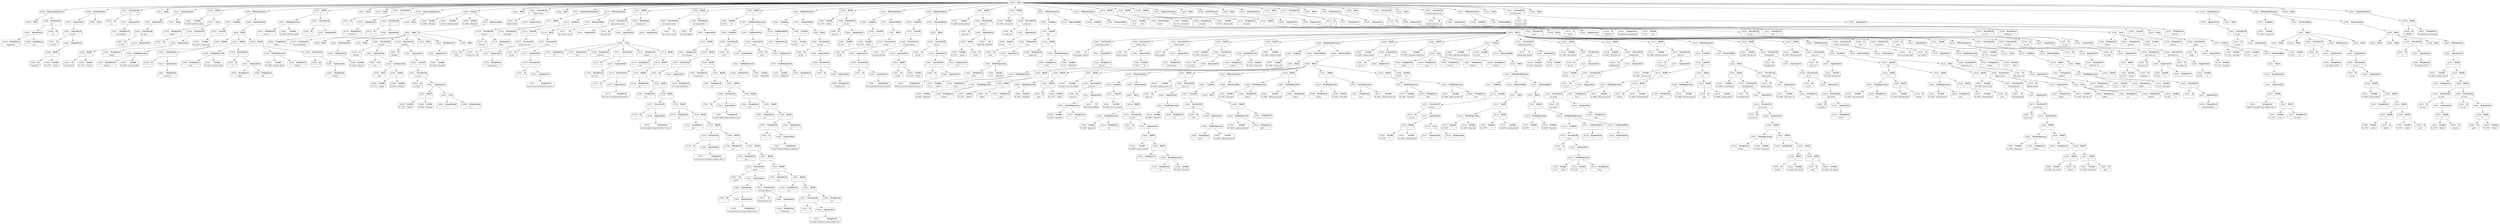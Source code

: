 digraph ast {
node [shape=none];
106497 [label=<<TABLE border='1' cellspacing='0' cellpadding='10' style='rounded' ><TR><TD border='0'>106497</TD><TD border='0'><B>ArgumentList</B></TD></TR></TABLE>>];
106497 -> 106495 [weight=2];
106497 -> 106496 [weight=2];
106496 [label=<<TABLE border='1' cellspacing='0' cellpadding='10' style='rounded' ><TR><TD border='0'>106496</TD><TD border='0'><B>StringLiteral</B></TD></TR><HR/><TR><TD border='0' cellpadding='5' colspan='2'>site</TD></TR></TABLE>>];
106499 [label=<<TABLE border='1' cellspacing='0' cellpadding='10' style='rounded' ><TR><TD border='0'>106499</TD><TD border='0'><B>Html</B></TD></TR></TABLE>>];
106498 [label=<<TABLE border='1' cellspacing='0' cellpadding='10' style='rounded' ><TR><TD border='0'>106498</TD><TD border='0'><B>FunctionCall</B></TD></TR><HR/><TR><TD border='0' cellpadding='5' colspan='2'>_ex</TD></TR></TABLE>>];
106498 -> 106494 [weight=2];
106498 -> 106497 [weight=2];
106501 [label=<<TABLE border='1' cellspacing='0' cellpadding='10' style='rounded' ><TR><TD border='0'>106501</TD><TD border='0'><B>Id</B></TD></TR><HR/><TR><TD border='0' cellpadding='5' colspan='2'>esc_attr</TD></TR></TABLE>>];
106500 [label=<<TABLE border='1' cellspacing='0' cellpadding='10' style='rounded' ><TR><TD border='0'>106500</TD><TD border='0'><B>ExpressionStatement</B></TD></TR></TABLE>>];
106500 -> 106498 [weight=2];
106500 -> 106499 [weight=2];
106503 [label=<<TABLE border='1' cellspacing='0' cellpadding='10' style='rounded' ><TR><TD border='0'>106503</TD><TD border='0'><B>Id</B></TD></TR><HR/><TR><TD border='0' cellpadding='5' colspan='2'>registered</TD></TR></TABLE>>];
106502 [label=<<TABLE border='1' cellspacing='0' cellpadding='10' style='rounded' ><TR><TD border='0'>106502</TD><TD border='0'><B>Variable</B></TD></TR><HR/><TR><TD border='0' cellpadding='5'>(0, 1157)</TD><TD border='0' cellpadding='5'>details</TD></TR></TABLE>>];
106505 [label=<<TABLE border='1' cellspacing='0' cellpadding='10' style='rounded' ><TR><TD border='0'>106505</TD><TD border='0'><B>ArgumentList</B></TD></TR></TABLE>>];
106505 -> 106504 [weight=2];
106504 [label=<<TABLE border='1' cellspacing='0' cellpadding='10' style='rounded' ><TR><TD border='0'>106504</TD><TD border='0'><B>BinOP</B></TD></TR><HR/><TR><TD border='0' cellpadding='5' colspan='2'>-&gt;</TD></TR></TABLE>>];
106504 -> 106502 [weight=2];
106504 -> 106503 [weight=2];
106507 [label=<<TABLE border='1' cellspacing='0' cellpadding='10' style='rounded' ><TR><TD border='0'>106507</TD><TD border='0'><B>ArgumentList</B></TD></TR></TABLE>>];
106507 -> 106506 [weight=2];
106506 [label=<<TABLE border='1' cellspacing='0' cellpadding='10' style='rounded' ><TR><TD border='0'>106506</TD><TD border='0'><B>FunctionCall</B></TD></TR><HR/><TR><TD border='0' cellpadding='5' colspan='2'>esc_attr</TD></TR></TABLE>>];
106506 -> 106501 [weight=2];
106506 -> 106505 [weight=2];
106509 [label=<<TABLE border='1' cellspacing='0' cellpadding='10' style='rounded' ><TR><TD border='0'>106509</TD><TD border='0'><B>EchoStatement</B></TD></TR></TABLE>>];
106509 -> 106507 [weight=2];
106509 -> 106508 [weight=2];
106508 [label=<<TABLE border='1' cellspacing='0' cellpadding='10' style='rounded' ><TR><TD border='0'>106508</TD><TD border='0'><B>Html</B></TD></TR></TABLE>>];
106511 [label=<<TABLE border='1' cellspacing='0' cellpadding='10' style='rounded' ><TR><TD border='0'>106511</TD><TD border='0'><B>StringLiteral</B></TD></TR><HR/><TR><TD border='0' cellpadding='5' colspan='2'>Last Updated</TD></TR></TABLE>>];
106510 [label=<<TABLE border='1' cellspacing='0' cellpadding='10' style='rounded' ><TR><TD border='0'>106510</TD><TD border='0'><B>Id</B></TD></TR><HR/><TR><TD border='0' cellpadding='5' colspan='2'>_e</TD></TR></TABLE>>];
106513 [label=<<TABLE border='1' cellspacing='0' cellpadding='10' style='rounded' ><TR><TD border='0'>106513</TD><TD border='0'><B>FunctionCall</B></TD></TR><HR/><TR><TD border='0' cellpadding='5' colspan='2'>_e</TD></TR></TABLE>>];
106513 -> 106510 [weight=2];
106513 -> 106512 [weight=2];
106512 [label=<<TABLE border='1' cellspacing='0' cellpadding='10' style='rounded' ><TR><TD border='0'>106512</TD><TD border='0'><B>ArgumentList</B></TD></TR></TABLE>>];
106512 -> 106511 [weight=2];
106515 [label=<<TABLE border='1' cellspacing='0' cellpadding='10' style='rounded' ><TR><TD border='0'>106515</TD><TD border='0'><B>Id</B></TD></TR><HR/><TR><TD border='0' cellpadding='5' colspan='2'>esc_attr</TD></TR></TABLE>>];
106514 [label=<<TABLE border='1' cellspacing='0' cellpadding='10' style='rounded' ><TR><TD border='0'>106514</TD><TD border='0'><B>Html</B></TD></TR></TABLE>>];
106517 [label=<<TABLE border='1' cellspacing='0' cellpadding='10' style='rounded' ><TR><TD border='0'>106517</TD><TD border='0'><B>Id</B></TD></TR><HR/><TR><TD border='0' cellpadding='5' colspan='2'>last_updated</TD></TR></TABLE>>];
106516 [label=<<TABLE border='1' cellspacing='0' cellpadding='10' style='rounded' ><TR><TD border='0'>106516</TD><TD border='0'><B>Variable</B></TD></TR><HR/><TR><TD border='0' cellpadding='5'>(0, 1157)</TD><TD border='0' cellpadding='5'>details</TD></TR></TABLE>>];
106519 [label=<<TABLE border='1' cellspacing='0' cellpadding='10' style='rounded' ><TR><TD border='0'>106519</TD><TD border='0'><B>ArgumentList</B></TD></TR></TABLE>>];
106519 -> 106518 [weight=2];
106518 [label=<<TABLE border='1' cellspacing='0' cellpadding='10' style='rounded' ><TR><TD border='0'>106518</TD><TD border='0'><B>BinOP</B></TD></TR><HR/><TR><TD border='0' cellpadding='5' colspan='2'>-&gt;</TD></TR></TABLE>>];
106518 -> 106516 [weight=2];
106518 -> 106517 [weight=2];
106521 [label=<<TABLE border='1' cellspacing='0' cellpadding='10' style='rounded' ><TR><TD border='0'>106521</TD><TD border='0'><B>ArgumentList</B></TD></TR></TABLE>>];
106521 -> 106520 [weight=2];
106520 [label=<<TABLE border='1' cellspacing='0' cellpadding='10' style='rounded' ><TR><TD border='0'>106520</TD><TD border='0'><B>FunctionCall</B></TD></TR><HR/><TR><TD border='0' cellpadding='5' colspan='2'>esc_attr</TD></TR></TABLE>>];
106520 -> 106515 [weight=2];
106520 -> 106519 [weight=2];
106523 [label=<<TABLE border='1' cellspacing='0' cellpadding='10' style='rounded' ><TR><TD border='0'>106523</TD><TD border='0'><B>EchoStatement</B></TD></TR></TABLE>>];
106523 -> 106521 [weight=2];
106523 -> 106522 [weight=2];
106522 [label=<<TABLE border='1' cellspacing='0' cellpadding='10' style='rounded' ><TR><TD border='0'>106522</TD><TD border='0'><B>Html</B></TD></TR></TABLE>>];
106525 [label=<<TABLE border='1' cellspacing='0' cellpadding='10' style='rounded' ><TR><TD border='0'>106525</TD><TD border='0'><B>BinOP</B></TD></TR><HR/><TR><TD border='0' cellpadding='5' colspan='2'>=</TD></TR></TABLE>>];
106525 -> 106524 [weight=2];
106525 -> 106531 [weight=2];
106524 [label=<<TABLE border='1' cellspacing='0' cellpadding='10' style='rounded' ><TR><TD border='0'>106524</TD><TD border='0'><B>Variable</B></TD></TR><HR/><TR><TD border='0' cellpadding='5'>(0, 2493)</TD><TD border='0' cellpadding='5'>attribute_fields</TD></TR></TABLE>>];
106527 [label=<<TABLE border='1' cellspacing='0' cellpadding='10' style='rounded' ><TR><TD border='0'>106527</TD><TD border='0'><B>Id</B></TD></TR><HR/><TR><TD border='0' cellpadding='5' colspan='2'>__</TD></TR></TABLE>>];
106526 [label=<<TABLE border='1' cellspacing='0' cellpadding='10' style='rounded' ><TR><TD border='0'>106526</TD><TD border='0'><B>StringLiteral</B></TD></TR><HR/><TR><TD border='0' cellpadding='5' colspan='2'>public</TD></TR></TABLE>>];
106529 [label=<<TABLE border='1' cellspacing='0' cellpadding='10' style='rounded' ><TR><TD border='0'>106529</TD><TD border='0'><B>ArgumentList</B></TD></TR></TABLE>>];
106529 -> 106528 [weight=2];
106528 [label=<<TABLE border='1' cellspacing='0' cellpadding='10' style='rounded' ><TR><TD border='0'>106528</TD><TD border='0'><B>StringLiteral</B></TD></TR><HR/><TR><TD border='0' cellpadding='5' colspan='2'>Public</TD></TR></TABLE>>];
106531 [label=<<TABLE border='1' cellspacing='0' cellpadding='10' style='rounded' ><TR><TD border='0'>106531</TD><TD border='0'><B>Array</B></TD></TR></TABLE>>];
106531 -> 106526 [weight=2];
106531 -> 106530 [weight=2];
106530 [label=<<TABLE border='1' cellspacing='0' cellpadding='10' style='rounded' ><TR><TD border='0'>106530</TD><TD border='0'><B>FunctionCall</B></TD></TR><HR/><TR><TD border='0' cellpadding='5' colspan='2'>__</TD></TR></TABLE>>];
106530 -> 106527 [weight=2];
106530 -> 106529 [weight=2];
106533 [label=<<TABLE border='1' cellspacing='0' cellpadding='10' style='rounded' ><TR><TD border='0'>106533</TD><TD border='0'><B>Variable</B></TD></TR><HR/><TR><TD border='0' cellpadding='5'>(0, 1158)</TD><TD border='0' cellpadding='5'>is_main_site</TD></TR></TABLE>>];
106535 [label=<<TABLE border='1' cellspacing='0' cellpadding='10' style='rounded' ><TR><TD border='0'>106535</TD><TD border='0'><B>Condition</B></TD></TR></TABLE>>];
106535 -> 106534 [weight=2];
106534 [label=<<TABLE border='1' cellspacing='0' cellpadding='10' style='rounded' ><TR><TD border='0'>106534</TD><TD border='0'><B>UnaryOP</B></TD></TR><HR/><TR><TD border='0' cellpadding='5' colspan='2'>!</TD></TR></TABLE>>];
106534 -> 106533 [weight=2];
106537 [label=<<TABLE border='1' cellspacing='0' cellpadding='10' style='rounded' ><TR><TD border='0'>106537</TD><TD border='0'><B>StringLiteral</B></TD></TR><HR/><TR><TD border='0' cellpadding='5' colspan='2'>archived</TD></TR></TABLE>>];
106536 [label=<<TABLE border='1' cellspacing='0' cellpadding='10' style='rounded' ><TR><TD border='0'>106536</TD><TD border='0'><B>Variable</B></TD></TR><HR/><TR><TD border='0' cellpadding='5'>(0, 2493)</TD><TD border='0' cellpadding='5'>attribute_fields</TD></TR></TABLE>>];
106539 [label=<<TABLE border='1' cellspacing='0' cellpadding='10' style='rounded' ><TR><TD border='0'>106539</TD><TD border='0'><B>BinOP</B></TD></TR><HR/><TR><TD border='0' cellpadding='5' colspan='2'>=</TD></TR></TABLE>>];
106539 -> 106538 [weight=2];
106539 -> 106543 [weight=2];
106538 [label=<<TABLE border='1' cellspacing='0' cellpadding='10' style='rounded' ><TR><TD border='0'>106538</TD><TD border='0'><B>PostfixExpression</B></TD></TR></TABLE>>];
106538 -> 106536 [weight=2];
106538 -> 106537 [weight=2];
106541 [label=<<TABLE border='1' cellspacing='0' cellpadding='10' style='rounded' ><TR><TD border='0'>106541</TD><TD border='0'><B>StringLiteral</B></TD></TR><HR/><TR><TD border='0' cellpadding='5' colspan='2'>Archived</TD></TR></TABLE>>];
106540 [label=<<TABLE border='1' cellspacing='0' cellpadding='10' style='rounded' ><TR><TD border='0'>106540</TD><TD border='0'><B>Id</B></TD></TR><HR/><TR><TD border='0' cellpadding='5' colspan='2'>__</TD></TR></TABLE>>];
106543 [label=<<TABLE border='1' cellspacing='0' cellpadding='10' style='rounded' ><TR><TD border='0'>106543</TD><TD border='0'><B>FunctionCall</B></TD></TR><HR/><TR><TD border='0' cellpadding='5' colspan='2'>__</TD></TR></TABLE>>];
106543 -> 106540 [weight=2];
106543 -> 106542 [weight=2];
106542 [label=<<TABLE border='1' cellspacing='0' cellpadding='10' style='rounded' ><TR><TD border='0'>106542</TD><TD border='0'><B>ArgumentList</B></TD></TR></TABLE>>];
106542 -> 106541 [weight=2];
106545 [label=<<TABLE border='1' cellspacing='0' cellpadding='10' style='rounded' ><TR><TD border='0'>106545</TD><TD border='0'><B>StringLiteral</B></TD></TR><HR/><TR><TD border='0' cellpadding='5' colspan='2'>spam</TD></TR></TABLE>>];
106544 [label=<<TABLE border='1' cellspacing='0' cellpadding='10' style='rounded' ><TR><TD border='0'>106544</TD><TD border='0'><B>Variable</B></TD></TR><HR/><TR><TD border='0' cellpadding='5'>(0, 2493)</TD><TD border='0' cellpadding='5'>attribute_fields</TD></TR></TABLE>>];
106547 [label=<<TABLE border='1' cellspacing='0' cellpadding='10' style='rounded' ><TR><TD border='0'>106547</TD><TD border='0'><B>BinOP</B></TD></TR><HR/><TR><TD border='0' cellpadding='5' colspan='2'>=</TD></TR></TABLE>>];
106547 -> 106546 [weight=2];
106547 -> 106552 [weight=2];
106546 [label=<<TABLE border='1' cellspacing='0' cellpadding='10' style='rounded' ><TR><TD border='0'>106546</TD><TD border='0'><B>PostfixExpression</B></TD></TR></TABLE>>];
106546 -> 106544 [weight=2];
106546 -> 106545 [weight=2];
106549 [label=<<TABLE border='1' cellspacing='0' cellpadding='10' style='rounded' ><TR><TD border='0'>106549</TD><TD border='0'><B>StringLiteral</B></TD></TR><HR/><TR><TD border='0' cellpadding='5' colspan='2'>Spam</TD></TR></TABLE>>];
106548 [label=<<TABLE border='1' cellspacing='0' cellpadding='10' style='rounded' ><TR><TD border='0'>106548</TD><TD border='0'><B>Id</B></TD></TR><HR/><TR><TD border='0' cellpadding='5' colspan='2'>_x</TD></TR></TABLE>>];
106551 [label=<<TABLE border='1' cellspacing='0' cellpadding='10' style='rounded' ><TR><TD border='0'>106551</TD><TD border='0'><B>ArgumentList</B></TD></TR></TABLE>>];
106551 -> 106549 [weight=2];
106551 -> 106550 [weight=2];
106550 [label=<<TABLE border='1' cellspacing='0' cellpadding='10' style='rounded' ><TR><TD border='0'>106550</TD><TD border='0'><B>StringLiteral</B></TD></TR><HR/><TR><TD border='0' cellpadding='5' colspan='2'>site</TD></TR></TABLE>>];
106553 [label=<<TABLE border='1' cellspacing='0' cellpadding='10' style='rounded' ><TR><TD border='0'>106553</TD><TD border='0'><B>Variable</B></TD></TR><HR/><TR><TD border='0' cellpadding='5'>(0, 2493)</TD><TD border='0' cellpadding='5'>attribute_fields</TD></TR></TABLE>>];
106552 [label=<<TABLE border='1' cellspacing='0' cellpadding='10' style='rounded' ><TR><TD border='0'>106552</TD><TD border='0'><B>FunctionCall</B></TD></TR><HR/><TR><TD border='0' cellpadding='5' colspan='2'>_x</TD></TR></TABLE>>];
106552 -> 106548 [weight=2];
106552 -> 106551 [weight=2];
106555 [label=<<TABLE border='1' cellspacing='0' cellpadding='10' style='rounded' ><TR><TD border='0'>106555</TD><TD border='0'><B>PostfixExpression</B></TD></TR></TABLE>>];
106555 -> 106553 [weight=2];
106555 -> 106554 [weight=2];
106554 [label=<<TABLE border='1' cellspacing='0' cellpadding='10' style='rounded' ><TR><TD border='0'>106554</TD><TD border='0'><B>StringLiteral</B></TD></TR><HR/><TR><TD border='0' cellpadding='5' colspan='2'>deleted</TD></TR></TABLE>>];
106557 [label=<<TABLE border='1' cellspacing='0' cellpadding='10' style='rounded' ><TR><TD border='0'>106557</TD><TD border='0'><B>Id</B></TD></TR><HR/><TR><TD border='0' cellpadding='5' colspan='2'>__</TD></TR></TABLE>>];
106556 [label=<<TABLE border='1' cellspacing='0' cellpadding='10' style='rounded' ><TR><TD border='0'>106556</TD><TD border='0'><B>BinOP</B></TD></TR><HR/><TR><TD border='0' cellpadding='5' colspan='2'>=</TD></TR></TABLE>>];
106556 -> 106555 [weight=2];
106556 -> 106560 [weight=2];
106559 [label=<<TABLE border='1' cellspacing='0' cellpadding='10' style='rounded' ><TR><TD border='0'>106559</TD><TD border='0'><B>ArgumentList</B></TD></TR></TABLE>>];
106559 -> 106558 [weight=2];
106558 [label=<<TABLE border='1' cellspacing='0' cellpadding='10' style='rounded' ><TR><TD border='0'>106558</TD><TD border='0'><B>StringLiteral</B></TD></TR><HR/><TR><TD border='0' cellpadding='5' colspan='2'>Deleted</TD></TR></TABLE>>];
106561 [label=<<TABLE border='1' cellspacing='0' cellpadding='10' style='rounded' ><TR><TD border='0'>106561</TD><TD border='0'><B>Block</B></TD></TR></TABLE>>];
106561 -> 106539 [weight=2];
106561 -> 106547 [weight=2];
106561 -> 106556 [weight=2];
106560 [label=<<TABLE border='1' cellspacing='0' cellpadding='10' style='rounded' ><TR><TD border='0'>106560</TD><TD border='0'><B>FunctionCall</B></TD></TR><HR/><TR><TD border='0' cellpadding='5' colspan='2'>__</TD></TR></TABLE>>];
106560 -> 106557 [weight=2];
106560 -> 106559 [weight=2];
106563 [label=<<TABLE border='1' cellspacing='0' cellpadding='10' style='rounded' ><TR><TD border='0'>106563</TD><TD border='0'><B>StatementBody</B></TD></TR></TABLE>>];
106563 -> 106561 [weight=2];
106562 [label=<<TABLE border='1' cellspacing='0' cellpadding='10' style='rounded' ><TR><TD border='0'>106562</TD><TD border='0'><B>IfThenStatement</B></TD></TR></TABLE>>];
106562 -> 106535 [weight=2];
106562 -> 106563 [weight=2];
106565 [label=<<TABLE border='1' cellspacing='0' cellpadding='10' style='rounded' ><TR><TD border='0'>106565</TD><TD border='0'><B>StringLiteral</B></TD></TR><HR/><TR><TD border='0' cellpadding='5' colspan='2'>mature</TD></TR></TABLE>>];
106564 [label=<<TABLE border='1' cellspacing='0' cellpadding='10' style='rounded' ><TR><TD border='0'>106564</TD><TD border='0'><B>Variable</B></TD></TR><HR/><TR><TD border='0' cellpadding='5'>(0, 2493)</TD><TD border='0' cellpadding='5'>attribute_fields</TD></TR></TABLE>>];
106567 [label=<<TABLE border='1' cellspacing='0' cellpadding='10' style='rounded' ><TR><TD border='0'>106567</TD><TD border='0'><B>BinOP</B></TD></TR><HR/><TR><TD border='0' cellpadding='5' colspan='2'>=</TD></TR></TABLE>>];
106567 -> 106566 [weight=2];
106567 -> 106571 [weight=2];
106566 [label=<<TABLE border='1' cellspacing='0' cellpadding='10' style='rounded' ><TR><TD border='0'>106566</TD><TD border='0'><B>PostfixExpression</B></TD></TR></TABLE>>];
106566 -> 106564 [weight=2];
106566 -> 106565 [weight=2];
106569 [label=<<TABLE border='1' cellspacing='0' cellpadding='10' style='rounded' ><TR><TD border='0'>106569</TD><TD border='0'><B>StringLiteral</B></TD></TR><HR/><TR><TD border='0' cellpadding='5' colspan='2'>Mature</TD></TR></TABLE>>];
106568 [label=<<TABLE border='1' cellspacing='0' cellpadding='10' style='rounded' ><TR><TD border='0'>106568</TD><TD border='0'><B>Id</B></TD></TR><HR/><TR><TD border='0' cellpadding='5' colspan='2'>__</TD></TR></TABLE>>];
106571 [label=<<TABLE border='1' cellspacing='0' cellpadding='10' style='rounded' ><TR><TD border='0'>106571</TD><TD border='0'><B>FunctionCall</B></TD></TR><HR/><TR><TD border='0' cellpadding='5' colspan='2'>__</TD></TR></TABLE>>];
106571 -> 106568 [weight=2];
106571 -> 106570 [weight=2];
106570 [label=<<TABLE border='1' cellspacing='0' cellpadding='10' style='rounded' ><TR><TD border='0'>106570</TD><TD border='0'><B>ArgumentList</B></TD></TR></TABLE>>];
106570 -> 106569 [weight=2];
106573 [label=<<TABLE border='1' cellspacing='0' cellpadding='10' style='rounded' ><TR><TD border='0'>106573</TD><TD border='0'><B>Id</B></TD></TR><HR/><TR><TD border='0' cellpadding='5' colspan='2'>_e</TD></TR></TABLE>>];
106572 [label=<<TABLE border='1' cellspacing='0' cellpadding='10' style='rounded' ><TR><TD border='0'>106572</TD><TD border='0'><B>Html</B></TD></TR></TABLE>>];
106575 [label=<<TABLE border='1' cellspacing='0' cellpadding='10' style='rounded' ><TR><TD border='0'>106575</TD><TD border='0'><B>ArgumentList</B></TD></TR></TABLE>>];
106575 -> 106574 [weight=2];
106574 [label=<<TABLE border='1' cellspacing='0' cellpadding='10' style='rounded' ><TR><TD border='0'>106574</TD><TD border='0'><B>StringLiteral</B></TD></TR><HR/><TR><TD border='0' cellpadding='5' colspan='2'>Attributes</TD></TR></TABLE>>];
106577 [label=<<TABLE border='1' cellspacing='0' cellpadding='10' style='rounded' ><TR><TD border='0'>106577</TD><TD border='0'><B>Html</B></TD></TR></TABLE>>];
106576 [label=<<TABLE border='1' cellspacing='0' cellpadding='10' style='rounded' ><TR><TD border='0'>106576</TD><TD border='0'><B>FunctionCall</B></TD></TR><HR/><TR><TD border='0' cellpadding='5' colspan='2'>_e</TD></TR></TABLE>>];
106576 -> 106573 [weight=2];
106576 -> 106575 [weight=2];
106579 [label=<<TABLE border='1' cellspacing='0' cellpadding='10' style='rounded' ><TR><TD border='0'>106579</TD><TD border='0'><B>StringLiteral</B></TD></TR><HR/><TR><TD border='0' cellpadding='5' colspan='2'>Set site attributes</TD></TR></TABLE>>];
106578 [label=<<TABLE border='1' cellspacing='0' cellpadding='10' style='rounded' ><TR><TD border='0'>106578</TD><TD border='0'><B>Id</B></TD></TR><HR/><TR><TD border='0' cellpadding='5' colspan='2'>_e</TD></TR></TABLE>>];
106581 [label=<<TABLE border='1' cellspacing='0' cellpadding='10' style='rounded' ><TR><TD border='0'>106581</TD><TD border='0'><B>FunctionCall</B></TD></TR><HR/><TR><TD border='0' cellpadding='5' colspan='2'>_e</TD></TR></TABLE>>];
106581 -> 106578 [weight=2];
106581 -> 106580 [weight=2];
106580 [label=<<TABLE border='1' cellspacing='0' cellpadding='10' style='rounded' ><TR><TD border='0'>106580</TD><TD border='0'><B>ArgumentList</B></TD></TR></TABLE>>];
106580 -> 106579 [weight=2];
106583 [label=<<TABLE border='1' cellspacing='0' cellpadding='10' style='rounded' ><TR><TD border='0'>106583</TD><TD border='0'><B>ExpressionStatement</B></TD></TR></TABLE>>];
106583 -> 106581 [weight=2];
106583 -> 106582 [weight=2];
106582 [label=<<TABLE border='1' cellspacing='0' cellpadding='10' style='rounded' ><TR><TD border='0'>106582</TD><TD border='0'><B>Html</B></TD></TR></TABLE>>];
106585 [label=<<TABLE border='1' cellspacing='0' cellpadding='10' style='rounded' ><TR><TD border='0'>106585</TD><TD border='0'><B>Variable</B></TD></TR><HR/><TR><TD border='0' cellpadding='5'>(0, 2494)</TD><TD border='0' cellpadding='5'>field_key</TD></TR></TABLE>>];
106584 [label=<<TABLE border='1' cellspacing='0' cellpadding='10' style='rounded' ><TR><TD border='0'>106584</TD><TD border='0'><B>Variable</B></TD></TR><HR/><TR><TD border='0' cellpadding='5'>(0, 2493)</TD><TD border='0' cellpadding='5'>attribute_fields</TD></TR></TABLE>>];
106586 [label=<<TABLE border='1' cellspacing='0' cellpadding='10' style='rounded' ><TR><TD border='0'>106586</TD><TD border='0'><B>Variable</B></TD></TR><HR/><TR><TD border='0' cellpadding='5'>(0, 2495)</TD><TD border='0' cellpadding='5'>field_label</TD></TR></TABLE>>];
106589 [label=<<TABLE border='1' cellspacing='0' cellpadding='10' style='rounded' ><TR><TD border='0'>106589</TD><TD border='0'><B>Variable</B></TD></TR><HR/><TR><TD border='0' cellpadding='5'>(0, 2494)</TD><TD border='0' cellpadding='5'>field_key</TD></TR></TABLE>>];
106588 [label=<<TABLE border='1' cellspacing='0' cellpadding='10' style='rounded' ><TR><TD border='0'>106588</TD><TD border='0'><B>Html</B></TD></TR></TABLE>>];
106591 [label=<<TABLE border='1' cellspacing='0' cellpadding='10' style='rounded' ><TR><TD border='0'>106591</TD><TD border='0'><B>EchoStatement</B></TD></TR></TABLE>>];
106591 -> 106590 [weight=2];
106590 [label=<<TABLE border='1' cellspacing='0' cellpadding='10' style='rounded' ><TR><TD border='0'>106590</TD><TD border='0'><B>ArgumentList</B></TD></TR></TABLE>>];
106590 -> 106589 [weight=2];
106593 [label=<<TABLE border='1' cellspacing='0' cellpadding='10' style='rounded' ><TR><TD border='0'>106593</TD><TD border='0'><B>Id</B></TD></TR><HR/><TR><TD border='0' cellpadding='5' colspan='2'>checked</TD></TR></TABLE>>];
106592 [label=<<TABLE border='1' cellspacing='0' cellpadding='10' style='rounded' ><TR><TD border='0'>106592</TD><TD border='0'><B>Html</B></TD></TR></TABLE>>];
106595 [label=<<TABLE border='1' cellspacing='0' cellpadding='10' style='rounded' ><TR><TD border='0'>106595</TD><TD border='0'><B>Variable</B></TD></TR><HR/><TR><TD border='0' cellpadding='5'>(0, 1157)</TD><TD border='0' cellpadding='5'>details</TD></TR></TABLE>>];
106594 [label=<<TABLE border='1' cellspacing='0' cellpadding='10' style='rounded' ><TR><TD border='0'>106594</TD><TD border='0'><B>Bool</B></TD></TR><HR/><TR><TD border='0' cellpadding='5' colspan='2'>bool</TD></TR></TABLE>>];
106597 [label=<<TABLE border='1' cellspacing='0' cellpadding='10' style='rounded' ><TR><TD border='0'>106597</TD><TD border='0'><B>BinOP</B></TD></TR><HR/><TR><TD border='0' cellpadding='5' colspan='2'>-&gt;</TD></TR></TABLE>>];
106597 -> 106595 [weight=2];
106597 -> 106596 [weight=2];
106596 [label=<<TABLE border='1' cellspacing='0' cellpadding='10' style='rounded' ><TR><TD border='0'>106596</TD><TD border='0'><B>Variable</B></TD></TR><HR/><TR><TD border='0' cellpadding='5'>(0, 2494)</TD><TD border='0' cellpadding='5'>field_key</TD></TR></TABLE>>];
106599 [label=<<TABLE border='1' cellspacing='0' cellpadding='10' style='rounded' ><TR><TD border='0'>106599</TD><TD border='0'><B>True</B></TD></TR><HR/><TR><TD border='0' cellpadding='5' colspan='2'>true</TD></TR></TABLE>>];
106598 [label=<<TABLE border='1' cellspacing='0' cellpadding='10' style='rounded' ><TR><TD border='0'>106598</TD><TD border='0'><B>CastExpression</B></TD></TR></TABLE>>];
106598 -> 106594 [weight=2];
106598 -> 106597 [weight=2];
106601 [label=<<TABLE border='1' cellspacing='0' cellpadding='10' style='rounded' ><TR><TD border='0'>106601</TD><TD border='0'><B>FunctionCall</B></TD></TR><HR/><TR><TD border='0' cellpadding='5' colspan='2'>checked</TD></TR></TABLE>>];
106601 -> 106593 [weight=2];
106601 -> 106600 [weight=2];
106600 [label=<<TABLE border='1' cellspacing='0' cellpadding='10' style='rounded' ><TR><TD border='0'>106600</TD><TD border='0'><B>ArgumentList</B></TD></TR></TABLE>>];
106600 -> 106598 [weight=2];
106600 -> 106599 [weight=2];
106602 [label=<<TABLE border='1' cellspacing='0' cellpadding='10' style='rounded' ><TR><TD border='0'>106602</TD><TD border='0'><B>Id</B></TD></TR><HR/><TR><TD border='0' cellpadding='5' colspan='2'>disabled</TD></TR></TABLE>>];
106605 [label=<<TABLE border='1' cellspacing='0' cellpadding='10' style='rounded' ><TR><TD border='0'>106605</TD><TD border='0'><B>Variable</B></TD></TR><HR/><TR><TD border='0' cellpadding='5'>(0, 1157)</TD><TD border='0' cellpadding='5'>details</TD></TR></TABLE>>];
106604 [label=<<TABLE border='1' cellspacing='0' cellpadding='10' style='rounded' ><TR><TD border='0'>106604</TD><TD border='0'><B>Id</B></TD></TR><HR/><TR><TD border='0' cellpadding='5' colspan='2'>in_array</TD></TR></TABLE>>];
106607 [label=<<TABLE border='1' cellspacing='0' cellpadding='10' style='rounded' ><TR><TD border='0'>106607</TD><TD border='0'><B>BinOP</B></TD></TR><HR/><TR><TD border='0' cellpadding='5' colspan='2'>-&gt;</TD></TR></TABLE>>];
106607 -> 106605 [weight=2];
106607 -> 106606 [weight=2];
106606 [label=<<TABLE border='1' cellspacing='0' cellpadding='10' style='rounded' ><TR><TD border='0'>106606</TD><TD border='0'><B>Variable</B></TD></TR><HR/><TR><TD border='0' cellpadding='5'>(0, 2494)</TD><TD border='0' cellpadding='5'>field_key</TD></TR></TABLE>>];
106609 [label=<<TABLE border='1' cellspacing='0' cellpadding='10' style='rounded' ><TR><TD border='0'>106609</TD><TD border='0'><B>IntegerLiteral</B></TD></TR><HR/><TR><TD border='0' cellpadding='5' colspan='2'>1</TD></TR></TABLE>>];
106608 [label=<<TABLE border='1' cellspacing='0' cellpadding='10' style='rounded' ><TR><TD border='0'>106608</TD><TD border='0'><B>IntegerLiteral</B></TD></TR><HR/><TR><TD border='0' cellpadding='5' colspan='2'>0</TD></TR></TABLE>>];
106611 [label=<<TABLE border='1' cellspacing='0' cellpadding='10' style='rounded' ><TR><TD border='0'>106611</TD><TD border='0'><B>ArgumentList</B></TD></TR></TABLE>>];
106611 -> 106607 [weight=2];
106611 -> 106610 [weight=2];
106610 [label=<<TABLE border='1' cellspacing='0' cellpadding='10' style='rounded' ><TR><TD border='0'>106610</TD><TD border='0'><B>Array</B></TD></TR></TABLE>>];
106610 -> 106608 [weight=2];
106610 -> 106609 [weight=2];
106613 [label=<<TABLE border='1' cellspacing='0' cellpadding='10' style='rounded' ><TR><TD border='0'>106613</TD><TD border='0'><B>UnaryOP</B></TD></TR><HR/><TR><TD border='0' cellpadding='5' colspan='2'>!</TD></TR></TABLE>>];
106613 -> 106612 [weight=2];
106612 [label=<<TABLE border='1' cellspacing='0' cellpadding='10' style='rounded' ><TR><TD border='0'>106612</TD><TD border='0'><B>FunctionCall</B></TD></TR><HR/><TR><TD border='0' cellpadding='5' colspan='2'>in_array</TD></TR></TABLE>>];
106612 -> 106604 [weight=2];
106612 -> 106611 [weight=2];
106615 [label=<<TABLE border='1' cellspacing='0' cellpadding='10' style='rounded' ><TR><TD border='0'>106615</TD><TD border='0'><B>FunctionCall</B></TD></TR><HR/><TR><TD border='0' cellpadding='5' colspan='2'>disabled</TD></TR></TABLE>>];
106615 -> 106602 [weight=2];
106615 -> 106614 [weight=2];
106614 [label=<<TABLE border='1' cellspacing='0' cellpadding='10' style='rounded' ><TR><TD border='0'>106614</TD><TD border='0'><B>ArgumentList</B></TD></TR></TABLE>>];
106614 -> 106613 [weight=2];
106617 [label=<<TABLE border='1' cellspacing='0' cellpadding='10' style='rounded' ><TR><TD border='0'>106617</TD><TD border='0'><B>Variable</B></TD></TR><HR/><TR><TD border='0' cellpadding='5'>(0, 2495)</TD><TD border='0' cellpadding='5'>field_label</TD></TR></TABLE>>];
106616 [label=<<TABLE border='1' cellspacing='0' cellpadding='10' style='rounded' ><TR><TD border='0'>106616</TD><TD border='0'><B>Html</B></TD></TR><HR/><TR><TD border='0' cellpadding='5' colspan='2'>&gt;</TD></TR></TABLE>>];
106619 [label=<<TABLE border='1' cellspacing='0' cellpadding='10' style='rounded' ><TR><TD border='0'>106619</TD><TD border='0'><B>EchoStatement</B></TD></TR></TABLE>>];
106619 -> 106618 [weight=2];
106618 [label=<<TABLE border='1' cellspacing='0' cellpadding='10' style='rounded' ><TR><TD border='0'>106618</TD><TD border='0'><B>ArgumentList</B></TD></TR></TABLE>>];
106618 -> 106617 [weight=2];
106621 [label=<<TABLE border='1' cellspacing='0' cellpadding='10' style='rounded' ><TR><TD border='0'>106621</TD><TD border='0'><B>Block</B></TD></TR></TABLE>>];
106621 -> 106588 [weight=2];
106621 -> 106591 [weight=2];
106621 -> 106592 [weight=2];
106621 -> 106601 [weight=2];
106621 -> 106615 [weight=2];
106621 -> 106616 [weight=2];
106621 -> 106619 [weight=2];
106621 -> 106620 [weight=2];
106620 [label=<<TABLE border='1' cellspacing='0' cellpadding='10' style='rounded' ><TR><TD border='0'>106620</TD><TD border='0'><B>Html</B></TD></TR></TABLE>>];
106623 [label=<<TABLE border='1' cellspacing='0' cellpadding='10' style='rounded' ><TR><TD border='0'>106623</TD><TD border='0'><B>StatementBody</B></TD></TR></TABLE>>];
106623 -> 106621 [weight=2];
106622 [label=<<TABLE border='1' cellspacing='0' cellpadding='10' style='rounded' ><TR><TD border='0'>106622</TD><TD border='0'><B>ForEach</B></TD></TR></TABLE>>];
106622 -> 106584 [weight=2];
106622 -> 106585 [weight=2];
106622 -> 106586 [weight=2];
106622 -> 106623 [weight=2];
106625 [label=<<TABLE border='1' cellspacing='0' cellpadding='10' style='rounded' ><TR><TD border='0'>106625</TD><TD border='0'><B>Id</B></TD></TR><HR/><TR><TD border='0' cellpadding='5' colspan='2'>submit_button</TD></TR></TABLE>>];
106624 [label=<<TABLE border='1' cellspacing='0' cellpadding='10' style='rounded' ><TR><TD border='0'>106624</TD><TD border='0'><B>Html</B></TD></TR></TABLE>>];
106627 [label=<<TABLE border='1' cellspacing='0' cellpadding='10' style='rounded' ><TR><TD border='0'>106627</TD><TD border='0'><B>FunctionCall</B></TD></TR><HR/><TR><TD border='0' cellpadding='5' colspan='2'>submit_button</TD></TR></TABLE>>];
106627 -> 106625 [weight=2];
106627 -> 106626 [weight=2];
106626 [label=<<TABLE border='1' cellspacing='0' cellpadding='10' style='rounded' ><TR><TD border='0'>106626</TD><TD border='0'><B>ArgumentList</B></TD></TR></TABLE>>];
106629 [label=<<TABLE border='1' cellspacing='0' cellpadding='10' style='rounded' ><TR><TD border='0'>106629</TD><TD border='0'><B>Id</B></TD></TR><HR/><TR><TD border='0' cellpadding='5' colspan='2'>ABSPATH</TD></TR></TABLE>>];
106628 [label=<<TABLE border='1' cellspacing='0' cellpadding='10' style='rounded' ><TR><TD border='0'>106628</TD><TD border='0'><B>Html</B></TD></TR></TABLE>>];
106631 [label=<<TABLE border='1' cellspacing='0' cellpadding='10' style='rounded' ><TR><TD border='0'>106631</TD><TD border='0'><B>StringLiteral</B></TD></TR><HR/><TR><TD border='0' cellpadding='5' colspan='2'>wp-adminadmin-footer.php</TD></TR></TABLE>>];
106630 [label=<<TABLE border='1' cellspacing='0' cellpadding='10' style='rounded' ><TR><TD border='0'>106630</TD><TD border='0'><B>BinOP</B></TD></TR><HR/><TR><TD border='0' cellpadding='5' colspan='2'>.</TD></TR></TABLE>>];
106630 -> 106629 [weight=2];
106630 -> 106631 [weight=2];
106633 [label=<<TABLE border='1' cellspacing='0' cellpadding='10' style='rounded' ><TR><TD border='0'>106633</TD><TD border='0'><B>Start</B></TD></TR></TABLE>>];
106633 -> 105743 [weight=2];
106633 -> 105759 [weight=2];
106633 -> 105827 [weight=2];
106633 -> 105860 [weight=2];
106633 -> 105862 [weight=2];
106633 -> 105892 [weight=2];
106633 -> 105895 [weight=2];
106633 -> 105912 [weight=2];
106633 -> 105932 [weight=2];
106633 -> 105935 [weight=2];
106633 -> 105944 [weight=2];
106633 -> 106301 [weight=2];
106633 -> 106329 [weight=2];
106633 -> 106332 [weight=2];
106633 -> 106347 [weight=2];
106633 -> 106350 [weight=2];
106633 -> 106355 [weight=2];
106633 -> 106356 [weight=2];
106633 -> 106359 [weight=2];
106633 -> 106360 [weight=2];
106633 -> 106370 [weight=2];
106633 -> 106371 [weight=2];
106633 -> 106375 [weight=2];
106633 -> 106376 [weight=2];
106633 -> 106385 [weight=2];
106633 -> 106386 [weight=2];
106633 -> 106390 [weight=2];
106633 -> 106391 [weight=2];
106633 -> 106399 [weight=2];
106633 -> 106421 [weight=2];
106633 -> 106423 [weight=2];
106633 -> 106427 [weight=2];
106633 -> 106428 [weight=2];
106633 -> 106435 [weight=2];
106633 -> 106462 [weight=2];
106633 -> 106493 [weight=2];
106633 -> 106500 [weight=2];
106633 -> 106509 [weight=2];
106633 -> 106513 [weight=2];
106633 -> 106514 [weight=2];
106633 -> 106523 [weight=2];
106633 -> 106525 [weight=2];
106633 -> 106562 [weight=2];
106633 -> 106567 [weight=2];
106633 -> 106572 [weight=2];
106633 -> 106576 [weight=2];
106633 -> 106577 [weight=2];
106633 -> 106583 [weight=2];
106633 -> 106622 [weight=2];
106633 -> 106624 [weight=2];
106633 -> 106627 [weight=2];
106633 -> 106628 [weight=2];
106633 -> 106632 [weight=2];
106632 [label=<<TABLE border='1' cellspacing='0' cellpadding='10' style='rounded' ><TR><TD border='0'>106632</TD><TD border='0'><B>RequireStatement</B></TD></TR></TABLE>>];
106632 -> 106630 [weight=2];
105737 [label=<<TABLE border='1' cellspacing='0' cellpadding='10' style='rounded' ><TR><TD border='0'>105737</TD><TD border='0'><B>Id</B></TD></TR><HR/><TR><TD border='0' cellpadding='5' colspan='2'>dirname</TD></TR></TABLE>>];
105739 [label=<<TABLE border='1' cellspacing='0' cellpadding='10' style='rounded' ><TR><TD border='0'>105739</TD><TD border='0'><B>ArgumentList</B></TD></TR><HR/><TR><TD border='0' cellpadding='5' colspan='2'>__FILE__</TD></TR></TABLE>>];
105739 -> 105738 [weight=2];
105738 [label=<<TABLE border='1' cellspacing='0' cellpadding='10' style='rounded' ><TR><TD border='0'>105738</TD><TD border='0'><B>Id</B></TD></TR><HR/><TR><TD border='0' cellpadding='5' colspan='2'>__FILE__</TD></TR></TABLE>>];
105741 [label=<<TABLE border='1' cellspacing='0' cellpadding='10' style='rounded' ><TR><TD border='0'>105741</TD><TD border='0'><B>BinOP</B></TD></TR><HR/><TR><TD border='0' cellpadding='5' colspan='2'>.</TD></TR></TABLE>>];
105741 -> 105740 [weight=2];
105741 -> 105742 [weight=2];
105740 [label=<<TABLE border='1' cellspacing='0' cellpadding='10' style='rounded' ><TR><TD border='0'>105740</TD><TD border='0'><B>FunctionCall</B></TD></TR><HR/><TR><TD border='0' cellpadding='5' colspan='2'>dirname</TD></TR></TABLE>>];
105740 -> 105737 [weight=2];
105740 -> 105739 [weight=2];
105743 [label=<<TABLE border='1' cellspacing='0' cellpadding='10' style='rounded' ><TR><TD border='0'>105743</TD><TD border='0'><B>RequireOnceStatement</B></TD></TR></TABLE>>];
105743 -> 105741 [weight=2];
105742 [label=<<TABLE border='1' cellspacing='0' cellpadding='10' style='rounded' ><TR><TD border='0'>105742</TD><TD border='0'><B>StringLiteral</B></TD></TR><HR/><TR><TD border='0' cellpadding='5' colspan='2'>admin.php</TD></TR></TABLE>>];
105745 [label=<<TABLE border='1' cellspacing='0' cellpadding='10' style='rounded' ><TR><TD border='0'>105745</TD><TD border='0'><B>Id</B></TD></TR><HR/><TR><TD border='0' cellpadding='5' colspan='2'>current_user_can</TD></TR></TABLE>>];
105747 [label=<<TABLE border='1' cellspacing='0' cellpadding='10' style='rounded' ><TR><TD border='0'>105747</TD><TD border='0'><B>ArgumentList</B></TD></TR></TABLE>>];
105747 -> 105746 [weight=2];
105746 [label=<<TABLE border='1' cellspacing='0' cellpadding='10' style='rounded' ><TR><TD border='0'>105746</TD><TD border='0'><B>StringLiteral</B></TD></TR><HR/><TR><TD border='0' cellpadding='5' colspan='2'>manage_sites</TD></TR></TABLE>>];
105749 [label=<<TABLE border='1' cellspacing='0' cellpadding='10' style='rounded' ><TR><TD border='0'>105749</TD><TD border='0'><B>UnaryOP</B></TD></TR><HR/><TR><TD border='0' cellpadding='5' colspan='2'>!</TD></TR></TABLE>>];
105749 -> 105748 [weight=2];
105748 [label=<<TABLE border='1' cellspacing='0' cellpadding='10' style='rounded' ><TR><TD border='0'>105748</TD><TD border='0'><B>FunctionCall</B></TD></TR><HR/><TR><TD border='0' cellpadding='5' colspan='2'>current_user_can</TD></TR></TABLE>>];
105748 -> 105745 [weight=2];
105748 -> 105747 [weight=2];
105751 [label=<<TABLE border='1' cellspacing='0' cellpadding='10' style='rounded' ><TR><TD border='0'>105751</TD><TD border='0'><B>Id</B></TD></TR><HR/><TR><TD border='0' cellpadding='5' colspan='2'>wp_die</TD></TR></TABLE>>];
105750 [label=<<TABLE border='1' cellspacing='0' cellpadding='10' style='rounded' ><TR><TD border='0'>105750</TD><TD border='0'><B>Condition</B></TD></TR></TABLE>>];
105750 -> 105749 [weight=2];
105753 [label=<<TABLE border='1' cellspacing='0' cellpadding='10' style='rounded' ><TR><TD border='0'>105753</TD><TD border='0'><B>StringLiteral</B></TD></TR><HR/><TR><TD border='0' cellpadding='5' colspan='2'>Sorry, you are not allowed to edit th...</TD></TR></TABLE>>];
105752 [label=<<TABLE border='1' cellspacing='0' cellpadding='10' style='rounded' ><TR><TD border='0'>105752</TD><TD border='0'><B>Id</B></TD></TR><HR/><TR><TD border='0' cellpadding='5' colspan='2'>__</TD></TR></TABLE>>];
105755 [label=<<TABLE border='1' cellspacing='0' cellpadding='10' style='rounded' ><TR><TD border='0'>105755</TD><TD border='0'><B>FunctionCall</B></TD></TR><HR/><TR><TD border='0' cellpadding='5' colspan='2'>__</TD></TR></TABLE>>];
105755 -> 105752 [weight=2];
105755 -> 105754 [weight=2];
105754 [label=<<TABLE border='1' cellspacing='0' cellpadding='10' style='rounded' ><TR><TD border='0'>105754</TD><TD border='0'><B>ArgumentList</B></TD></TR></TABLE>>];
105754 -> 105753 [weight=2];
105757 [label=<<TABLE border='1' cellspacing='0' cellpadding='10' style='rounded' ><TR><TD border='0'>105757</TD><TD border='0'><B>FunctionCall</B></TD></TR><HR/><TR><TD border='0' cellpadding='5' colspan='2'>wp_die</TD></TR></TABLE>>];
105757 -> 105751 [weight=2];
105757 -> 105756 [weight=2];
105756 [label=<<TABLE border='1' cellspacing='0' cellpadding='10' style='rounded' ><TR><TD border='0'>105756</TD><TD border='0'><B>ArgumentList</B></TD></TR></TABLE>>];
105756 -> 105755 [weight=2];
105759 [label=<<TABLE border='1' cellspacing='0' cellpadding='10' style='rounded' ><TR><TD border='0'>105759</TD><TD border='0'><B>IfThenStatement</B></TD></TR></TABLE>>];
105759 -> 105750 [weight=2];
105759 -> 105760 [weight=2];
105758 [label=<<TABLE border='1' cellspacing='0' cellpadding='10' style='rounded' ><TR><TD border='0'>105758</TD><TD border='0'><B>Block</B></TD></TR></TABLE>>];
105758 -> 105757 [weight=2];
105761 [label=<<TABLE border='1' cellspacing='0' cellpadding='10' style='rounded' ><TR><TD border='0'>105761</TD><TD border='0'><B>Id</B></TD></TR><HR/><TR><TD border='0' cellpadding='5' colspan='2'>get_current_screen</TD></TR></TABLE>>];
105760 [label=<<TABLE border='1' cellspacing='0' cellpadding='10' style='rounded' ><TR><TD border='0'>105760</TD><TD border='0'><B>StatementBody</B></TD></TR></TABLE>>];
105760 -> 105758 [weight=2];
105763 [label=<<TABLE border='1' cellspacing='0' cellpadding='10' style='rounded' ><TR><TD border='0'>105763</TD><TD border='0'><B>FunctionCall</B></TD></TR><HR/><TR><TD border='0' cellpadding='5' colspan='2'>get_current_screen</TD></TR></TABLE>>];
105763 -> 105761 [weight=2];
105763 -> 105762 [weight=2];
105762 [label=<<TABLE border='1' cellspacing='0' cellpadding='10' style='rounded' ><TR><TD border='0'>105762</TD><TD border='0'><B>ArgumentList</B></TD></TR></TABLE>>];
105765 [label=<<TABLE border='1' cellspacing='0' cellpadding='10' style='rounded' ><TR><TD border='0'>105765</TD><TD border='0'><B>StringLiteral</B></TD></TR><HR/><TR><TD border='0' cellpadding='5' colspan='2'>id</TD></TR></TABLE>>];
105764 [label=<<TABLE border='1' cellspacing='0' cellpadding='10' style='rounded' ><TR><TD border='0'>105764</TD><TD border='0'><B>Id</B></TD></TR><HR/><TR><TD border='0' cellpadding='5' colspan='2'>add_help_tab</TD></TR></TABLE>>];
105767 [label=<<TABLE border='1' cellspacing='0' cellpadding='10' style='rounded' ><TR><TD border='0'>105767</TD><TD border='0'><B>StringLiteral</B></TD></TR><HR/><TR><TD border='0' cellpadding='5' colspan='2'>title</TD></TR></TABLE>>];
105766 [label=<<TABLE border='1' cellspacing='0' cellpadding='10' style='rounded' ><TR><TD border='0'>105766</TD><TD border='0'><B>StringLiteral</B></TD></TR><HR/><TR><TD border='0' cellpadding='5' colspan='2'>overview</TD></TR></TABLE>>];
105769 [label=<<TABLE border='1' cellspacing='0' cellpadding='10' style='rounded' ><TR><TD border='0'>105769</TD><TD border='0'><B>StringLiteral</B></TD></TR><HR/><TR><TD border='0' cellpadding='5' colspan='2'>Overview</TD></TR></TABLE>>];
105768 [label=<<TABLE border='1' cellspacing='0' cellpadding='10' style='rounded' ><TR><TD border='0'>105768</TD><TD border='0'><B>Id</B></TD></TR><HR/><TR><TD border='0' cellpadding='5' colspan='2'>__</TD></TR></TABLE>>];
105771 [label=<<TABLE border='1' cellspacing='0' cellpadding='10' style='rounded' ><TR><TD border='0'>105771</TD><TD border='0'><B>FunctionCall</B></TD></TR><HR/><TR><TD border='0' cellpadding='5' colspan='2'>__</TD></TR></TABLE>>];
105771 -> 105768 [weight=2];
105771 -> 105770 [weight=2];
105770 [label=<<TABLE border='1' cellspacing='0' cellpadding='10' style='rounded' ><TR><TD border='0'>105770</TD><TD border='0'><B>ArgumentList</B></TD></TR></TABLE>>];
105770 -> 105769 [weight=2];
105773 [label=<<TABLE border='1' cellspacing='0' cellpadding='10' style='rounded' ><TR><TD border='0'>105773</TD><TD border='0'><B>StringLiteral</B></TD></TR><HR/><TR><TD border='0' cellpadding='5' colspan='2'>&lt;p&gt;</TD></TR></TABLE>>];
105772 [label=<<TABLE border='1' cellspacing='0' cellpadding='10' style='rounded' ><TR><TD border='0'>105772</TD><TD border='0'><B>StringLiteral</B></TD></TR><HR/><TR><TD border='0' cellpadding='5' colspan='2'>content</TD></TR></TABLE>>];
105775 [label=<<TABLE border='1' cellspacing='0' cellpadding='10' style='rounded' ><TR><TD border='0'>105775</TD><TD border='0'><B>Id</B></TD></TR><HR/><TR><TD border='0' cellpadding='5' colspan='2'>__</TD></TR></TABLE>>];
105774 [label=<<TABLE border='1' cellspacing='0' cellpadding='10' style='rounded' ><TR><TD border='0'>105774</TD><TD border='0'><B>BinOP</B></TD></TR><HR/><TR><TD border='0' cellpadding='5' colspan='2'>.</TD></TR></TABLE>>];
105774 -> 105773 [weight=2];
105774 -> 105779 [weight=2];
105777 [label=<<TABLE border='1' cellspacing='0' cellpadding='10' style='rounded' ><TR><TD border='0'>105777</TD><TD border='0'><B>ArgumentList</B></TD></TR></TABLE>>];
105777 -> 105776 [weight=2];
105776 [label=<<TABLE border='1' cellspacing='0' cellpadding='10' style='rounded' ><TR><TD border='0'>105776</TD><TD border='0'><B>StringLiteral</B></TD></TR><HR/><TR><TD border='0' cellpadding='5' colspan='2'>The menu is for editing information s...</TD></TR></TABLE>>];
105779 [label=<<TABLE border='1' cellspacing='0' cellpadding='10' style='rounded' ><TR><TD border='0'>105779</TD><TD border='0'><B>BinOP</B></TD></TR><HR/><TR><TD border='0' cellpadding='5' colspan='2'>.</TD></TR></TABLE>>];
105779 -> 105778 [weight=2];
105779 -> 105781 [weight=2];
105778 [label=<<TABLE border='1' cellspacing='0' cellpadding='10' style='rounded' ><TR><TD border='0'>105778</TD><TD border='0'><B>FunctionCall</B></TD></TR><HR/><TR><TD border='0' cellpadding='5' colspan='2'>__</TD></TR></TABLE>>];
105778 -> 105775 [weight=2];
105778 -> 105777 [weight=2];
105781 [label=<<TABLE border='1' cellspacing='0' cellpadding='10' style='rounded' ><TR><TD border='0'>105781</TD><TD border='0'><B>BinOP</B></TD></TR><HR/><TR><TD border='0' cellpadding='5' colspan='2'>.</TD></TR></TABLE>>];
105781 -> 105780 [weight=2];
105781 -> 105783 [weight=2];
105780 [label=<<TABLE border='1' cellspacing='0' cellpadding='10' style='rounded' ><TR><TD border='0'>105780</TD><TD border='0'><B>StringLiteral</B></TD></TR><HR/><TR><TD border='0' cellpadding='5' colspan='2'>&lt;p&gt;</TD></TR></TABLE>>];
105783 [label=<<TABLE border='1' cellspacing='0' cellpadding='10' style='rounded' ><TR><TD border='0'>105783</TD><TD border='0'><B>BinOP</B></TD></TR><HR/><TR><TD border='0' cellpadding='5' colspan='2'>.</TD></TR></TABLE>>];
105783 -> 105782 [weight=2];
105783 -> 105788 [weight=2];
105782 [label=<<TABLE border='1' cellspacing='0' cellpadding='10' style='rounded' ><TR><TD border='0'>105782</TD><TD border='0'><B>StringLiteral</B></TD></TR><HR/><TR><TD border='0' cellpadding='5' colspan='2'>&lt;p&gt;</TD></TR></TABLE>>];
105785 [label=<<TABLE border='1' cellspacing='0' cellpadding='10' style='rounded' ><TR><TD border='0'>105785</TD><TD border='0'><B>StringLiteral</B></TD></TR><HR/><TR><TD border='0' cellpadding='5' colspan='2'>&lt;strong&gt;Info&lt;strong&gt; &amp;mdash; The sit...</TD></TR></TABLE>>];
105784 [label=<<TABLE border='1' cellspacing='0' cellpadding='10' style='rounded' ><TR><TD border='0'>105784</TD><TD border='0'><B>Id</B></TD></TR><HR/><TR><TD border='0' cellpadding='5' colspan='2'>__</TD></TR></TABLE>>];
105787 [label=<<TABLE border='1' cellspacing='0' cellpadding='10' style='rounded' ><TR><TD border='0'>105787</TD><TD border='0'><B>FunctionCall</B></TD></TR><HR/><TR><TD border='0' cellpadding='5' colspan='2'>__</TD></TR></TABLE>>];
105787 -> 105784 [weight=2];
105787 -> 105786 [weight=2];
105786 [label=<<TABLE border='1' cellspacing='0' cellpadding='10' style='rounded' ><TR><TD border='0'>105786</TD><TD border='0'><B>ArgumentList</B></TD></TR></TABLE>>];
105786 -> 105785 [weight=2];
105789 [label=<<TABLE border='1' cellspacing='0' cellpadding='10' style='rounded' ><TR><TD border='0'>105789</TD><TD border='0'><B>StringLiteral</B></TD></TR><HR/><TR><TD border='0' cellpadding='5' colspan='2'>&lt;p&gt;</TD></TR></TABLE>>];
105788 [label=<<TABLE border='1' cellspacing='0' cellpadding='10' style='rounded' ><TR><TD border='0'>105788</TD><TD border='0'><B>BinOP</B></TD></TR><HR/><TR><TD border='0' cellpadding='5' colspan='2'>.</TD></TR></TABLE>>];
105788 -> 105787 [weight=2];
105788 -> 105790 [weight=2];
105791 [label=<<TABLE border='1' cellspacing='0' cellpadding='10' style='rounded' ><TR><TD border='0'>105791</TD><TD border='0'><B>StringLiteral</B></TD></TR><HR/><TR><TD border='0' cellpadding='5' colspan='2'>&lt;p&gt;</TD></TR></TABLE>>];
105790 [label=<<TABLE border='1' cellspacing='0' cellpadding='10' style='rounded' ><TR><TD border='0'>105790</TD><TD border='0'><B>BinOP</B></TD></TR><HR/><TR><TD border='0' cellpadding='5' colspan='2'>.</TD></TR></TABLE>>];
105790 -> 105789 [weight=2];
105790 -> 105792 [weight=2];
105793 [label=<<TABLE border='1' cellspacing='0' cellpadding='10' style='rounded' ><TR><TD border='0'>105793</TD><TD border='0'><B>Id</B></TD></TR><HR/><TR><TD border='0' cellpadding='5' colspan='2'>__</TD></TR></TABLE>>];
105792 [label=<<TABLE border='1' cellspacing='0' cellpadding='10' style='rounded' ><TR><TD border='0'>105792</TD><TD border='0'><B>BinOP</B></TD></TR><HR/><TR><TD border='0' cellpadding='5' colspan='2'>.</TD></TR></TABLE>>];
105792 -> 105791 [weight=2];
105792 -> 105797 [weight=2];
105795 [label=<<TABLE border='1' cellspacing='0' cellpadding='10' style='rounded' ><TR><TD border='0'>105795</TD><TD border='0'><B>ArgumentList</B></TD></TR></TABLE>>];
105795 -> 105794 [weight=2];
105794 [label=<<TABLE border='1' cellspacing='0' cellpadding='10' style='rounded' ><TR><TD border='0'>105794</TD><TD border='0'><B>StringLiteral</B></TD></TR><HR/><TR><TD border='0' cellpadding='5' colspan='2'>&lt;strong&gt;Users&lt;strong&gt; &amp;mdash; This d...</TD></TR></TABLE>>];
105797 [label=<<TABLE border='1' cellspacing='0' cellpadding='10' style='rounded' ><TR><TD border='0'>105797</TD><TD border='0'><B>BinOP</B></TD></TR><HR/><TR><TD border='0' cellpadding='5' colspan='2'>.</TD></TR></TABLE>>];
105797 -> 105796 [weight=2];
105797 -> 105799 [weight=2];
105796 [label=<<TABLE border='1' cellspacing='0' cellpadding='10' style='rounded' ><TR><TD border='0'>105796</TD><TD border='0'><B>FunctionCall</B></TD></TR><HR/><TR><TD border='0' cellpadding='5' colspan='2'>__</TD></TR></TABLE>>];
105796 -> 105793 [weight=2];
105796 -> 105795 [weight=2];
105799 [label=<<TABLE border='1' cellspacing='0' cellpadding='10' style='rounded' ><TR><TD border='0'>105799</TD><TD border='0'><B>BinOP</B></TD></TR><HR/><TR><TD border='0' cellpadding='5' colspan='2'>.</TD></TR></TABLE>>];
105799 -> 105798 [weight=2];
105799 -> 105801 [weight=2];
105798 [label=<<TABLE border='1' cellspacing='0' cellpadding='10' style='rounded' ><TR><TD border='0'>105798</TD><TD border='0'><B>StringLiteral</B></TD></TR><HR/><TR><TD border='0' cellpadding='5' colspan='2'>&lt;p&gt;</TD></TR></TABLE>>];
105801 [label=<<TABLE border='1' cellspacing='0' cellpadding='10' style='rounded' ><TR><TD border='0'>105801</TD><TD border='0'><B>BinOP</B></TD></TR><HR/><TR><TD border='0' cellpadding='5' colspan='2'>.</TD></TR></TABLE>>];
105801 -> 105800 [weight=2];
105801 -> 105813 [weight=2];
105800 [label=<<TABLE border='1' cellspacing='0' cellpadding='10' style='rounded' ><TR><TD border='0'>105800</TD><TD border='0'><B>StringLiteral</B></TD></TR><HR/><TR><TD border='0' cellpadding='5' colspan='2'>&lt;p&gt;</TD></TR></TABLE>>];
105803 [label=<<TABLE border='1' cellspacing='0' cellpadding='10' style='rounded' ><TR><TD border='0'>105803</TD><TD border='0'><B>Id</B></TD></TR><HR/><TR><TD border='0' cellpadding='5' colspan='2'>__</TD></TR></TABLE>>];
105802 [label=<<TABLE border='1' cellspacing='0' cellpadding='10' style='rounded' ><TR><TD border='0'>105802</TD><TD border='0'><B>Id</B></TD></TR><HR/><TR><TD border='0' cellpadding='5' colspan='2'>sprintf</TD></TR></TABLE>>];
105805 [label=<<TABLE border='1' cellspacing='0' cellpadding='10' style='rounded' ><TR><TD border='0'>105805</TD><TD border='0'><B>ArgumentList</B></TD></TR></TABLE>>];
105805 -> 105804 [weight=2];
105804 [label=<<TABLE border='1' cellspacing='0' cellpadding='10' style='rounded' ><TR><TD border='0'>105804</TD><TD border='0'><B>StringLiteral</B></TD></TR><HR/><TR><TD border='0' cellpadding='5' colspan='2'>&lt;strong&gt;Themes&lt;strong&gt; &amp;mdash; This ...</TD></TR></TABLE>>];
105807 [label=<<TABLE border='1' cellspacing='0' cellpadding='10' style='rounded' ><TR><TD border='0'>105807</TD><TD border='0'><B>Id</B></TD></TR><HR/><TR><TD border='0' cellpadding='5' colspan='2'>network_admin_url</TD></TR></TABLE>>];
105806 [label=<<TABLE border='1' cellspacing='0' cellpadding='10' style='rounded' ><TR><TD border='0'>105806</TD><TD border='0'><B>FunctionCall</B></TD></TR><HR/><TR><TD border='0' cellpadding='5' colspan='2'>__</TD></TR></TABLE>>];
105806 -> 105803 [weight=2];
105806 -> 105805 [weight=2];
105809 [label=<<TABLE border='1' cellspacing='0' cellpadding='10' style='rounded' ><TR><TD border='0'>105809</TD><TD border='0'><B>ArgumentList</B></TD></TR></TABLE>>];
105809 -> 105808 [weight=2];
105808 [label=<<TABLE border='1' cellspacing='0' cellpadding='10' style='rounded' ><TR><TD border='0'>105808</TD><TD border='0'><B>StringLiteral</B></TD></TR><HR/><TR><TD border='0' cellpadding='5' colspan='2'>themes.php</TD></TR></TABLE>>];
105811 [label=<<TABLE border='1' cellspacing='0' cellpadding='10' style='rounded' ><TR><TD border='0'>105811</TD><TD border='0'><B>ArgumentList</B></TD></TR></TABLE>>];
105811 -> 105806 [weight=2];
105811 -> 105810 [weight=2];
105810 [label=<<TABLE border='1' cellspacing='0' cellpadding='10' style='rounded' ><TR><TD border='0'>105810</TD><TD border='0'><B>FunctionCall</B></TD></TR><HR/><TR><TD border='0' cellpadding='5' colspan='2'>network_admin_url</TD></TR></TABLE>>];
105810 -> 105807 [weight=2];
105810 -> 105809 [weight=2];
105813 [label=<<TABLE border='1' cellspacing='0' cellpadding='10' style='rounded' ><TR><TD border='0'>105813</TD><TD border='0'><B>BinOP</B></TD></TR><HR/><TR><TD border='0' cellpadding='5' colspan='2'>.</TD></TR></TABLE>>];
105813 -> 105812 [weight=2];
105813 -> 105815 [weight=2];
105812 [label=<<TABLE border='1' cellspacing='0' cellpadding='10' style='rounded' ><TR><TD border='0'>105812</TD><TD border='0'><B>FunctionCall</B></TD></TR><HR/><TR><TD border='0' cellpadding='5' colspan='2'>sprintf</TD></TR></TABLE>>];
105812 -> 105802 [weight=2];
105812 -> 105811 [weight=2];
105815 [label=<<TABLE border='1' cellspacing='0' cellpadding='10' style='rounded' ><TR><TD border='0'>105815</TD><TD border='0'><B>BinOP</B></TD></TR><HR/><TR><TD border='0' cellpadding='5' colspan='2'>.</TD></TR></TABLE>>];
105815 -> 105814 [weight=2];
105815 -> 105817 [weight=2];
105814 [label=<<TABLE border='1' cellspacing='0' cellpadding='10' style='rounded' ><TR><TD border='0'>105814</TD><TD border='0'><B>StringLiteral</B></TD></TR><HR/><TR><TD border='0' cellpadding='5' colspan='2'>&lt;p&gt;</TD></TR></TABLE>>];
105817 [label=<<TABLE border='1' cellspacing='0' cellpadding='10' style='rounded' ><TR><TD border='0'>105817</TD><TD border='0'><B>BinOP</B></TD></TR><HR/><TR><TD border='0' cellpadding='5' colspan='2'>.</TD></TR></TABLE>>];
105817 -> 105816 [weight=2];
105817 -> 105822 [weight=2];
105816 [label=<<TABLE border='1' cellspacing='0' cellpadding='10' style='rounded' ><TR><TD border='0'>105816</TD><TD border='0'><B>StringLiteral</B></TD></TR><HR/><TR><TD border='0' cellpadding='5' colspan='2'>&lt;p&gt;</TD></TR></TABLE>>];
105819 [label=<<TABLE border='1' cellspacing='0' cellpadding='10' style='rounded' ><TR><TD border='0'>105819</TD><TD border='0'><B>StringLiteral</B></TD></TR><HR/><TR><TD border='0' cellpadding='5' colspan='2'>&lt;strong&gt;Settings&lt;strong&gt; &amp;mdash; Thi...</TD></TR></TABLE>>];
105818 [label=<<TABLE border='1' cellspacing='0' cellpadding='10' style='rounded' ><TR><TD border='0'>105818</TD><TD border='0'><B>Id</B></TD></TR><HR/><TR><TD border='0' cellpadding='5' colspan='2'>__</TD></TR></TABLE>>];
105821 [label=<<TABLE border='1' cellspacing='0' cellpadding='10' style='rounded' ><TR><TD border='0'>105821</TD><TD border='0'><B>FunctionCall</B></TD></TR><HR/><TR><TD border='0' cellpadding='5' colspan='2'>__</TD></TR></TABLE>>];
105821 -> 105818 [weight=2];
105821 -> 105820 [weight=2];
105820 [label=<<TABLE border='1' cellspacing='0' cellpadding='10' style='rounded' ><TR><TD border='0'>105820</TD><TD border='0'><B>ArgumentList</B></TD></TR></TABLE>>];
105820 -> 105819 [weight=2];
105823 [label=<<TABLE border='1' cellspacing='0' cellpadding='10' style='rounded' ><TR><TD border='0'>105823</TD><TD border='0'><B>StringLiteral</B></TD></TR><HR/><TR><TD border='0' cellpadding='5' colspan='2'>&lt;p&gt;</TD></TR></TABLE>>];
105822 [label=<<TABLE border='1' cellspacing='0' cellpadding='10' style='rounded' ><TR><TD border='0'>105822</TD><TD border='0'><B>BinOP</B></TD></TR><HR/><TR><TD border='0' cellpadding='5' colspan='2'>.</TD></TR></TABLE>>];
105822 -> 105821 [weight=2];
105822 -> 105823 [weight=2];
105825 [label=<<TABLE border='1' cellspacing='0' cellpadding='10' style='rounded' ><TR><TD border='0'>105825</TD><TD border='0'><B>ArgumentList</B></TD></TR></TABLE>>];
105825 -> 105824 [weight=2];
105824 [label=<<TABLE border='1' cellspacing='0' cellpadding='10' style='rounded' ><TR><TD border='0'>105824</TD><TD border='0'><B>Array</B></TD></TR></TABLE>>];
105824 -> 105765 [weight=2];
105824 -> 105766 [weight=2];
105824 -> 105767 [weight=2];
105824 -> 105771 [weight=2];
105824 -> 105772 [weight=2];
105824 -> 105774 [weight=2];
105827 [label=<<TABLE border='1' cellspacing='0' cellpadding='10' style='rounded' ><TR><TD border='0'>105827</TD><TD border='0'><B>BinOP</B></TD></TR><HR/><TR><TD border='0' cellpadding='5' colspan='2'>-&gt;</TD></TR></TABLE>>];
105827 -> 105763 [weight=2];
105827 -> 105826 [weight=2];
105826 [label=<<TABLE border='1' cellspacing='0' cellpadding='10' style='rounded' ><TR><TD border='0'>105826</TD><TD border='0'><B>MethodCall</B></TD></TR><HR/><TR><TD border='0' cellpadding='5' colspan='2'>add_help_tab</TD></TR></TABLE>>];
105826 -> 105764 [weight=2];
105826 -> 105825 [weight=2];
105829 [label=<<TABLE border='1' cellspacing='0' cellpadding='10' style='rounded' ><TR><TD border='0'>105829</TD><TD border='0'><B>ArgumentList</B></TD></TR></TABLE>>];
105828 [label=<<TABLE border='1' cellspacing='0' cellpadding='10' style='rounded' ><TR><TD border='0'>105828</TD><TD border='0'><B>Id</B></TD></TR><HR/><TR><TD border='0' cellpadding='5' colspan='2'>get_current_screen</TD></TR></TABLE>>];
105831 [label=<<TABLE border='1' cellspacing='0' cellpadding='10' style='rounded' ><TR><TD border='0'>105831</TD><TD border='0'><B>Id</B></TD></TR><HR/><TR><TD border='0' cellpadding='5' colspan='2'>set_help_sidebar</TD></TR></TABLE>>];
105830 [label=<<TABLE border='1' cellspacing='0' cellpadding='10' style='rounded' ><TR><TD border='0'>105830</TD><TD border='0'><B>FunctionCall</B></TD></TR><HR/><TR><TD border='0' cellpadding='5' colspan='2'>get_current_screen</TD></TR></TABLE>>];
105830 -> 105828 [weight=2];
105830 -> 105829 [weight=2];
105833 [label=<<TABLE border='1' cellspacing='0' cellpadding='10' style='rounded' ><TR><TD border='0'>105833</TD><TD border='0'><B>BinOP</B></TD></TR><HR/><TR><TD border='0' cellpadding='5' colspan='2'>.</TD></TR></TABLE>>];
105833 -> 105832 [weight=2];
105833 -> 105838 [weight=2];
105832 [label=<<TABLE border='1' cellspacing='0' cellpadding='10' style='rounded' ><TR><TD border='0'>105832</TD><TD border='0'><B>StringLiteral</B></TD></TR><HR/><TR><TD border='0' cellpadding='5' colspan='2'>&lt;p&gt;&lt;strong&gt;</TD></TR></TABLE>>];
105835 [label=<<TABLE border='1' cellspacing='0' cellpadding='10' style='rounded' ><TR><TD border='0'>105835</TD><TD border='0'><B>StringLiteral</B></TD></TR><HR/><TR><TD border='0' cellpadding='5' colspan='2'>For more information:</TD></TR></TABLE>>];
105834 [label=<<TABLE border='1' cellspacing='0' cellpadding='10' style='rounded' ><TR><TD border='0'>105834</TD><TD border='0'><B>Id</B></TD></TR><HR/><TR><TD border='0' cellpadding='5' colspan='2'>__</TD></TR></TABLE>>];
105837 [label=<<TABLE border='1' cellspacing='0' cellpadding='10' style='rounded' ><TR><TD border='0'>105837</TD><TD border='0'><B>FunctionCall</B></TD></TR><HR/><TR><TD border='0' cellpadding='5' colspan='2'>__</TD></TR></TABLE>>];
105837 -> 105834 [weight=2];
105837 -> 105836 [weight=2];
105836 [label=<<TABLE border='1' cellspacing='0' cellpadding='10' style='rounded' ><TR><TD border='0'>105836</TD><TD border='0'><B>ArgumentList</B></TD></TR></TABLE>>];
105836 -> 105835 [weight=2];
105839 [label=<<TABLE border='1' cellspacing='0' cellpadding='10' style='rounded' ><TR><TD border='0'>105839</TD><TD border='0'><B>StringLiteral</B></TD></TR><HR/><TR><TD border='0' cellpadding='5' colspan='2'>&lt;strong&gt;&lt;p&gt;</TD></TR></TABLE>>];
105838 [label=<<TABLE border='1' cellspacing='0' cellpadding='10' style='rounded' ><TR><TD border='0'>105838</TD><TD border='0'><B>BinOP</B></TD></TR><HR/><TR><TD border='0' cellpadding='5' colspan='2'>.</TD></TR></TABLE>>];
105838 -> 105837 [weight=2];
105838 -> 105840 [weight=2];
105841 [label=<<TABLE border='1' cellspacing='0' cellpadding='10' style='rounded' ><TR><TD border='0'>105841</TD><TD border='0'><B>StringLiteral</B></TD></TR><HR/><TR><TD border='0' cellpadding='5' colspan='2'>&lt;p&gt;</TD></TR></TABLE>>];
105840 [label=<<TABLE border='1' cellspacing='0' cellpadding='10' style='rounded' ><TR><TD border='0'>105840</TD><TD border='0'><B>BinOP</B></TD></TR><HR/><TR><TD border='0' cellpadding='5' colspan='2'>.</TD></TR></TABLE>>];
105840 -> 105839 [weight=2];
105840 -> 105842 [weight=2];
105843 [label=<<TABLE border='1' cellspacing='0' cellpadding='10' style='rounded' ><TR><TD border='0'>105843</TD><TD border='0'><B>Id</B></TD></TR><HR/><TR><TD border='0' cellpadding='5' colspan='2'>__</TD></TR></TABLE>>];
105842 [label=<<TABLE border='1' cellspacing='0' cellpadding='10' style='rounded' ><TR><TD border='0'>105842</TD><TD border='0'><B>BinOP</B></TD></TR><HR/><TR><TD border='0' cellpadding='5' colspan='2'>.</TD></TR></TABLE>>];
105842 -> 105841 [weight=2];
105842 -> 105847 [weight=2];
105845 [label=<<TABLE border='1' cellspacing='0' cellpadding='10' style='rounded' ><TR><TD border='0'>105845</TD><TD border='0'><B>ArgumentList</B></TD></TR></TABLE>>];
105845 -> 105844 [weight=2];
105844 [label=<<TABLE border='1' cellspacing='0' cellpadding='10' style='rounded' ><TR><TD border='0'>105844</TD><TD border='0'><B>StringLiteral</B></TD></TR><HR/><TR><TD border='0' cellpadding='5' colspan='2'>&lt;a href='https:codex.wordpress.org...</TD></TR></TABLE>>];
105847 [label=<<TABLE border='1' cellspacing='0' cellpadding='10' style='rounded' ><TR><TD border='0'>105847</TD><TD border='0'><B>BinOP</B></TD></TR><HR/><TR><TD border='0' cellpadding='5' colspan='2'>.</TD></TR></TABLE>>];
105847 -> 105846 [weight=2];
105847 -> 105849 [weight=2];
105846 [label=<<TABLE border='1' cellspacing='0' cellpadding='10' style='rounded' ><TR><TD border='0'>105846</TD><TD border='0'><B>FunctionCall</B></TD></TR><HR/><TR><TD border='0' cellpadding='5' colspan='2'>__</TD></TR></TABLE>>];
105846 -> 105843 [weight=2];
105846 -> 105845 [weight=2];
105849 [label=<<TABLE border='1' cellspacing='0' cellpadding='10' style='rounded' ><TR><TD border='0'>105849</TD><TD border='0'><B>BinOP</B></TD></TR><HR/><TR><TD border='0' cellpadding='5' colspan='2'>.</TD></TR></TABLE>>];
105849 -> 105848 [weight=2];
105849 -> 105851 [weight=2];
105848 [label=<<TABLE border='1' cellspacing='0' cellpadding='10' style='rounded' ><TR><TD border='0'>105848</TD><TD border='0'><B>StringLiteral</B></TD></TR><HR/><TR><TD border='0' cellpadding='5' colspan='2'>&lt;p&gt;</TD></TR></TABLE>>];
105851 [label=<<TABLE border='1' cellspacing='0' cellpadding='10' style='rounded' ><TR><TD border='0'>105851</TD><TD border='0'><B>BinOP</B></TD></TR><HR/><TR><TD border='0' cellpadding='5' colspan='2'>.</TD></TR></TABLE>>];
105851 -> 105850 [weight=2];
105851 -> 105856 [weight=2];
105850 [label=<<TABLE border='1' cellspacing='0' cellpadding='10' style='rounded' ><TR><TD border='0'>105850</TD><TD border='0'><B>StringLiteral</B></TD></TR><HR/><TR><TD border='0' cellpadding='5' colspan='2'>&lt;p&gt;</TD></TR></TABLE>>];
105853 [label=<<TABLE border='1' cellspacing='0' cellpadding='10' style='rounded' ><TR><TD border='0'>105853</TD><TD border='0'><B>StringLiteral</B></TD></TR><HR/><TR><TD border='0' cellpadding='5' colspan='2'>&lt;a href='https:wordpress.orgsuppor...</TD></TR></TABLE>>];
105852 [label=<<TABLE border='1' cellspacing='0' cellpadding='10' style='rounded' ><TR><TD border='0'>105852</TD><TD border='0'><B>Id</B></TD></TR><HR/><TR><TD border='0' cellpadding='5' colspan='2'>__</TD></TR></TABLE>>];
105855 [label=<<TABLE border='1' cellspacing='0' cellpadding='10' style='rounded' ><TR><TD border='0'>105855</TD><TD border='0'><B>FunctionCall</B></TD></TR><HR/><TR><TD border='0' cellpadding='5' colspan='2'>__</TD></TR></TABLE>>];
105855 -> 105852 [weight=2];
105855 -> 105854 [weight=2];
105854 [label=<<TABLE border='1' cellspacing='0' cellpadding='10' style='rounded' ><TR><TD border='0'>105854</TD><TD border='0'><B>ArgumentList</B></TD></TR></TABLE>>];
105854 -> 105853 [weight=2];
105857 [label=<<TABLE border='1' cellspacing='0' cellpadding='10' style='rounded' ><TR><TD border='0'>105857</TD><TD border='0'><B>StringLiteral</B></TD></TR><HR/><TR><TD border='0' cellpadding='5' colspan='2'>&lt;p&gt;</TD></TR></TABLE>>];
105856 [label=<<TABLE border='1' cellspacing='0' cellpadding='10' style='rounded' ><TR><TD border='0'>105856</TD><TD border='0'><B>BinOP</B></TD></TR><HR/><TR><TD border='0' cellpadding='5' colspan='2'>.</TD></TR></TABLE>>];
105856 -> 105855 [weight=2];
105856 -> 105857 [weight=2];
105859 [label=<<TABLE border='1' cellspacing='0' cellpadding='10' style='rounded' ><TR><TD border='0'>105859</TD><TD border='0'><B>MethodCall</B></TD></TR><HR/><TR><TD border='0' cellpadding='5' colspan='2'>set_help_sidebar</TD></TR></TABLE>>];
105859 -> 105831 [weight=2];
105859 -> 105858 [weight=2];
105858 [label=<<TABLE border='1' cellspacing='0' cellpadding='10' style='rounded' ><TR><TD border='0'>105858</TD><TD border='0'><B>ArgumentList</B></TD></TR></TABLE>>];
105858 -> 105833 [weight=2];
105861 [label=<<TABLE border='1' cellspacing='0' cellpadding='10' style='rounded' ><TR><TD border='0'>105861</TD><TD border='0'><B>Variable</B></TD></TR><HR/><TR><TD border='0' cellpadding='5'>(0, 831)</TD><TD border='0' cellpadding='5'>id</TD></TR></TABLE>>];
105860 [label=<<TABLE border='1' cellspacing='0' cellpadding='10' style='rounded' ><TR><TD border='0'>105860</TD><TD border='0'><B>BinOP</B></TD></TR><HR/><TR><TD border='0' cellpadding='5' colspan='2'>-&gt;</TD></TR></TABLE>>];
105860 -> 105830 [weight=2];
105860 -> 105859 [weight=2];
105863 [label=<<TABLE border='1' cellspacing='0' cellpadding='10' style='rounded' ><TR><TD border='0'>105863</TD><TD border='0'><B>Id</B></TD></TR><HR/><TR><TD border='0' cellpadding='5' colspan='2'>isset</TD></TR></TABLE>>];
105862 [label=<<TABLE border='1' cellspacing='0' cellpadding='10' style='rounded' ><TR><TD border='0'>105862</TD><TD border='0'><B>BinOP</B></TD></TR><HR/><TR><TD border='0' cellpadding='5' colspan='2'>=</TD></TR></TABLE>>];
105862 -> 105861 [weight=2];
105862 -> 105879 [weight=2];
105865 [label=<<TABLE border='1' cellspacing='0' cellpadding='10' style='rounded' ><TR><TD border='0'>105865</TD><TD border='0'><B>StringLiteral</B></TD></TR><HR/><TR><TD border='0' cellpadding='5' colspan='2'>id</TD></TR></TABLE>>];
105864 [label=<<TABLE border='1' cellspacing='0' cellpadding='10' style='rounded' ><TR><TD border='0'>105864</TD><TD border='0'><B>Variable</B></TD></TR><HR/><TR><TD border='0' cellpadding='5'>(0, 0)</TD><TD border='0' cellpadding='5'>_REQUEST</TD></TR></TABLE>>];
105867 [label=<<TABLE border='1' cellspacing='0' cellpadding='10' style='rounded' ><TR><TD border='0'>105867</TD><TD border='0'><B>ArgumentList</B></TD></TR></TABLE>>];
105867 -> 105866 [weight=2];
105866 [label=<<TABLE border='1' cellspacing='0' cellpadding='10' style='rounded' ><TR><TD border='0'>105866</TD><TD border='0'><B>PostfixExpression</B></TD></TR></TABLE>>];
105866 -> 105864 [weight=2];
105866 -> 105865 [weight=2];
105869 [label=<<TABLE border='1' cellspacing='0' cellpadding='10' style='rounded' ><TR><TD border='0'>105869</TD><TD border='0'><B>Condition</B></TD></TR></TABLE>>];
105869 -> 105868 [weight=2];
105868 [label=<<TABLE border='1' cellspacing='0' cellpadding='10' style='rounded' ><TR><TD border='0'>105868</TD><TD border='0'><B>FunctionCall</B></TD></TR><HR/><TR><TD border='0' cellpadding='5' colspan='2'>isset</TD></TR></TABLE>>];
105868 -> 105863 [weight=2];
105868 -> 105867 [weight=2];
105871 [label=<<TABLE border='1' cellspacing='0' cellpadding='10' style='rounded' ><TR><TD border='0'>105871</TD><TD border='0'><B>Variable</B></TD></TR><HR/><TR><TD border='0' cellpadding='5'>(0, 0)</TD><TD border='0' cellpadding='5'>_REQUEST</TD></TR></TABLE>>];
105870 [label=<<TABLE border='1' cellspacing='0' cellpadding='10' style='rounded' ><TR><TD border='0'>105870</TD><TD border='0'><B>Id</B></TD></TR><HR/><TR><TD border='0' cellpadding='5' colspan='2'>intval</TD></TR></TABLE>>];
105873 [label=<<TABLE border='1' cellspacing='0' cellpadding='10' style='rounded' ><TR><TD border='0'>105873</TD><TD border='0'><B>PostfixExpression</B></TD></TR></TABLE>>];
105873 -> 105871 [weight=2];
105873 -> 105872 [weight=2];
105872 [label=<<TABLE border='1' cellspacing='0' cellpadding='10' style='rounded' ><TR><TD border='0'>105872</TD><TD border='0'><B>StringLiteral</B></TD></TR><HR/><TR><TD border='0' cellpadding='5' colspan='2'>id</TD></TR></TABLE>>];
105875 [label=<<TABLE border='1' cellspacing='0' cellpadding='10' style='rounded' ><TR><TD border='0'>105875</TD><TD border='0'><B>FunctionCall</B></TD></TR><HR/><TR><TD border='0' cellpadding='5' colspan='2'>intval</TD></TR></TABLE>>];
105875 -> 105870 [weight=2];
105875 -> 105874 [weight=2];
105874 [label=<<TABLE border='1' cellspacing='0' cellpadding='10' style='rounded' ><TR><TD border='0'>105874</TD><TD border='0'><B>ArgumentList</B></TD></TR></TABLE>>];
105874 -> 105873 [weight=2];
105877 [label=<<TABLE border='1' cellspacing='0' cellpadding='10' style='rounded' ><TR><TD border='0'>105877</TD><TD border='0'><B>IntegerLiteral</B></TD></TR><HR/><TR><TD border='0' cellpadding='5' colspan='2'>0</TD></TR></TABLE>>];
105876 [label=<<TABLE border='1' cellspacing='0' cellpadding='10' style='rounded' ><TR><TD border='0'>105876</TD><TD border='0'><B>ConditionalTrue</B></TD></TR></TABLE>>];
105876 -> 105875 [weight=2];
105879 [label=<<TABLE border='1' cellspacing='0' cellpadding='10' style='rounded' ><TR><TD border='0'>105879</TD><TD border='0'><B>ConditionalExpression</B></TD></TR></TABLE>>];
105879 -> 105869 [weight=2];
105879 -> 105876 [weight=2];
105879 -> 105878 [weight=2];
105878 [label=<<TABLE border='1' cellspacing='0' cellpadding='10' style='rounded' ><TR><TD border='0'>105878</TD><TD border='0'><B>ConditionalFalse</B></TD></TR><HR/><TR><TD border='0' cellpadding='5' colspan='2'>0</TD></TR></TABLE>>];
105878 -> 105877 [weight=2];
105881 [label=<<TABLE border='1' cellspacing='0' cellpadding='10' style='rounded' ><TR><TD border='0'>105881</TD><TD border='0'><B>Variable</B></TD></TR><HR/><TR><TD border='0' cellpadding='5'>(0, 831)</TD><TD border='0' cellpadding='5'>id</TD></TR></TABLE>>];
105883 [label=<<TABLE border='1' cellspacing='0' cellpadding='10' style='rounded' ><TR><TD border='0'>105883</TD><TD border='0'><B>Condition</B></TD></TR></TABLE>>];
105883 -> 105882 [weight=2];
105882 [label=<<TABLE border='1' cellspacing='0' cellpadding='10' style='rounded' ><TR><TD border='0'>105882</TD><TD border='0'><B>UnaryOP</B></TD></TR><HR/><TR><TD border='0' cellpadding='5' colspan='2'>!</TD></TR></TABLE>>];
105882 -> 105881 [weight=2];
105885 [label=<<TABLE border='1' cellspacing='0' cellpadding='10' style='rounded' ><TR><TD border='0'>105885</TD><TD border='0'><B>Id</B></TD></TR><HR/><TR><TD border='0' cellpadding='5' colspan='2'>__</TD></TR></TABLE>>];
105884 [label=<<TABLE border='1' cellspacing='0' cellpadding='10' style='rounded' ><TR><TD border='0'>105884</TD><TD border='0'><B>Id</B></TD></TR><HR/><TR><TD border='0' cellpadding='5' colspan='2'>wp_die</TD></TR></TABLE>>];
105887 [label=<<TABLE border='1' cellspacing='0' cellpadding='10' style='rounded' ><TR><TD border='0'>105887</TD><TD border='0'><B>ArgumentList</B></TD></TR></TABLE>>];
105887 -> 105886 [weight=2];
105886 [label=<<TABLE border='1' cellspacing='0' cellpadding='10' style='rounded' ><TR><TD border='0'>105886</TD><TD border='0'><B>StringLiteral</B></TD></TR><HR/><TR><TD border='0' cellpadding='5' colspan='2'>Invalid site ID.</TD></TR></TABLE>>];
105889 [label=<<TABLE border='1' cellspacing='0' cellpadding='10' style='rounded' ><TR><TD border='0'>105889</TD><TD border='0'><B>ArgumentList</B></TD></TR></TABLE>>];
105889 -> 105888 [weight=2];
105888 [label=<<TABLE border='1' cellspacing='0' cellpadding='10' style='rounded' ><TR><TD border='0'>105888</TD><TD border='0'><B>FunctionCall</B></TD></TR><HR/><TR><TD border='0' cellpadding='5' colspan='2'>__</TD></TR></TABLE>>];
105888 -> 105885 [weight=2];
105888 -> 105887 [weight=2];
105891 [label=<<TABLE border='1' cellspacing='0' cellpadding='10' style='rounded' ><TR><TD border='0'>105891</TD><TD border='0'><B>Block</B></TD></TR></TABLE>>];
105891 -> 105890 [weight=2];
105890 [label=<<TABLE border='1' cellspacing='0' cellpadding='10' style='rounded' ><TR><TD border='0'>105890</TD><TD border='0'><B>FunctionCall</B></TD></TR><HR/><TR><TD border='0' cellpadding='5' colspan='2'>wp_die</TD></TR></TABLE>>];
105890 -> 105884 [weight=2];
105890 -> 105889 [weight=2];
105893 [label=<<TABLE border='1' cellspacing='0' cellpadding='10' style='rounded' ><TR><TD border='0'>105893</TD><TD border='0'><B>StatementBody</B></TD></TR></TABLE>>];
105893 -> 105891 [weight=2];
105892 [label=<<TABLE border='1' cellspacing='0' cellpadding='10' style='rounded' ><TR><TD border='0'>105892</TD><TD border='0'><B>IfThenStatement</B></TD></TR></TABLE>>];
105892 -> 105883 [weight=2];
105892 -> 105893 [weight=2];
105895 [label=<<TABLE border='1' cellspacing='0' cellpadding='10' style='rounded' ><TR><TD border='0'>105895</TD><TD border='0'><B>BinOP</B></TD></TR><HR/><TR><TD border='0' cellpadding='5' colspan='2'>=</TD></TR></TABLE>>];
105895 -> 105894 [weight=2];
105895 -> 105899 [weight=2];
105894 [label=<<TABLE border='1' cellspacing='0' cellpadding='10' style='rounded' ><TR><TD border='0'>105894</TD><TD border='0'><B>Variable</B></TD></TR><HR/><TR><TD border='0' cellpadding='5'>(0, 1157)</TD><TD border='0' cellpadding='5'>details</TD></TR></TABLE>>];
105897 [label=<<TABLE border='1' cellspacing='0' cellpadding='10' style='rounded' ><TR><TD border='0'>105897</TD><TD border='0'><B>Variable</B></TD></TR><HR/><TR><TD border='0' cellpadding='5'>(0, 831)</TD><TD border='0' cellpadding='5'>id</TD></TR></TABLE>>];
105896 [label=<<TABLE border='1' cellspacing='0' cellpadding='10' style='rounded' ><TR><TD border='0'>105896</TD><TD border='0'><B>Id</B></TD></TR><HR/><TR><TD border='0' cellpadding='5' colspan='2'>get_site</TD></TR></TABLE>>];
105899 [label=<<TABLE border='1' cellspacing='0' cellpadding='10' style='rounded' ><TR><TD border='0'>105899</TD><TD border='0'><B>FunctionCall</B></TD></TR><HR/><TR><TD border='0' cellpadding='5' colspan='2'>get_site</TD></TR></TABLE>>];
105899 -> 105896 [weight=2];
105899 -> 105898 [weight=2];
105898 [label=<<TABLE border='1' cellspacing='0' cellpadding='10' style='rounded' ><TR><TD border='0'>105898</TD><TD border='0'><B>ArgumentList</B></TD></TR></TABLE>>];
105898 -> 105897 [weight=2];
105901 [label=<<TABLE border='1' cellspacing='0' cellpadding='10' style='rounded' ><TR><TD border='0'>105901</TD><TD border='0'><B>Variable</B></TD></TR><HR/><TR><TD border='0' cellpadding='5'>(0, 1157)</TD><TD border='0' cellpadding='5'>details</TD></TR></TABLE>>];
105903 [label=<<TABLE border='1' cellspacing='0' cellpadding='10' style='rounded' ><TR><TD border='0'>105903</TD><TD border='0'><B>Condition</B></TD></TR></TABLE>>];
105903 -> 105902 [weight=2];
105902 [label=<<TABLE border='1' cellspacing='0' cellpadding='10' style='rounded' ><TR><TD border='0'>105902</TD><TD border='0'><B>UnaryOP</B></TD></TR><HR/><TR><TD border='0' cellpadding='5' colspan='2'>!</TD></TR></TABLE>>];
105902 -> 105901 [weight=2];
105905 [label=<<TABLE border='1' cellspacing='0' cellpadding='10' style='rounded' ><TR><TD border='0'>105905</TD><TD border='0'><B>Id</B></TD></TR><HR/><TR><TD border='0' cellpadding='5' colspan='2'>__</TD></TR></TABLE>>];
105904 [label=<<TABLE border='1' cellspacing='0' cellpadding='10' style='rounded' ><TR><TD border='0'>105904</TD><TD border='0'><B>Id</B></TD></TR><HR/><TR><TD border='0' cellpadding='5' colspan='2'>wp_die</TD></TR></TABLE>>];
105907 [label=<<TABLE border='1' cellspacing='0' cellpadding='10' style='rounded' ><TR><TD border='0'>105907</TD><TD border='0'><B>ArgumentList</B></TD></TR></TABLE>>];
105907 -> 105906 [weight=2];
105906 [label=<<TABLE border='1' cellspacing='0' cellpadding='10' style='rounded' ><TR><TD border='0'>105906</TD><TD border='0'><B>StringLiteral</B></TD></TR><HR/><TR><TD border='0' cellpadding='5' colspan='2'>The requested site does not exist.</TD></TR></TABLE>>];
105909 [label=<<TABLE border='1' cellspacing='0' cellpadding='10' style='rounded' ><TR><TD border='0'>105909</TD><TD border='0'><B>ArgumentList</B></TD></TR></TABLE>>];
105909 -> 105908 [weight=2];
105908 [label=<<TABLE border='1' cellspacing='0' cellpadding='10' style='rounded' ><TR><TD border='0'>105908</TD><TD border='0'><B>FunctionCall</B></TD></TR><HR/><TR><TD border='0' cellpadding='5' colspan='2'>__</TD></TR></TABLE>>];
105908 -> 105905 [weight=2];
105908 -> 105907 [weight=2];
105911 [label=<<TABLE border='1' cellspacing='0' cellpadding='10' style='rounded' ><TR><TD border='0'>105911</TD><TD border='0'><B>Block</B></TD></TR></TABLE>>];
105911 -> 105910 [weight=2];
105910 [label=<<TABLE border='1' cellspacing='0' cellpadding='10' style='rounded' ><TR><TD border='0'>105910</TD><TD border='0'><B>FunctionCall</B></TD></TR><HR/><TR><TD border='0' cellpadding='5' colspan='2'>wp_die</TD></TR></TABLE>>];
105910 -> 105904 [weight=2];
105910 -> 105909 [weight=2];
105913 [label=<<TABLE border='1' cellspacing='0' cellpadding='10' style='rounded' ><TR><TD border='0'>105913</TD><TD border='0'><B>StatementBody</B></TD></TR></TABLE>>];
105913 -> 105911 [weight=2];
105912 [label=<<TABLE border='1' cellspacing='0' cellpadding='10' style='rounded' ><TR><TD border='0'>105912</TD><TD border='0'><B>IfThenStatement</B></TD></TR></TABLE>>];
105912 -> 105903 [weight=2];
105912 -> 105913 [weight=2];
105915 [label=<<TABLE border='1' cellspacing='0' cellpadding='10' style='rounded' ><TR><TD border='0'>105915</TD><TD border='0'><B>Id</B></TD></TR><HR/><TR><TD border='0' cellpadding='5' colspan='2'>can_edit_network</TD></TR></TABLE>>];
105917 [label=<<TABLE border='1' cellspacing='0' cellpadding='10' style='rounded' ><TR><TD border='0'>105917</TD><TD border='0'><B>Id</B></TD></TR><HR/><TR><TD border='0' cellpadding='5' colspan='2'>site_id</TD></TR></TABLE>>];
105916 [label=<<TABLE border='1' cellspacing='0' cellpadding='10' style='rounded' ><TR><TD border='0'>105916</TD><TD border='0'><B>Variable</B></TD></TR><HR/><TR><TD border='0' cellpadding='5'>(0, 1157)</TD><TD border='0' cellpadding='5'>details</TD></TR></TABLE>>];
105919 [label=<<TABLE border='1' cellspacing='0' cellpadding='10' style='rounded' ><TR><TD border='0'>105919</TD><TD border='0'><B>ArgumentList</B></TD></TR></TABLE>>];
105919 -> 105918 [weight=2];
105918 [label=<<TABLE border='1' cellspacing='0' cellpadding='10' style='rounded' ><TR><TD border='0'>105918</TD><TD border='0'><B>BinOP</B></TD></TR><HR/><TR><TD border='0' cellpadding='5' colspan='2'>-&gt;</TD></TR></TABLE>>];
105918 -> 105916 [weight=2];
105918 -> 105917 [weight=2];
105921 [label=<<TABLE border='1' cellspacing='0' cellpadding='10' style='rounded' ><TR><TD border='0'>105921</TD><TD border='0'><B>UnaryOP</B></TD></TR><HR/><TR><TD border='0' cellpadding='5' colspan='2'>!</TD></TR></TABLE>>];
105921 -> 105920 [weight=2];
105920 [label=<<TABLE border='1' cellspacing='0' cellpadding='10' style='rounded' ><TR><TD border='0'>105920</TD><TD border='0'><B>FunctionCall</B></TD></TR><HR/><TR><TD border='0' cellpadding='5' colspan='2'>can_edit_network</TD></TR></TABLE>>];
105920 -> 105915 [weight=2];
105920 -> 105919 [weight=2];
105923 [label=<<TABLE border='1' cellspacing='0' cellpadding='10' style='rounded' ><TR><TD border='0'>105923</TD><TD border='0'><B>Id</B></TD></TR><HR/><TR><TD border='0' cellpadding='5' colspan='2'>wp_die</TD></TR></TABLE>>];
105922 [label=<<TABLE border='1' cellspacing='0' cellpadding='10' style='rounded' ><TR><TD border='0'>105922</TD><TD border='0'><B>Condition</B></TD></TR></TABLE>>];
105922 -> 105921 [weight=2];
105925 [label=<<TABLE border='1' cellspacing='0' cellpadding='10' style='rounded' ><TR><TD border='0'>105925</TD><TD border='0'><B>StringLiteral</B></TD></TR><HR/><TR><TD border='0' cellpadding='5' colspan='2'>Sorry, you are not allowed to access ...</TD></TR></TABLE>>];
105924 [label=<<TABLE border='1' cellspacing='0' cellpadding='10' style='rounded' ><TR><TD border='0'>105924</TD><TD border='0'><B>Id</B></TD></TR><HR/><TR><TD border='0' cellpadding='5' colspan='2'>__</TD></TR></TABLE>>];
105927 [label=<<TABLE border='1' cellspacing='0' cellpadding='10' style='rounded' ><TR><TD border='0'>105927</TD><TD border='0'><B>FunctionCall</B></TD></TR><HR/><TR><TD border='0' cellpadding='5' colspan='2'>__</TD></TR></TABLE>>];
105927 -> 105924 [weight=2];
105927 -> 105926 [weight=2];
105926 [label=<<TABLE border='1' cellspacing='0' cellpadding='10' style='rounded' ><TR><TD border='0'>105926</TD><TD border='0'><B>ArgumentList</B></TD></TR></TABLE>>];
105926 -> 105925 [weight=2];
105929 [label=<<TABLE border='1' cellspacing='0' cellpadding='10' style='rounded' ><TR><TD border='0'>105929</TD><TD border='0'><B>ArgumentList</B></TD></TR></TABLE>>];
105929 -> 105927 [weight=2];
105929 -> 105928 [weight=2];
105928 [label=<<TABLE border='1' cellspacing='0' cellpadding='10' style='rounded' ><TR><TD border='0'>105928</TD><TD border='0'><B>IntegerLiteral</B></TD></TR><HR/><TR><TD border='0' cellpadding='5' colspan='2'>403</TD></TR></TABLE>>];
105931 [label=<<TABLE border='1' cellspacing='0' cellpadding='10' style='rounded' ><TR><TD border='0'>105931</TD><TD border='0'><B>Block</B></TD></TR></TABLE>>];
105931 -> 105930 [weight=2];
105930 [label=<<TABLE border='1' cellspacing='0' cellpadding='10' style='rounded' ><TR><TD border='0'>105930</TD><TD border='0'><B>FunctionCall</B></TD></TR><HR/><TR><TD border='0' cellpadding='5' colspan='2'>wp_die</TD></TR></TABLE>>];
105930 -> 105923 [weight=2];
105930 -> 105929 [weight=2];
105933 [label=<<TABLE border='1' cellspacing='0' cellpadding='10' style='rounded' ><TR><TD border='0'>105933</TD><TD border='0'><B>StatementBody</B></TD></TR></TABLE>>];
105933 -> 105931 [weight=2];
105932 [label=<<TABLE border='1' cellspacing='0' cellpadding='10' style='rounded' ><TR><TD border='0'>105932</TD><TD border='0'><B>IfThenStatement</B></TD></TR></TABLE>>];
105932 -> 105922 [weight=2];
105932 -> 105933 [weight=2];
105935 [label=<<TABLE border='1' cellspacing='0' cellpadding='10' style='rounded' ><TR><TD border='0'>105935</TD><TD border='0'><B>BinOP</B></TD></TR><HR/><TR><TD border='0' cellpadding='5' colspan='2'>=</TD></TR></TABLE>>];
105935 -> 105934 [weight=2];
105935 -> 105942 [weight=2];
105934 [label=<<TABLE border='1' cellspacing='0' cellpadding='10' style='rounded' ><TR><TD border='0'>105934</TD><TD border='0'><B>Variable</B></TD></TR><HR/><TR><TD border='0' cellpadding='5'>(0, 2480)</TD><TD border='0' cellpadding='5'>parsed_scheme</TD></TR></TABLE>>];
105937 [label=<<TABLE border='1' cellspacing='0' cellpadding='10' style='rounded' ><TR><TD border='0'>105937</TD><TD border='0'><B>Variable</B></TD></TR><HR/><TR><TD border='0' cellpadding='5'>(0, 1157)</TD><TD border='0' cellpadding='5'>details</TD></TR></TABLE>>];
105936 [label=<<TABLE border='1' cellspacing='0' cellpadding='10' style='rounded' ><TR><TD border='0'>105936</TD><TD border='0'><B>Id</B></TD></TR><HR/><TR><TD border='0' cellpadding='5' colspan='2'>parse_url</TD></TR></TABLE>>];
105939 [label=<<TABLE border='1' cellspacing='0' cellpadding='10' style='rounded' ><TR><TD border='0'>105939</TD><TD border='0'><B>BinOP</B></TD></TR><HR/><TR><TD border='0' cellpadding='5' colspan='2'>-&gt;</TD></TR></TABLE>>];
105939 -> 105937 [weight=2];
105939 -> 105938 [weight=2];
105938 [label=<<TABLE border='1' cellspacing='0' cellpadding='10' style='rounded' ><TR><TD border='0'>105938</TD><TD border='0'><B>Id</B></TD></TR><HR/><TR><TD border='0' cellpadding='5' colspan='2'>siteurl</TD></TR></TABLE>>];
105941 [label=<<TABLE border='1' cellspacing='0' cellpadding='10' style='rounded' ><TR><TD border='0'>105941</TD><TD border='0'><B>ArgumentList</B></TD></TR></TABLE>>];
105941 -> 105939 [weight=2];
105941 -> 105940 [weight=2];
105940 [label=<<TABLE border='1' cellspacing='0' cellpadding='10' style='rounded' ><TR><TD border='0'>105940</TD><TD border='0'><B>Id</B></TD></TR><HR/><TR><TD border='0' cellpadding='5' colspan='2'>PHP_URL_SCHEME</TD></TR></TABLE>>];
105943 [label=<<TABLE border='1' cellspacing='0' cellpadding='10' style='rounded' ><TR><TD border='0'>105943</TD><TD border='0'><B>Variable</B></TD></TR><HR/><TR><TD border='0' cellpadding='5'>(0, 1158)</TD><TD border='0' cellpadding='5'>is_main_site</TD></TR></TABLE>>];
105942 [label=<<TABLE border='1' cellspacing='0' cellpadding='10' style='rounded' ><TR><TD border='0'>105942</TD><TD border='0'><B>FunctionCall</B></TD></TR><HR/><TR><TD border='0' cellpadding='5' colspan='2'>parse_url</TD></TR></TABLE>>];
105942 -> 105936 [weight=2];
105942 -> 105941 [weight=2];
105945 [label=<<TABLE border='1' cellspacing='0' cellpadding='10' style='rounded' ><TR><TD border='0'>105945</TD><TD border='0'><B>Id</B></TD></TR><HR/><TR><TD border='0' cellpadding='5' colspan='2'>is_main_site</TD></TR></TABLE>>];
105944 [label=<<TABLE border='1' cellspacing='0' cellpadding='10' style='rounded' ><TR><TD border='0'>105944</TD><TD border='0'><B>BinOP</B></TD></TR><HR/><TR><TD border='0' cellpadding='5' colspan='2'>=</TD></TR></TABLE>>];
105944 -> 105943 [weight=2];
105944 -> 105948 [weight=2];
105947 [label=<<TABLE border='1' cellspacing='0' cellpadding='10' style='rounded' ><TR><TD border='0'>105947</TD><TD border='0'><B>ArgumentList</B></TD></TR></TABLE>>];
105947 -> 105946 [weight=2];
105946 [label=<<TABLE border='1' cellspacing='0' cellpadding='10' style='rounded' ><TR><TD border='0'>105946</TD><TD border='0'><B>Variable</B></TD></TR><HR/><TR><TD border='0' cellpadding='5'>(0, 831)</TD><TD border='0' cellpadding='5'>id</TD></TR></TABLE>>];
105949 [label=<<TABLE border='1' cellspacing='0' cellpadding='10' style='rounded' ><TR><TD border='0'>105949</TD><TD border='0'><B>Id</B></TD></TR><HR/><TR><TD border='0' cellpadding='5' colspan='2'>isset</TD></TR></TABLE>>];
105948 [label=<<TABLE border='1' cellspacing='0' cellpadding='10' style='rounded' ><TR><TD border='0'>105948</TD><TD border='0'><B>FunctionCall</B></TD></TR><HR/><TR><TD border='0' cellpadding='5' colspan='2'>is_main_site</TD></TR></TABLE>>];
105948 -> 105945 [weight=2];
105948 -> 105947 [weight=2];
105951 [label=<<TABLE border='1' cellspacing='0' cellpadding='10' style='rounded' ><TR><TD border='0'>105951</TD><TD border='0'><B>StringLiteral</B></TD></TR><HR/><TR><TD border='0' cellpadding='5' colspan='2'>action</TD></TR></TABLE>>];
105950 [label=<<TABLE border='1' cellspacing='0' cellpadding='10' style='rounded' ><TR><TD border='0'>105950</TD><TD border='0'><B>Variable</B></TD></TR><HR/><TR><TD border='0' cellpadding='5'>(0, 0)</TD><TD border='0' cellpadding='5'>_REQUEST</TD></TR></TABLE>>];
105953 [label=<<TABLE border='1' cellspacing='0' cellpadding='10' style='rounded' ><TR><TD border='0'>105953</TD><TD border='0'><B>ArgumentList</B></TD></TR></TABLE>>];
105953 -> 105952 [weight=2];
105952 [label=<<TABLE border='1' cellspacing='0' cellpadding='10' style='rounded' ><TR><TD border='0'>105952</TD><TD border='0'><B>PostfixExpression</B></TD></TR></TABLE>>];
105952 -> 105950 [weight=2];
105952 -> 105951 [weight=2];
105955 [label=<<TABLE border='1' cellspacing='0' cellpadding='10' style='rounded' ><TR><TD border='0'>105955</TD><TD border='0'><B>LogicOP</B></TD></TR><HR/><TR><TD border='0' cellpadding='5' colspan='2'>&amp;&amp;</TD></TR></TABLE>>];
105955 -> 105954 [weight=2];
105955 -> 105957 [weight=2];
105954 [label=<<TABLE border='1' cellspacing='0' cellpadding='10' style='rounded' ><TR><TD border='0'>105954</TD><TD border='0'><B>FunctionCall</B></TD></TR><HR/><TR><TD border='0' cellpadding='5' colspan='2'>isset</TD></TR></TABLE>>];
105954 -> 105949 [weight=2];
105954 -> 105953 [weight=2];
105957 [label=<<TABLE border='1' cellspacing='0' cellpadding='10' style='rounded' ><TR><TD border='0'>105957</TD><TD border='0'><B>RelOP</B></TD></TR><HR/><TR><TD border='0' cellpadding='5' colspan='2'>==</TD></TR></TABLE>>];
105957 -> 105956 [weight=2];
105957 -> 105960 [weight=2];
105956 [label=<<TABLE border='1' cellspacing='0' cellpadding='10' style='rounded' ><TR><TD border='0'>105956</TD><TD border='0'><B>StringLiteral</B></TD></TR><HR/><TR><TD border='0' cellpadding='5' colspan='2'>update-site</TD></TR></TABLE>>];
105959 [label=<<TABLE border='1' cellspacing='0' cellpadding='10' style='rounded' ><TR><TD border='0'>105959</TD><TD border='0'><B>StringLiteral</B></TD></TR><HR/><TR><TD border='0' cellpadding='5' colspan='2'>action</TD></TR></TABLE>>];
105958 [label=<<TABLE border='1' cellspacing='0' cellpadding='10' style='rounded' ><TR><TD border='0'>105958</TD><TD border='0'><B>Variable</B></TD></TR><HR/><TR><TD border='0' cellpadding='5'>(0, 0)</TD><TD border='0' cellpadding='5'>_REQUEST</TD></TR></TABLE>>];
105961 [label=<<TABLE border='1' cellspacing='0' cellpadding='10' style='rounded' ><TR><TD border='0'>105961</TD><TD border='0'><B>Condition</B></TD></TR></TABLE>>];
105961 -> 105955 [weight=2];
105960 [label=<<TABLE border='1' cellspacing='0' cellpadding='10' style='rounded' ><TR><TD border='0'>105960</TD><TD border='0'><B>PostfixExpression</B></TD></TR></TABLE>>];
105960 -> 105958 [weight=2];
105960 -> 105959 [weight=2];
105963 [label=<<TABLE border='1' cellspacing='0' cellpadding='10' style='rounded' ><TR><TD border='0'>105963</TD><TD border='0'><B>StringLiteral</B></TD></TR><HR/><TR><TD border='0' cellpadding='5' colspan='2'>edit-site</TD></TR></TABLE>>];
105962 [label=<<TABLE border='1' cellspacing='0' cellpadding='10' style='rounded' ><TR><TD border='0'>105962</TD><TD border='0'><B>Id</B></TD></TR><HR/><TR><TD border='0' cellpadding='5' colspan='2'>check_admin_referer</TD></TR></TABLE>>];
105965 [label=<<TABLE border='1' cellspacing='0' cellpadding='10' style='rounded' ><TR><TD border='0'>105965</TD><TD border='0'><B>FunctionCall</B></TD></TR><HR/><TR><TD border='0' cellpadding='5' colspan='2'>check_admin_referer</TD></TR></TABLE>>];
105965 -> 105962 [weight=2];
105965 -> 105964 [weight=2];
105964 [label=<<TABLE border='1' cellspacing='0' cellpadding='10' style='rounded' ><TR><TD border='0'>105964</TD><TD border='0'><B>ArgumentList</B></TD></TR></TABLE>>];
105964 -> 105963 [weight=2];
105967 [label=<<TABLE border='1' cellspacing='0' cellpadding='10' style='rounded' ><TR><TD border='0'>105967</TD><TD border='0'><B>Variable</B></TD></TR><HR/><TR><TD border='0' cellpadding='5'>(0, 831)</TD><TD border='0' cellpadding='5'>id</TD></TR></TABLE>>];
105966 [label=<<TABLE border='1' cellspacing='0' cellpadding='10' style='rounded' ><TR><TD border='0'>105966</TD><TD border='0'><B>Id</B></TD></TR><HR/><TR><TD border='0' cellpadding='5' colspan='2'>switch_to_blog</TD></TR></TABLE>>];
105969 [label=<<TABLE border='1' cellspacing='0' cellpadding='10' style='rounded' ><TR><TD border='0'>105969</TD><TD border='0'><B>FunctionCall</B></TD></TR><HR/><TR><TD border='0' cellpadding='5' colspan='2'>switch_to_blog</TD></TR></TABLE>>];
105969 -> 105966 [weight=2];
105969 -> 105968 [weight=2];
105968 [label=<<TABLE border='1' cellspacing='0' cellpadding='10' style='rounded' ><TR><TD border='0'>105968</TD><TD border='0'><B>ArgumentList</B></TD></TR></TABLE>>];
105968 -> 105967 [weight=2];
105971 [label=<<TABLE border='1' cellspacing='0' cellpadding='10' style='rounded' ><TR><TD border='0'>105971</TD><TD border='0'><B>StringLiteral</B></TD></TR><HR/><TR><TD border='0' cellpadding='5' colspan='2'>rewrite_rules</TD></TR></TABLE>>];
105970 [label=<<TABLE border='1' cellspacing='0' cellpadding='10' style='rounded' ><TR><TD border='0'>105970</TD><TD border='0'><B>Id</B></TD></TR><HR/><TR><TD border='0' cellpadding='5' colspan='2'>delete_option</TD></TR></TABLE>>];
105973 [label=<<TABLE border='1' cellspacing='0' cellpadding='10' style='rounded' ><TR><TD border='0'>105973</TD><TD border='0'><B>FunctionCall</B></TD></TR><HR/><TR><TD border='0' cellpadding='5' colspan='2'>delete_option</TD></TR></TABLE>>];
105973 -> 105970 [weight=2];
105973 -> 105972 [weight=2];
105972 [label=<<TABLE border='1' cellspacing='0' cellpadding='10' style='rounded' ><TR><TD border='0'>105972</TD><TD border='0'><B>ArgumentList</B></TD></TR></TABLE>>];
105972 -> 105971 [weight=2];
105975 [label=<<TABLE border='1' cellspacing='0' cellpadding='10' style='rounded' ><TR><TD border='0'>105975</TD><TD border='0'><B>BinOP</B></TD></TR><HR/><TR><TD border='0' cellpadding='5' colspan='2'>=</TD></TR></TABLE>>];
105975 -> 105974 [weight=2];
105975 -> 105981 [weight=2];
105974 [label=<<TABLE border='1' cellspacing='0' cellpadding='10' style='rounded' ><TR><TD border='0'>105974</TD><TD border='0'><B>Variable</B></TD></TR><HR/><TR><TD border='0' cellpadding='5'>(0, 2481)</TD><TD border='0' cellpadding='5'>blog_data</TD></TR></TABLE>>];
105977 [label=<<TABLE border='1' cellspacing='0' cellpadding='10' style='rounded' ><TR><TD border='0'>105977</TD><TD border='0'><B>Variable</B></TD></TR><HR/><TR><TD border='0' cellpadding='5'>(0, 4)</TD><TD border='0' cellpadding='5'>_POST</TD></TR></TABLE>>];
105976 [label=<<TABLE border='1' cellspacing='0' cellpadding='10' style='rounded' ><TR><TD border='0'>105976</TD><TD border='0'><B>Id</B></TD></TR><HR/><TR><TD border='0' cellpadding='5' colspan='2'>wp_unslash</TD></TR></TABLE>>];
105979 [label=<<TABLE border='1' cellspacing='0' cellpadding='10' style='rounded' ><TR><TD border='0'>105979</TD><TD border='0'><B>PostfixExpression</B></TD></TR></TABLE>>];
105979 -> 105977 [weight=2];
105979 -> 105978 [weight=2];
105978 [label=<<TABLE border='1' cellspacing='0' cellpadding='10' style='rounded' ><TR><TD border='0'>105978</TD><TD border='0'><B>StringLiteral</B></TD></TR><HR/><TR><TD border='0' cellpadding='5' colspan='2'>blog</TD></TR></TABLE>>];
105981 [label=<<TABLE border='1' cellspacing='0' cellpadding='10' style='rounded' ><TR><TD border='0'>105981</TD><TD border='0'><B>FunctionCall</B></TD></TR><HR/><TR><TD border='0' cellpadding='5' colspan='2'>wp_unslash</TD></TR></TABLE>>];
105981 -> 105976 [weight=2];
105981 -> 105980 [weight=2];
105980 [label=<<TABLE border='1' cellspacing='0' cellpadding='10' style='rounded' ><TR><TD border='0'>105980</TD><TD border='0'><B>ArgumentList</B></TD></TR></TABLE>>];
105980 -> 105979 [weight=2];
105983 [label=<<TABLE border='1' cellspacing='0' cellpadding='10' style='rounded' ><TR><TD border='0'>105983</TD><TD border='0'><B>StringLiteral</B></TD></TR><HR/><TR><TD border='0' cellpadding='5' colspan='2'>scheme</TD></TR></TABLE>>];
105982 [label=<<TABLE border='1' cellspacing='0' cellpadding='10' style='rounded' ><TR><TD border='0'>105982</TD><TD border='0'><B>Variable</B></TD></TR><HR/><TR><TD border='0' cellpadding='5'>(0, 2481)</TD><TD border='0' cellpadding='5'>blog_data</TD></TR></TABLE>>];
105985 [label=<<TABLE border='1' cellspacing='0' cellpadding='10' style='rounded' ><TR><TD border='0'>105985</TD><TD border='0'><B>BinOP</B></TD></TR><HR/><TR><TD border='0' cellpadding='5' colspan='2'>=</TD></TR></TABLE>>];
105985 -> 105984 [weight=2];
105985 -> 105986 [weight=2];
105984 [label=<<TABLE border='1' cellspacing='0' cellpadding='10' style='rounded' ><TR><TD border='0'>105984</TD><TD border='0'><B>PostfixExpression</B></TD></TR></TABLE>>];
105984 -> 105982 [weight=2];
105984 -> 105983 [weight=2];
105987 [label=<<TABLE border='1' cellspacing='0' cellpadding='10' style='rounded' ><TR><TD border='0'>105987</TD><TD border='0'><B>Variable</B></TD></TR><HR/><TR><TD border='0' cellpadding='5'>(0, 1158)</TD><TD border='0' cellpadding='5'>is_main_site</TD></TR></TABLE>>];
105986 [label=<<TABLE border='1' cellspacing='0' cellpadding='10' style='rounded' ><TR><TD border='0'>105986</TD><TD border='0'><B>Variable</B></TD></TR><HR/><TR><TD border='0' cellpadding='5'>(0, 2480)</TD><TD border='0' cellpadding='5'>parsed_scheme</TD></TR></TABLE>>];
105989 [label=<<TABLE border='1' cellspacing='0' cellpadding='10' style='rounded' ><TR><TD border='0'>105989</TD><TD border='0'><B>Variable</B></TD></TR><HR/><TR><TD border='0' cellpadding='5'>(0, 2481)</TD><TD border='0' cellpadding='5'>blog_data</TD></TR></TABLE>>];
105988 [label=<<TABLE border='1' cellspacing='0' cellpadding='10' style='rounded' ><TR><TD border='0'>105988</TD><TD border='0'><B>Condition</B></TD></TR></TABLE>>];
105988 -> 105987 [weight=2];
105991 [label=<<TABLE border='1' cellspacing='0' cellpadding='10' style='rounded' ><TR><TD border='0'>105991</TD><TD border='0'><B>PostfixExpression</B></TD></TR></TABLE>>];
105991 -> 105989 [weight=2];
105991 -> 105990 [weight=2];
105990 [label=<<TABLE border='1' cellspacing='0' cellpadding='10' style='rounded' ><TR><TD border='0'>105990</TD><TD border='0'><B>StringLiteral</B></TD></TR><HR/><TR><TD border='0' cellpadding='5' colspan='2'>domain</TD></TR></TABLE>>];
105993 [label=<<TABLE border='1' cellspacing='0' cellpadding='10' style='rounded' ><TR><TD border='0'>105993</TD><TD border='0'><B>Variable</B></TD></TR><HR/><TR><TD border='0' cellpadding='5'>(0, 1157)</TD><TD border='0' cellpadding='5'>details</TD></TR></TABLE>>];
105992 [label=<<TABLE border='1' cellspacing='0' cellpadding='10' style='rounded' ><TR><TD border='0'>105992</TD><TD border='0'><B>BinOP</B></TD></TR><HR/><TR><TD border='0' cellpadding='5' colspan='2'>=</TD></TR></TABLE>>];
105992 -> 105991 [weight=2];
105992 -> 105995 [weight=2];
105995 [label=<<TABLE border='1' cellspacing='0' cellpadding='10' style='rounded' ><TR><TD border='0'>105995</TD><TD border='0'><B>BinOP</B></TD></TR><HR/><TR><TD border='0' cellpadding='5' colspan='2'>-&gt;</TD></TR></TABLE>>];
105995 -> 105993 [weight=2];
105995 -> 105994 [weight=2];
105994 [label=<<TABLE border='1' cellspacing='0' cellpadding='10' style='rounded' ><TR><TD border='0'>105994</TD><TD border='0'><B>Id</B></TD></TR><HR/><TR><TD border='0' cellpadding='5' colspan='2'>domain</TD></TR></TABLE>>];
105997 [label=<<TABLE border='1' cellspacing='0' cellpadding='10' style='rounded' ><TR><TD border='0'>105997</TD><TD border='0'><B>StringLiteral</B></TD></TR><HR/><TR><TD border='0' cellpadding='5' colspan='2'>path</TD></TR></TABLE>>];
105996 [label=<<TABLE border='1' cellspacing='0' cellpadding='10' style='rounded' ><TR><TD border='0'>105996</TD><TD border='0'><B>Variable</B></TD></TR><HR/><TR><TD border='0' cellpadding='5'>(0, 2481)</TD><TD border='0' cellpadding='5'>blog_data</TD></TR></TABLE>>];
105999 [label=<<TABLE border='1' cellspacing='0' cellpadding='10' style='rounded' ><TR><TD border='0'>105999</TD><TD border='0'><B>BinOP</B></TD></TR><HR/><TR><TD border='0' cellpadding='5' colspan='2'>=</TD></TR></TABLE>>];
105999 -> 105998 [weight=2];
105999 -> 106002 [weight=2];
105998 [label=<<TABLE border='1' cellspacing='0' cellpadding='10' style='rounded' ><TR><TD border='0'>105998</TD><TD border='0'><B>PostfixExpression</B></TD></TR></TABLE>>];
105998 -> 105996 [weight=2];
105998 -> 105997 [weight=2];
106001 [label=<<TABLE border='1' cellspacing='0' cellpadding='10' style='rounded' ><TR><TD border='0'>106001</TD><TD border='0'><B>Id</B></TD></TR><HR/><TR><TD border='0' cellpadding='5' colspan='2'>path</TD></TR></TABLE>>];
106000 [label=<<TABLE border='1' cellspacing='0' cellpadding='10' style='rounded' ><TR><TD border='0'>106000</TD><TD border='0'><B>Variable</B></TD></TR><HR/><TR><TD border='0' cellpadding='5'>(0, 1157)</TD><TD border='0' cellpadding='5'>details</TD></TR></TABLE>>];
106003 [label=<<TABLE border='1' cellspacing='0' cellpadding='10' style='rounded' ><TR><TD border='0'>106003</TD><TD border='0'><B>Block</B></TD></TR></TABLE>>];
106003 -> 105992 [weight=2];
106003 -> 105999 [weight=2];
106002 [label=<<TABLE border='1' cellspacing='0' cellpadding='10' style='rounded' ><TR><TD border='0'>106002</TD><TD border='0'><B>BinOP</B></TD></TR><HR/><TR><TD border='0' cellpadding='5' colspan='2'>-&gt;</TD></TR></TABLE>>];
106002 -> 106000 [weight=2];
106002 -> 106001 [weight=2];
106005 [label=<<TABLE border='1' cellspacing='0' cellpadding='10' style='rounded' ><TR><TD border='0'>106005</TD><TD border='0'><B>StatementBody</B></TD></TR></TABLE>>];
106005 -> 106003 [weight=2];
106004 [label=<<TABLE border='1' cellspacing='0' cellpadding='10' style='rounded' ><TR><TD border='0'>106004</TD><TD border='0'><B>IfThenElseStatement</B></TD></TR></TABLE>>];
106004 -> 105988 [weight=2];
106004 -> 106005 [weight=2];
106004 -> 106084 [weight=2];
106007 [label=<<TABLE border='1' cellspacing='0' cellpadding='10' style='rounded' ><TR><TD border='0'>106007</TD><TD border='0'><B>BinOP</B></TD></TR><HR/><TR><TD border='0' cellpadding='5' colspan='2'>=</TD></TR></TABLE>>];
106007 -> 106006 [weight=2];
106007 -> 106014 [weight=2];
106006 [label=<<TABLE border='1' cellspacing='0' cellpadding='10' style='rounded' ><TR><TD border='0'>106006</TD><TD border='0'><B>Variable</B></TD></TR><HR/><TR><TD border='0' cellpadding='5'>(0, 2482)</TD><TD border='0' cellpadding='5'>new_url_scheme</TD></TR></TABLE>>];
106009 [label=<<TABLE border='1' cellspacing='0' cellpadding='10' style='rounded' ><TR><TD border='0'>106009</TD><TD border='0'><B>Variable</B></TD></TR><HR/><TR><TD border='0' cellpadding='5'>(0, 2481)</TD><TD border='0' cellpadding='5'>blog_data</TD></TR></TABLE>>];
106008 [label=<<TABLE border='1' cellspacing='0' cellpadding='10' style='rounded' ><TR><TD border='0'>106008</TD><TD border='0'><B>Id</B></TD></TR><HR/><TR><TD border='0' cellpadding='5' colspan='2'>parse_url</TD></TR></TABLE>>];
106011 [label=<<TABLE border='1' cellspacing='0' cellpadding='10' style='rounded' ><TR><TD border='0'>106011</TD><TD border='0'><B>PostfixExpression</B></TD></TR></TABLE>>];
106011 -> 106009 [weight=2];
106011 -> 106010 [weight=2];
106010 [label=<<TABLE border='1' cellspacing='0' cellpadding='10' style='rounded' ><TR><TD border='0'>106010</TD><TD border='0'><B>StringLiteral</B></TD></TR><HR/><TR><TD border='0' cellpadding='5' colspan='2'>url</TD></TR></TABLE>>];
106013 [label=<<TABLE border='1' cellspacing='0' cellpadding='10' style='rounded' ><TR><TD border='0'>106013</TD><TD border='0'><B>ArgumentList</B></TD></TR></TABLE>>];
106013 -> 106011 [weight=2];
106013 -> 106012 [weight=2];
106012 [label=<<TABLE border='1' cellspacing='0' cellpadding='10' style='rounded' ><TR><TD border='0'>106012</TD><TD border='0'><B>Id</B></TD></TR><HR/><TR><TD border='0' cellpadding='5' colspan='2'>PHP_URL_SCHEME</TD></TR></TABLE>>];
106014 [label=<<TABLE border='1' cellspacing='0' cellpadding='10' style='rounded' ><TR><TD border='0'>106014</TD><TD border='0'><B>FunctionCall</B></TD></TR><HR/><TR><TD border='0' cellpadding='5' colspan='2'>parse_url</TD></TR></TABLE>>];
106014 -> 106008 [weight=2];
106014 -> 106013 [weight=2];
106017 [label=<<TABLE border='1' cellspacing='0' cellpadding='10' style='rounded' ><TR><TD border='0'>106017</TD><TD border='0'><B>UnaryOP</B></TD></TR><HR/><TR><TD border='0' cellpadding='5' colspan='2'>!</TD></TR></TABLE>>];
106017 -> 106016 [weight=2];
106016 [label=<<TABLE border='1' cellspacing='0' cellpadding='10' style='rounded' ><TR><TD border='0'>106016</TD><TD border='0'><B>Variable</B></TD></TR><HR/><TR><TD border='0' cellpadding='5'>(0, 2482)</TD><TD border='0' cellpadding='5'>new_url_scheme</TD></TR></TABLE>>];
106019 [label=<<TABLE border='1' cellspacing='0' cellpadding='10' style='rounded' ><TR><TD border='0'>106019</TD><TD border='0'><B>Variable</B></TD></TR><HR/><TR><TD border='0' cellpadding='5'>(0, 2481)</TD><TD border='0' cellpadding='5'>blog_data</TD></TR></TABLE>>];
106018 [label=<<TABLE border='1' cellspacing='0' cellpadding='10' style='rounded' ><TR><TD border='0'>106018</TD><TD border='0'><B>Condition</B></TD></TR></TABLE>>];
106018 -> 106017 [weight=2];
106021 [label=<<TABLE border='1' cellspacing='0' cellpadding='10' style='rounded' ><TR><TD border='0'>106021</TD><TD border='0'><B>PostfixExpression</B></TD></TR></TABLE>>];
106021 -> 106019 [weight=2];
106021 -> 106020 [weight=2];
106020 [label=<<TABLE border='1' cellspacing='0' cellpadding='10' style='rounded' ><TR><TD border='0'>106020</TD><TD border='0'><B>StringLiteral</B></TD></TR><HR/><TR><TD border='0' cellpadding='5' colspan='2'>url</TD></TR></TABLE>>];
106023 [label=<<TABLE border='1' cellspacing='0' cellpadding='10' style='rounded' ><TR><TD border='0'>106023</TD><TD border='0'><B>Id</B></TD></TR><HR/><TR><TD border='0' cellpadding='5' colspan='2'>esc_url</TD></TR></TABLE>>];
106022 [label=<<TABLE border='1' cellspacing='0' cellpadding='10' style='rounded' ><TR><TD border='0'>106022</TD><TD border='0'><B>BinOP</B></TD></TR><HR/><TR><TD border='0' cellpadding='5' colspan='2'>=</TD></TR></TABLE>>];
106022 -> 106021 [weight=2];
106022 -> 106032 [weight=2];
106025 [label=<<TABLE border='1' cellspacing='0' cellpadding='10' style='rounded' ><TR><TD border='0'>106025</TD><TD border='0'><B>BinOP</B></TD></TR><HR/><TR><TD border='0' cellpadding='5' colspan='2'>.</TD></TR></TABLE>>];
106025 -> 106024 [weight=2];
106025 -> 106027 [weight=2];
106024 [label=<<TABLE border='1' cellspacing='0' cellpadding='10' style='rounded' ><TR><TD border='0'>106024</TD><TD border='0'><B>Variable</B></TD></TR><HR/><TR><TD border='0' cellpadding='5'>(0, 2480)</TD><TD border='0' cellpadding='5'>parsed_scheme</TD></TR></TABLE>>];
106027 [label=<<TABLE border='1' cellspacing='0' cellpadding='10' style='rounded' ><TR><TD border='0'>106027</TD><TD border='0'><B>BinOP</B></TD></TR><HR/><TR><TD border='0' cellpadding='5' colspan='2'>.</TD></TR></TABLE>>];
106027 -> 106026 [weight=2];
106027 -> 106030 [weight=2];
106026 [label=<<TABLE border='1' cellspacing='0' cellpadding='10' style='rounded' ><TR><TD border='0'>106026</TD><TD border='0'><B>StringLiteral</B></TD></TR><HR/><TR><TD border='0' cellpadding='5' colspan='2'>:</TD></TR></TABLE>>];
106029 [label=<<TABLE border='1' cellspacing='0' cellpadding='10' style='rounded' ><TR><TD border='0'>106029</TD><TD border='0'><B>StringLiteral</B></TD></TR><HR/><TR><TD border='0' cellpadding='5' colspan='2'>url</TD></TR></TABLE>>];
106028 [label=<<TABLE border='1' cellspacing='0' cellpadding='10' style='rounded' ><TR><TD border='0'>106028</TD><TD border='0'><B>Variable</B></TD></TR><HR/><TR><TD border='0' cellpadding='5'>(0, 2481)</TD><TD border='0' cellpadding='5'>blog_data</TD></TR></TABLE>>];
106031 [label=<<TABLE border='1' cellspacing='0' cellpadding='10' style='rounded' ><TR><TD border='0'>106031</TD><TD border='0'><B>ArgumentList</B></TD></TR></TABLE>>];
106031 -> 106025 [weight=2];
106030 [label=<<TABLE border='1' cellspacing='0' cellpadding='10' style='rounded' ><TR><TD border='0'>106030</TD><TD border='0'><B>PostfixExpression</B></TD></TR></TABLE>>];
106030 -> 106028 [weight=2];
106030 -> 106029 [weight=2];
106033 [label=<<TABLE border='1' cellspacing='0' cellpadding='10' style='rounded' ><TR><TD border='0'>106033</TD><TD border='0'><B>Block</B></TD></TR></TABLE>>];
106033 -> 106022 [weight=2];
106032 [label=<<TABLE border='1' cellspacing='0' cellpadding='10' style='rounded' ><TR><TD border='0'>106032</TD><TD border='0'><B>FunctionCall</B></TD></TR><HR/><TR><TD border='0' cellpadding='5' colspan='2'>esc_url</TD></TR></TABLE>>];
106032 -> 106023 [weight=2];
106032 -> 106031 [weight=2];
106035 [label=<<TABLE border='1' cellspacing='0' cellpadding='10' style='rounded' ><TR><TD border='0'>106035</TD><TD border='0'><B>StatementBody</B></TD></TR></TABLE>>];
106035 -> 106033 [weight=2];
106034 [label=<<TABLE border='1' cellspacing='0' cellpadding='10' style='rounded' ><TR><TD border='0'>106034</TD><TD border='0'><B>IfThenStatement</B></TD></TR></TABLE>>];
106034 -> 106018 [weight=2];
106034 -> 106035 [weight=2];
106037 [label=<<TABLE border='1' cellspacing='0' cellpadding='10' style='rounded' ><TR><TD border='0'>106037</TD><TD border='0'><B>BinOP</B></TD></TR><HR/><TR><TD border='0' cellpadding='5' colspan='2'>=</TD></TR></TABLE>>];
106037 -> 106036 [weight=2];
106037 -> 106043 [weight=2];
106036 [label=<<TABLE border='1' cellspacing='0' cellpadding='10' style='rounded' ><TR><TD border='0'>106036</TD><TD border='0'><B>Variable</B></TD></TR><HR/><TR><TD border='0' cellpadding='5'>(0, 2483)</TD><TD border='0' cellpadding='5'>update_parsed_url</TD></TR></TABLE>>];
106039 [label=<<TABLE border='1' cellspacing='0' cellpadding='10' style='rounded' ><TR><TD border='0'>106039</TD><TD border='0'><B>Variable</B></TD></TR><HR/><TR><TD border='0' cellpadding='5'>(0, 2481)</TD><TD border='0' cellpadding='5'>blog_data</TD></TR></TABLE>>];
106038 [label=<<TABLE border='1' cellspacing='0' cellpadding='10' style='rounded' ><TR><TD border='0'>106038</TD><TD border='0'><B>Id</B></TD></TR><HR/><TR><TD border='0' cellpadding='5' colspan='2'>parse_url</TD></TR></TABLE>>];
106041 [label=<<TABLE border='1' cellspacing='0' cellpadding='10' style='rounded' ><TR><TD border='0'>106041</TD><TD border='0'><B>PostfixExpression</B></TD></TR></TABLE>>];
106041 -> 106039 [weight=2];
106041 -> 106040 [weight=2];
106040 [label=<<TABLE border='1' cellspacing='0' cellpadding='10' style='rounded' ><TR><TD border='0'>106040</TD><TD border='0'><B>StringLiteral</B></TD></TR><HR/><TR><TD border='0' cellpadding='5' colspan='2'>url</TD></TR></TABLE>>];
106043 [label=<<TABLE border='1' cellspacing='0' cellpadding='10' style='rounded' ><TR><TD border='0'>106043</TD><TD border='0'><B>FunctionCall</B></TD></TR><HR/><TR><TD border='0' cellpadding='5' colspan='2'>parse_url</TD></TR></TABLE>>];
106043 -> 106038 [weight=2];
106043 -> 106042 [weight=2];
106042 [label=<<TABLE border='1' cellspacing='0' cellpadding='10' style='rounded' ><TR><TD border='0'>106042</TD><TD border='0'><B>ArgumentList</B></TD></TR></TABLE>>];
106042 -> 106041 [weight=2];
106045 [label=<<TABLE border='1' cellspacing='0' cellpadding='10' style='rounded' ><TR><TD border='0'>106045</TD><TD border='0'><B>Id</B></TD></TR><HR/><TR><TD border='0' cellpadding='5' colspan='2'>isset</TD></TR></TABLE>>];
106047 [label=<<TABLE border='1' cellspacing='0' cellpadding='10' style='rounded' ><TR><TD border='0'>106047</TD><TD border='0'><B>StringLiteral</B></TD></TR><HR/><TR><TD border='0' cellpadding='5' colspan='2'>path</TD></TR></TABLE>>];
106046 [label=<<TABLE border='1' cellspacing='0' cellpadding='10' style='rounded' ><TR><TD border='0'>106046</TD><TD border='0'><B>Variable</B></TD></TR><HR/><TR><TD border='0' cellpadding='5'>(0, 2483)</TD><TD border='0' cellpadding='5'>update_parsed_url</TD></TR></TABLE>>];
106049 [label=<<TABLE border='1' cellspacing='0' cellpadding='10' style='rounded' ><TR><TD border='0'>106049</TD><TD border='0'><B>ArgumentList</B></TD></TR></TABLE>>];
106049 -> 106048 [weight=2];
106048 [label=<<TABLE border='1' cellspacing='0' cellpadding='10' style='rounded' ><TR><TD border='0'>106048</TD><TD border='0'><B>PostfixExpression</B></TD></TR></TABLE>>];
106048 -> 106046 [weight=2];
106048 -> 106047 [weight=2];
106051 [label=<<TABLE border='1' cellspacing='0' cellpadding='10' style='rounded' ><TR><TD border='0'>106051</TD><TD border='0'><B>UnaryOP</B></TD></TR><HR/><TR><TD border='0' cellpadding='5' colspan='2'>!</TD></TR></TABLE>>];
106051 -> 106050 [weight=2];
106050 [label=<<TABLE border='1' cellspacing='0' cellpadding='10' style='rounded' ><TR><TD border='0'>106050</TD><TD border='0'><B>FunctionCall</B></TD></TR><HR/><TR><TD border='0' cellpadding='5' colspan='2'>isset</TD></TR></TABLE>>];
106050 -> 106045 [weight=2];
106050 -> 106049 [weight=2];
106053 [label=<<TABLE border='1' cellspacing='0' cellpadding='10' style='rounded' ><TR><TD border='0'>106053</TD><TD border='0'><B>Variable</B></TD></TR><HR/><TR><TD border='0' cellpadding='5'>(0, 2483)</TD><TD border='0' cellpadding='5'>update_parsed_url</TD></TR></TABLE>>];
106052 [label=<<TABLE border='1' cellspacing='0' cellpadding='10' style='rounded' ><TR><TD border='0'>106052</TD><TD border='0'><B>Condition</B></TD></TR></TABLE>>];
106052 -> 106051 [weight=2];
106055 [label=<<TABLE border='1' cellspacing='0' cellpadding='10' style='rounded' ><TR><TD border='0'>106055</TD><TD border='0'><B>PostfixExpression</B></TD></TR></TABLE>>];
106055 -> 106053 [weight=2];
106055 -> 106054 [weight=2];
106054 [label=<<TABLE border='1' cellspacing='0' cellpadding='10' style='rounded' ><TR><TD border='0'>106054</TD><TD border='0'><B>StringLiteral</B></TD></TR><HR/><TR><TD border='0' cellpadding='5' colspan='2'>path</TD></TR></TABLE>>];
106057 [label=<<TABLE border='1' cellspacing='0' cellpadding='10' style='rounded' ><TR><TD border='0'>106057</TD><TD border='0'><B>StringLiteral</B></TD></TR><HR/><TR><TD border='0' cellpadding='5' colspan='2'></TD></TR></TABLE>>];
106056 [label=<<TABLE border='1' cellspacing='0' cellpadding='10' style='rounded' ><TR><TD border='0'>106056</TD><TD border='0'><B>BinOP</B></TD></TR><HR/><TR><TD border='0' cellpadding='5' colspan='2'>=</TD></TR></TABLE>>];
106056 -> 106055 [weight=2];
106056 -> 106057 [weight=2];
106059 [label=<<TABLE border='1' cellspacing='0' cellpadding='10' style='rounded' ><TR><TD border='0'>106059</TD><TD border='0'><B>IfThenStatement</B></TD></TR></TABLE>>];
106059 -> 106052 [weight=2];
106059 -> 106060 [weight=2];
106058 [label=<<TABLE border='1' cellspacing='0' cellpadding='10' style='rounded' ><TR><TD border='0'>106058</TD><TD border='0'><B>Block</B></TD></TR></TABLE>>];
106058 -> 106056 [weight=2];
106061 [label=<<TABLE border='1' cellspacing='0' cellpadding='10' style='rounded' ><TR><TD border='0'>106061</TD><TD border='0'><B>Variable</B></TD></TR><HR/><TR><TD border='0' cellpadding='5'>(0, 2481)</TD><TD border='0' cellpadding='5'>blog_data</TD></TR></TABLE>>];
106060 [label=<<TABLE border='1' cellspacing='0' cellpadding='10' style='rounded' ><TR><TD border='0'>106060</TD><TD border='0'><B>StatementBody</B></TD></TR></TABLE>>];
106060 -> 106058 [weight=2];
106063 [label=<<TABLE border='1' cellspacing='0' cellpadding='10' style='rounded' ><TR><TD border='0'>106063</TD><TD border='0'><B>PostfixExpression</B></TD></TR></TABLE>>];
106063 -> 106061 [weight=2];
106063 -> 106062 [weight=2];
106062 [label=<<TABLE border='1' cellspacing='0' cellpadding='10' style='rounded' ><TR><TD border='0'>106062</TD><TD border='0'><B>StringLiteral</B></TD></TR><HR/><TR><TD border='0' cellpadding='5' colspan='2'>scheme</TD></TR></TABLE>>];
106065 [label=<<TABLE border='1' cellspacing='0' cellpadding='10' style='rounded' ><TR><TD border='0'>106065</TD><TD border='0'><B>Variable</B></TD></TR><HR/><TR><TD border='0' cellpadding='5'>(0, 2483)</TD><TD border='0' cellpadding='5'>update_parsed_url</TD></TR></TABLE>>];
106064 [label=<<TABLE border='1' cellspacing='0' cellpadding='10' style='rounded' ><TR><TD border='0'>106064</TD><TD border='0'><B>BinOP</B></TD></TR><HR/><TR><TD border='0' cellpadding='5' colspan='2'>=</TD></TR></TABLE>>];
106064 -> 106063 [weight=2];
106064 -> 106067 [weight=2];
106067 [label=<<TABLE border='1' cellspacing='0' cellpadding='10' style='rounded' ><TR><TD border='0'>106067</TD><TD border='0'><B>PostfixExpression</B></TD></TR></TABLE>>];
106067 -> 106065 [weight=2];
106067 -> 106066 [weight=2];
106066 [label=<<TABLE border='1' cellspacing='0' cellpadding='10' style='rounded' ><TR><TD border='0'>106066</TD><TD border='0'><B>StringLiteral</B></TD></TR><HR/><TR><TD border='0' cellpadding='5' colspan='2'>scheme</TD></TR></TABLE>>];
106069 [label=<<TABLE border='1' cellspacing='0' cellpadding='10' style='rounded' ><TR><TD border='0'>106069</TD><TD border='0'><B>StringLiteral</B></TD></TR><HR/><TR><TD border='0' cellpadding='5' colspan='2'>domain</TD></TR></TABLE>>];
106068 [label=<<TABLE border='1' cellspacing='0' cellpadding='10' style='rounded' ><TR><TD border='0'>106068</TD><TD border='0'><B>Variable</B></TD></TR><HR/><TR><TD border='0' cellpadding='5'>(0, 2481)</TD><TD border='0' cellpadding='5'>blog_data</TD></TR></TABLE>>];
106071 [label=<<TABLE border='1' cellspacing='0' cellpadding='10' style='rounded' ><TR><TD border='0'>106071</TD><TD border='0'><B>BinOP</B></TD></TR><HR/><TR><TD border='0' cellpadding='5' colspan='2'>=</TD></TR></TABLE>>];
106071 -> 106070 [weight=2];
106071 -> 106074 [weight=2];
106070 [label=<<TABLE border='1' cellspacing='0' cellpadding='10' style='rounded' ><TR><TD border='0'>106070</TD><TD border='0'><B>PostfixExpression</B></TD></TR></TABLE>>];
106070 -> 106068 [weight=2];
106070 -> 106069 [weight=2];
106073 [label=<<TABLE border='1' cellspacing='0' cellpadding='10' style='rounded' ><TR><TD border='0'>106073</TD><TD border='0'><B>StringLiteral</B></TD></TR><HR/><TR><TD border='0' cellpadding='5' colspan='2'>host</TD></TR></TABLE>>];
106072 [label=<<TABLE border='1' cellspacing='0' cellpadding='10' style='rounded' ><TR><TD border='0'>106072</TD><TD border='0'><B>Variable</B></TD></TR><HR/><TR><TD border='0' cellpadding='5'>(0, 2483)</TD><TD border='0' cellpadding='5'>update_parsed_url</TD></TR></TABLE>>];
106075 [label=<<TABLE border='1' cellspacing='0' cellpadding='10' style='rounded' ><TR><TD border='0'>106075</TD><TD border='0'><B>Variable</B></TD></TR><HR/><TR><TD border='0' cellpadding='5'>(0, 2481)</TD><TD border='0' cellpadding='5'>blog_data</TD></TR></TABLE>>];
106074 [label=<<TABLE border='1' cellspacing='0' cellpadding='10' style='rounded' ><TR><TD border='0'>106074</TD><TD border='0'><B>PostfixExpression</B></TD></TR></TABLE>>];
106074 -> 106072 [weight=2];
106074 -> 106073 [weight=2];
106077 [label=<<TABLE border='1' cellspacing='0' cellpadding='10' style='rounded' ><TR><TD border='0'>106077</TD><TD border='0'><B>PostfixExpression</B></TD></TR></TABLE>>];
106077 -> 106075 [weight=2];
106077 -> 106076 [weight=2];
106076 [label=<<TABLE border='1' cellspacing='0' cellpadding='10' style='rounded' ><TR><TD border='0'>106076</TD><TD border='0'><B>StringLiteral</B></TD></TR><HR/><TR><TD border='0' cellpadding='5' colspan='2'>path</TD></TR></TABLE>>];
106079 [label=<<TABLE border='1' cellspacing='0' cellpadding='10' style='rounded' ><TR><TD border='0'>106079</TD><TD border='0'><B>Variable</B></TD></TR><HR/><TR><TD border='0' cellpadding='5'>(0, 2483)</TD><TD border='0' cellpadding='5'>update_parsed_url</TD></TR></TABLE>>];
106078 [label=<<TABLE border='1' cellspacing='0' cellpadding='10' style='rounded' ><TR><TD border='0'>106078</TD><TD border='0'><B>BinOP</B></TD></TR><HR/><TR><TD border='0' cellpadding='5' colspan='2'>=</TD></TR></TABLE>>];
106078 -> 106077 [weight=2];
106078 -> 106081 [weight=2];
106081 [label=<<TABLE border='1' cellspacing='0' cellpadding='10' style='rounded' ><TR><TD border='0'>106081</TD><TD border='0'><B>PostfixExpression</B></TD></TR></TABLE>>];
106081 -> 106079 [weight=2];
106081 -> 106080 [weight=2];
106080 [label=<<TABLE border='1' cellspacing='0' cellpadding='10' style='rounded' ><TR><TD border='0'>106080</TD><TD border='0'><B>StringLiteral</B></TD></TR><HR/><TR><TD border='0' cellpadding='5' colspan='2'>path</TD></TR></TABLE>>];
106082 [label=<<TABLE border='1' cellspacing='0' cellpadding='10' style='rounded' ><TR><TD border='0'>106082</TD><TD border='0'><B>Block</B></TD></TR></TABLE>>];
106082 -> 106007 [weight=2];
106082 -> 106034 [weight=2];
106082 -> 106037 [weight=2];
106082 -> 106059 [weight=2];
106082 -> 106064 [weight=2];
106082 -> 106071 [weight=2];
106082 -> 106078 [weight=2];
106085 [label=<<TABLE border='1' cellspacing='0' cellpadding='10' style='rounded' ><TR><TD border='0'>106085</TD><TD border='0'><B>Variable</B></TD></TR><HR/><TR><TD border='0' cellpadding='5'>(0, 2484)</TD><TD border='0' cellpadding='5'>existing_details</TD></TR></TABLE>>];
106084 [label=<<TABLE border='1' cellspacing='0' cellpadding='10' style='rounded' ><TR><TD border='0'>106084</TD><TD border='0'><B>StatementBody</B></TD></TR></TABLE>>];
106084 -> 106082 [weight=2];
106087 [label=<<TABLE border='1' cellspacing='0' cellpadding='10' style='rounded' ><TR><TD border='0'>106087</TD><TD border='0'><B>Id</B></TD></TR><HR/><TR><TD border='0' cellpadding='5' colspan='2'>get_site</TD></TR></TABLE>>];
106086 [label=<<TABLE border='1' cellspacing='0' cellpadding='10' style='rounded' ><TR><TD border='0'>106086</TD><TD border='0'><B>BinOP</B></TD></TR><HR/><TR><TD border='0' cellpadding='5' colspan='2'>=</TD></TR></TABLE>>];
106086 -> 106085 [weight=2];
106086 -> 106090 [weight=2];
106089 [label=<<TABLE border='1' cellspacing='0' cellpadding='10' style='rounded' ><TR><TD border='0'>106089</TD><TD border='0'><B>ArgumentList</B></TD></TR></TABLE>>];
106089 -> 106088 [weight=2];
106088 [label=<<TABLE border='1' cellspacing='0' cellpadding='10' style='rounded' ><TR><TD border='0'>106088</TD><TD border='0'><B>Variable</B></TD></TR><HR/><TR><TD border='0' cellpadding='5'>(0, 831)</TD><TD border='0' cellpadding='5'>id</TD></TR></TABLE>>];
106091 [label=<<TABLE border='1' cellspacing='0' cellpadding='10' style='rounded' ><TR><TD border='0'>106091</TD><TD border='0'><B>Variable</B></TD></TR><HR/><TR><TD border='0' cellpadding='5'>(0, 2485)</TD><TD border='0' cellpadding='5'>blog_data_checkboxes</TD></TR></TABLE>>];
106090 [label=<<TABLE border='1' cellspacing='0' cellpadding='10' style='rounded' ><TR><TD border='0'>106090</TD><TD border='0'><B>FunctionCall</B></TD></TR><HR/><TR><TD border='0' cellpadding='5' colspan='2'>get_site</TD></TR></TABLE>>];
106090 -> 106087 [weight=2];
106090 -> 106089 [weight=2];
106093 [label=<<TABLE border='1' cellspacing='0' cellpadding='10' style='rounded' ><TR><TD border='0'>106093</TD><TD border='0'><B>StringLiteral</B></TD></TR><HR/><TR><TD border='0' cellpadding='5' colspan='2'>public</TD></TR></TABLE>>];
106092 [label=<<TABLE border='1' cellspacing='0' cellpadding='10' style='rounded' ><TR><TD border='0'>106092</TD><TD border='0'><B>BinOP</B></TD></TR><HR/><TR><TD border='0' cellpadding='5' colspan='2'>=</TD></TR></TABLE>>];
106092 -> 106091 [weight=2];
106092 -> 106098 [weight=2];
106095 [label=<<TABLE border='1' cellspacing='0' cellpadding='10' style='rounded' ><TR><TD border='0'>106095</TD><TD border='0'><B>StringLiteral</B></TD></TR><HR/><TR><TD border='0' cellpadding='5' colspan='2'>spam</TD></TR></TABLE>>];
106094 [label=<<TABLE border='1' cellspacing='0' cellpadding='10' style='rounded' ><TR><TD border='0'>106094</TD><TD border='0'><B>StringLiteral</B></TD></TR><HR/><TR><TD border='0' cellpadding='5' colspan='2'>archived</TD></TR></TABLE>>];
106097 [label=<<TABLE border='1' cellspacing='0' cellpadding='10' style='rounded' ><TR><TD border='0'>106097</TD><TD border='0'><B>StringLiteral</B></TD></TR><HR/><TR><TD border='0' cellpadding='5' colspan='2'>deleted</TD></TR></TABLE>>];
106096 [label=<<TABLE border='1' cellspacing='0' cellpadding='10' style='rounded' ><TR><TD border='0'>106096</TD><TD border='0'><B>StringLiteral</B></TD></TR><HR/><TR><TD border='0' cellpadding='5' colspan='2'>mature</TD></TR></TABLE>>];
106099 [label=<<TABLE border='1' cellspacing='0' cellpadding='10' style='rounded' ><TR><TD border='0'>106099</TD><TD border='0'><B>Variable</B></TD></TR><HR/><TR><TD border='0' cellpadding='5'>(0, 2485)</TD><TD border='0' cellpadding='5'>blog_data_checkboxes</TD></TR></TABLE>>];
106098 [label=<<TABLE border='1' cellspacing='0' cellpadding='10' style='rounded' ><TR><TD border='0'>106098</TD><TD border='0'><B>Array</B></TD></TR></TABLE>>];
106098 -> 106093 [weight=2];
106098 -> 106094 [weight=2];
106098 -> 106095 [weight=2];
106098 -> 106096 [weight=2];
106098 -> 106097 [weight=2];
106100 [label=<<TABLE border='1' cellspacing='0' cellpadding='10' style='rounded' ><TR><TD border='0'>106100</TD><TD border='0'><B>Variable</B></TD></TR><HR/><TR><TD border='0' cellpadding='5'>(0, 2178)</TD><TD border='0' cellpadding='5'>c</TD></TR></TABLE>>];
106103 [label=<<TABLE border='1' cellspacing='0' cellpadding='10' style='rounded' ><TR><TD border='0'>106103</TD><TD border='0'><B>Id</B></TD></TR><HR/><TR><TD border='0' cellpadding='5' colspan='2'>in_array</TD></TR></TABLE>>];
106105 [label=<<TABLE border='1' cellspacing='0' cellpadding='10' style='rounded' ><TR><TD border='0'>106105</TD><TD border='0'><B>Variable</B></TD></TR><HR/><TR><TD border='0' cellpadding='5'>(0, 2178)</TD><TD border='0' cellpadding='5'>c</TD></TR></TABLE>>];
106104 [label=<<TABLE border='1' cellspacing='0' cellpadding='10' style='rounded' ><TR><TD border='0'>106104</TD><TD border='0'><B>Variable</B></TD></TR><HR/><TR><TD border='0' cellpadding='5'>(0, 2484)</TD><TD border='0' cellpadding='5'>existing_details</TD></TR></TABLE>>];
106107 [label=<<TABLE border='1' cellspacing='0' cellpadding='10' style='rounded' ><TR><TD border='0'>106107</TD><TD border='0'><B>IntegerLiteral</B></TD></TR><HR/><TR><TD border='0' cellpadding='5' colspan='2'>0</TD></TR></TABLE>>];
106106 [label=<<TABLE border='1' cellspacing='0' cellpadding='10' style='rounded' ><TR><TD border='0'>106106</TD><TD border='0'><B>BinOP</B></TD></TR><HR/><TR><TD border='0' cellpadding='5' colspan='2'>-&gt;</TD></TR></TABLE>>];
106106 -> 106104 [weight=2];
106106 -> 106105 [weight=2];
106109 [label=<<TABLE border='1' cellspacing='0' cellpadding='10' style='rounded' ><TR><TD border='0'>106109</TD><TD border='0'><B>Array</B></TD></TR></TABLE>>];
106109 -> 106107 [weight=2];
106109 -> 106108 [weight=2];
106108 [label=<<TABLE border='1' cellspacing='0' cellpadding='10' style='rounded' ><TR><TD border='0'>106108</TD><TD border='0'><B>IntegerLiteral</B></TD></TR><HR/><TR><TD border='0' cellpadding='5' colspan='2'>1</TD></TR></TABLE>>];
106111 [label=<<TABLE border='1' cellspacing='0' cellpadding='10' style='rounded' ><TR><TD border='0'>106111</TD><TD border='0'><B>FunctionCall</B></TD></TR><HR/><TR><TD border='0' cellpadding='5' colspan='2'>in_array</TD></TR></TABLE>>];
106111 -> 106103 [weight=2];
106111 -> 106110 [weight=2];
106110 [label=<<TABLE border='1' cellspacing='0' cellpadding='10' style='rounded' ><TR><TD border='0'>106110</TD><TD border='0'><B>ArgumentList</B></TD></TR></TABLE>>];
106110 -> 106106 [weight=2];
106110 -> 106109 [weight=2];
106113 [label=<<TABLE border='1' cellspacing='0' cellpadding='10' style='rounded' ><TR><TD border='0'>106113</TD><TD border='0'><B>Condition</B></TD></TR></TABLE>>];
106113 -> 106112 [weight=2];
106112 [label=<<TABLE border='1' cellspacing='0' cellpadding='10' style='rounded' ><TR><TD border='0'>106112</TD><TD border='0'><B>UnaryOP</B></TD></TR><HR/><TR><TD border='0' cellpadding='5' colspan='2'>!</TD></TR></TABLE>>];
106112 -> 106111 [weight=2];
106115 [label=<<TABLE border='1' cellspacing='0' cellpadding='10' style='rounded' ><TR><TD border='0'>106115</TD><TD border='0'><B>Variable</B></TD></TR><HR/><TR><TD border='0' cellpadding='5'>(0, 2178)</TD><TD border='0' cellpadding='5'>c</TD></TR></TABLE>>];
106114 [label=<<TABLE border='1' cellspacing='0' cellpadding='10' style='rounded' ><TR><TD border='0'>106114</TD><TD border='0'><B>Variable</B></TD></TR><HR/><TR><TD border='0' cellpadding='5'>(0, 2481)</TD><TD border='0' cellpadding='5'>blog_data</TD></TR></TABLE>>];
106117 [label=<<TABLE border='1' cellspacing='0' cellpadding='10' style='rounded' ><TR><TD border='0'>106117</TD><TD border='0'><B>BinOP</B></TD></TR><HR/><TR><TD border='0' cellpadding='5' colspan='2'>=</TD></TR></TABLE>>];
106117 -> 106116 [weight=2];
106117 -> 106120 [weight=2];
106116 [label=<<TABLE border='1' cellspacing='0' cellpadding='10' style='rounded' ><TR><TD border='0'>106116</TD><TD border='0'><B>PostfixExpression</B></TD></TR></TABLE>>];
106116 -> 106114 [weight=2];
106116 -> 106115 [weight=2];
106119 [label=<<TABLE border='1' cellspacing='0' cellpadding='10' style='rounded' ><TR><TD border='0'>106119</TD><TD border='0'><B>Variable</B></TD></TR><HR/><TR><TD border='0' cellpadding='5'>(0, 2178)</TD><TD border='0' cellpadding='5'>c</TD></TR></TABLE>>];
106118 [label=<<TABLE border='1' cellspacing='0' cellpadding='10' style='rounded' ><TR><TD border='0'>106118</TD><TD border='0'><B>Variable</B></TD></TR><HR/><TR><TD border='0' cellpadding='5'>(0, 2484)</TD><TD border='0' cellpadding='5'>existing_details</TD></TR></TABLE>>];
106121 [label=<<TABLE border='1' cellspacing='0' cellpadding='10' style='rounded' ><TR><TD border='0'>106121</TD><TD border='0'><B>Block</B></TD></TR></TABLE>>];
106121 -> 106117 [weight=2];
106120 [label=<<TABLE border='1' cellspacing='0' cellpadding='10' style='rounded' ><TR><TD border='0'>106120</TD><TD border='0'><B>BinOP</B></TD></TR><HR/><TR><TD border='0' cellpadding='5' colspan='2'>-&gt;</TD></TR></TABLE>>];
106120 -> 106118 [weight=2];
106120 -> 106119 [weight=2];
106123 [label=<<TABLE border='1' cellspacing='0' cellpadding='10' style='rounded' ><TR><TD border='0'>106123</TD><TD border='0'><B>StatementBody</B></TD></TR></TABLE>>];
106123 -> 106121 [weight=2];
106122 [label=<<TABLE border='1' cellspacing='0' cellpadding='10' style='rounded' ><TR><TD border='0'>106122</TD><TD border='0'><B>IfThenElseStatement</B></TD></TR></TABLE>>];
106122 -> 106113 [weight=2];
106122 -> 106123 [weight=2];
106122 -> 106143 [weight=2];
106125 [label=<<TABLE border='1' cellspacing='0' cellpadding='10' style='rounded' ><TR><TD border='0'>106125</TD><TD border='0'><B>Variable</B></TD></TR><HR/><TR><TD border='0' cellpadding='5'>(0, 2178)</TD><TD border='0' cellpadding='5'>c</TD></TR></TABLE>>];
106124 [label=<<TABLE border='1' cellspacing='0' cellpadding='10' style='rounded' ><TR><TD border='0'>106124</TD><TD border='0'><B>Variable</B></TD></TR><HR/><TR><TD border='0' cellpadding='5'>(0, 2481)</TD><TD border='0' cellpadding='5'>blog_data</TD></TR></TABLE>>];
106127 [label=<<TABLE border='1' cellspacing='0' cellpadding='10' style='rounded' ><TR><TD border='0'>106127</TD><TD border='0'><B>BinOP</B></TD></TR><HR/><TR><TD border='0' cellpadding='5' colspan='2'>=</TD></TR></TABLE>>];
106127 -> 106126 [weight=2];
106127 -> 106140 [weight=2];
106126 [label=<<TABLE border='1' cellspacing='0' cellpadding='10' style='rounded' ><TR><TD border='0'>106126</TD><TD border='0'><B>PostfixExpression</B></TD></TR></TABLE>>];
106126 -> 106124 [weight=2];
106126 -> 106125 [weight=2];
106129 [label=<<TABLE border='1' cellspacing='0' cellpadding='10' style='rounded' ><TR><TD border='0'>106129</TD><TD border='0'><B>Variable</B></TD></TR><HR/><TR><TD border='0' cellpadding='5'>(0, 4)</TD><TD border='0' cellpadding='5'>_POST</TD></TR></TABLE>>];
106128 [label=<<TABLE border='1' cellspacing='0' cellpadding='10' style='rounded' ><TR><TD border='0'>106128</TD><TD border='0'><B>Id</B></TD></TR><HR/><TR><TD border='0' cellpadding='5' colspan='2'>isset</TD></TR></TABLE>>];
106131 [label=<<TABLE border='1' cellspacing='0' cellpadding='10' style='rounded' ><TR><TD border='0'>106131</TD><TD border='0'><B>Variable</B></TD></TR><HR/><TR><TD border='0' cellpadding='5'>(0, 2178)</TD><TD border='0' cellpadding='5'>c</TD></TR></TABLE>>];
106130 [label=<<TABLE border='1' cellspacing='0' cellpadding='10' style='rounded' ><TR><TD border='0'>106130</TD><TD border='0'><B>StringLiteral</B></TD></TR><HR/><TR><TD border='0' cellpadding='5' colspan='2'>blog</TD></TR></TABLE>>];
106133 [label=<<TABLE border='1' cellspacing='0' cellpadding='10' style='rounded' ><TR><TD border='0'>106133</TD><TD border='0'><B>ArgumentList</B></TD></TR></TABLE>>];
106133 -> 106132 [weight=2];
106132 [label=<<TABLE border='1' cellspacing='0' cellpadding='10' style='rounded' ><TR><TD border='0'>106132</TD><TD border='0'><B>PostfixExpression</B></TD></TR></TABLE>>];
106132 -> 106129 [weight=2];
106132 -> 106130 [weight=2];
106132 -> 106131 [weight=2];
106135 [label=<<TABLE border='1' cellspacing='0' cellpadding='10' style='rounded' ><TR><TD border='0'>106135</TD><TD border='0'><B>Condition</B></TD></TR></TABLE>>];
106135 -> 106134 [weight=2];
106134 [label=<<TABLE border='1' cellspacing='0' cellpadding='10' style='rounded' ><TR><TD border='0'>106134</TD><TD border='0'><B>FunctionCall</B></TD></TR><HR/><TR><TD border='0' cellpadding='5' colspan='2'>isset</TD></TR></TABLE>>];
106134 -> 106128 [weight=2];
106134 -> 106133 [weight=2];
106137 [label=<<TABLE border='1' cellspacing='0' cellpadding='10' style='rounded' ><TR><TD border='0'>106137</TD><TD border='0'><B>ConditionalTrue</B></TD></TR><HR/><TR><TD border='0' cellpadding='5' colspan='2'>1</TD></TR></TABLE>>];
106137 -> 106136 [weight=2];
106136 [label=<<TABLE border='1' cellspacing='0' cellpadding='10' style='rounded' ><TR><TD border='0'>106136</TD><TD border='0'><B>IntegerLiteral</B></TD></TR><HR/><TR><TD border='0' cellpadding='5' colspan='2'>1</TD></TR></TABLE>>];
106139 [label=<<TABLE border='1' cellspacing='0' cellpadding='10' style='rounded' ><TR><TD border='0'>106139</TD><TD border='0'><B>ConditionalFalse</B></TD></TR><HR/><TR><TD border='0' cellpadding='5' colspan='2'>0</TD></TR></TABLE>>];
106139 -> 106138 [weight=2];
106138 [label=<<TABLE border='1' cellspacing='0' cellpadding='10' style='rounded' ><TR><TD border='0'>106138</TD><TD border='0'><B>IntegerLiteral</B></TD></TR><HR/><TR><TD border='0' cellpadding='5' colspan='2'>0</TD></TR></TABLE>>];
106141 [label=<<TABLE border='1' cellspacing='0' cellpadding='10' style='rounded' ><TR><TD border='0'>106141</TD><TD border='0'><B>Block</B></TD></TR></TABLE>>];
106141 -> 106127 [weight=2];
106140 [label=<<TABLE border='1' cellspacing='0' cellpadding='10' style='rounded' ><TR><TD border='0'>106140</TD><TD border='0'><B>ConditionalExpression</B></TD></TR></TABLE>>];
106140 -> 106135 [weight=2];
106140 -> 106137 [weight=2];
106140 -> 106139 [weight=2];
106143 [label=<<TABLE border='1' cellspacing='0' cellpadding='10' style='rounded' ><TR><TD border='0'>106143</TD><TD border='0'><B>StatementBody</B></TD></TR></TABLE>>];
106143 -> 106141 [weight=2];
106145 [label=<<TABLE border='1' cellspacing='0' cellpadding='10' style='rounded' ><TR><TD border='0'>106145</TD><TD border='0'><B>ForEach</B></TD></TR></TABLE>>];
106145 -> 106099 [weight=2];
106145 -> 106100 [weight=2];
106145 -> 106146 [weight=2];
106144 [label=<<TABLE border='1' cellspacing='0' cellpadding='10' style='rounded' ><TR><TD border='0'>106144</TD><TD border='0'><B>Block</B></TD></TR></TABLE>>];
106144 -> 106122 [weight=2];
106147 [label=<<TABLE border='1' cellspacing='0' cellpadding='10' style='rounded' ><TR><TD border='0'>106147</TD><TD border='0'><B>Id</B></TD></TR><HR/><TR><TD border='0' cellpadding='5' colspan='2'>update_blog_details</TD></TR></TABLE>>];
106146 [label=<<TABLE border='1' cellspacing='0' cellpadding='10' style='rounded' ><TR><TD border='0'>106146</TD><TD border='0'><B>StatementBody</B></TD></TR></TABLE>>];
106146 -> 106144 [weight=2];
106149 [label=<<TABLE border='1' cellspacing='0' cellpadding='10' style='rounded' ><TR><TD border='0'>106149</TD><TD border='0'><B>Variable</B></TD></TR><HR/><TR><TD border='0' cellpadding='5'>(0, 2481)</TD><TD border='0' cellpadding='5'>blog_data</TD></TR></TABLE>>];
106148 [label=<<TABLE border='1' cellspacing='0' cellpadding='10' style='rounded' ><TR><TD border='0'>106148</TD><TD border='0'><B>Variable</B></TD></TR><HR/><TR><TD border='0' cellpadding='5'>(0, 831)</TD><TD border='0' cellpadding='5'>id</TD></TR></TABLE>>];
106151 [label=<<TABLE border='1' cellspacing='0' cellpadding='10' style='rounded' ><TR><TD border='0'>106151</TD><TD border='0'><B>FunctionCall</B></TD></TR><HR/><TR><TD border='0' cellpadding='5' colspan='2'>update_blog_details</TD></TR></TABLE>>];
106151 -> 106147 [weight=2];
106151 -> 106150 [weight=2];
106150 [label=<<TABLE border='1' cellspacing='0' cellpadding='10' style='rounded' ><TR><TD border='0'>106150</TD><TD border='0'><B>ArgumentList</B></TD></TR></TABLE>>];
106150 -> 106148 [weight=2];
106150 -> 106149 [weight=2];
106153 [label=<<TABLE border='1' cellspacing='0' cellpadding='10' style='rounded' ><TR><TD border='0'>106153</TD><TD border='0'><B>BinOP</B></TD></TR><HR/><TR><TD border='0' cellpadding='5' colspan='2'>=</TD></TR></TABLE>>];
106153 -> 106152 [weight=2];
106153 -> 106157 [weight=2];
106152 [label=<<TABLE border='1' cellspacing='0' cellpadding='10' style='rounded' ><TR><TD border='0'>106152</TD><TD border='0'><B>Variable</B></TD></TR><HR/><TR><TD border='0' cellpadding='5'>(0, 2486)</TD><TD border='0' cellpadding='5'>new_details</TD></TR></TABLE>>];
106155 [label=<<TABLE border='1' cellspacing='0' cellpadding='10' style='rounded' ><TR><TD border='0'>106155</TD><TD border='0'><B>Variable</B></TD></TR><HR/><TR><TD border='0' cellpadding='5'>(0, 831)</TD><TD border='0' cellpadding='5'>id</TD></TR></TABLE>>];
106154 [label=<<TABLE border='1' cellspacing='0' cellpadding='10' style='rounded' ><TR><TD border='0'>106154</TD><TD border='0'><B>Id</B></TD></TR><HR/><TR><TD border='0' cellpadding='5' colspan='2'>get_site</TD></TR></TABLE>>];
106157 [label=<<TABLE border='1' cellspacing='0' cellpadding='10' style='rounded' ><TR><TD border='0'>106157</TD><TD border='0'><B>FunctionCall</B></TD></TR><HR/><TR><TD border='0' cellpadding='5' colspan='2'>get_site</TD></TR></TABLE>>];
106157 -> 106154 [weight=2];
106157 -> 106156 [weight=2];
106156 [label=<<TABLE border='1' cellspacing='0' cellpadding='10' style='rounded' ><TR><TD border='0'>106156</TD><TD border='0'><B>ArgumentList</B></TD></TR></TABLE>>];
106156 -> 106155 [weight=2];
106159 [label=<<TABLE border='1' cellspacing='0' cellpadding='10' style='rounded' ><TR><TD border='0'>106159</TD><TD border='0'><B>BinOP</B></TD></TR><HR/><TR><TD border='0' cellpadding='5' colspan='2'>=</TD></TR></TABLE>>];
106159 -> 106158 [weight=2];
106159 -> 106169 [weight=2];
106158 [label=<<TABLE border='1' cellspacing='0' cellpadding='10' style='rounded' ><TR><TD border='0'>106158</TD><TD border='0'><B>Variable</B></TD></TR><HR/><TR><TD border='0' cellpadding='5'>(0, 2487)</TD><TD border='0' cellpadding='5'>old_home_url</TD></TR></TABLE>>];
106161 [label=<<TABLE border='1' cellspacing='0' cellpadding='10' style='rounded' ><TR><TD border='0'>106161</TD><TD border='0'><B>Id</B></TD></TR><HR/><TR><TD border='0' cellpadding='5' colspan='2'>esc_url</TD></TR></TABLE>>];
106160 [label=<<TABLE border='1' cellspacing='0' cellpadding='10' style='rounded' ><TR><TD border='0'>106160</TD><TD border='0'><B>Id</B></TD></TR><HR/><TR><TD border='0' cellpadding='5' colspan='2'>trailingslashit</TD></TR></TABLE>>];
106163 [label=<<TABLE border='1' cellspacing='0' cellpadding='10' style='rounded' ><TR><TD border='0'>106163</TD><TD border='0'><B>StringLiteral</B></TD></TR><HR/><TR><TD border='0' cellpadding='5' colspan='2'>home</TD></TR></TABLE>>];
106162 [label=<<TABLE border='1' cellspacing='0' cellpadding='10' style='rounded' ><TR><TD border='0'>106162</TD><TD border='0'><B>Id</B></TD></TR><HR/><TR><TD border='0' cellpadding='5' colspan='2'>get_option</TD></TR></TABLE>>];
106165 [label=<<TABLE border='1' cellspacing='0' cellpadding='10' style='rounded' ><TR><TD border='0'>106165</TD><TD border='0'><B>FunctionCall</B></TD></TR><HR/><TR><TD border='0' cellpadding='5' colspan='2'>get_option</TD></TR></TABLE>>];
106165 -> 106162 [weight=2];
106165 -> 106164 [weight=2];
106164 [label=<<TABLE border='1' cellspacing='0' cellpadding='10' style='rounded' ><TR><TD border='0'>106164</TD><TD border='0'><B>ArgumentList</B></TD></TR></TABLE>>];
106164 -> 106163 [weight=2];
106167 [label=<<TABLE border='1' cellspacing='0' cellpadding='10' style='rounded' ><TR><TD border='0'>106167</TD><TD border='0'><B>FunctionCall</B></TD></TR><HR/><TR><TD border='0' cellpadding='5' colspan='2'>esc_url</TD></TR></TABLE>>];
106167 -> 106161 [weight=2];
106167 -> 106166 [weight=2];
106166 [label=<<TABLE border='1' cellspacing='0' cellpadding='10' style='rounded' ><TR><TD border='0'>106166</TD><TD border='0'><B>ArgumentList</B></TD></TR></TABLE>>];
106166 -> 106165 [weight=2];
106169 [label=<<TABLE border='1' cellspacing='0' cellpadding='10' style='rounded' ><TR><TD border='0'>106169</TD><TD border='0'><B>FunctionCall</B></TD></TR><HR/><TR><TD border='0' cellpadding='5' colspan='2'>trailingslashit</TD></TR></TABLE>>];
106169 -> 106160 [weight=2];
106169 -> 106168 [weight=2];
106168 [label=<<TABLE border='1' cellspacing='0' cellpadding='10' style='rounded' ><TR><TD border='0'>106168</TD><TD border='0'><B>ArgumentList</B></TD></TR></TABLE>>];
106168 -> 106167 [weight=2];
106171 [label=<<TABLE border='1' cellspacing='0' cellpadding='10' style='rounded' ><TR><TD border='0'>106171</TD><TD border='0'><B>BinOP</B></TD></TR><HR/><TR><TD border='0' cellpadding='5' colspan='2'>=</TD></TR></TABLE>>];
106171 -> 106170 [weight=2];
106171 -> 106175 [weight=2];
106170 [label=<<TABLE border='1' cellspacing='0' cellpadding='10' style='rounded' ><TR><TD border='0'>106170</TD><TD border='0'><B>Variable</B></TD></TR><HR/><TR><TD border='0' cellpadding='5'>(0, 2488)</TD><TD border='0' cellpadding='5'>old_home_parsed</TD></TR></TABLE>>];
106173 [label=<<TABLE border='1' cellspacing='0' cellpadding='10' style='rounded' ><TR><TD border='0'>106173</TD><TD border='0'><B>Variable</B></TD></TR><HR/><TR><TD border='0' cellpadding='5'>(0, 2487)</TD><TD border='0' cellpadding='5'>old_home_url</TD></TR></TABLE>>];
106172 [label=<<TABLE border='1' cellspacing='0' cellpadding='10' style='rounded' ><TR><TD border='0'>106172</TD><TD border='0'><B>Id</B></TD></TR><HR/><TR><TD border='0' cellpadding='5' colspan='2'>parse_url</TD></TR></TABLE>>];
106175 [label=<<TABLE border='1' cellspacing='0' cellpadding='10' style='rounded' ><TR><TD border='0'>106175</TD><TD border='0'><B>FunctionCall</B></TD></TR><HR/><TR><TD border='0' cellpadding='5' colspan='2'>parse_url</TD></TR></TABLE>>];
106175 -> 106172 [weight=2];
106175 -> 106174 [weight=2];
106174 [label=<<TABLE border='1' cellspacing='0' cellpadding='10' style='rounded' ><TR><TD border='0'>106174</TD><TD border='0'><B>ArgumentList</B></TD></TR></TABLE>>];
106174 -> 106173 [weight=2];
106177 [label=<<TABLE border='1' cellspacing='0' cellpadding='10' style='rounded' ><TR><TD border='0'>106177</TD><TD border='0'><B>StringLiteral</B></TD></TR><HR/><TR><TD border='0' cellpadding='5' colspan='2'>host</TD></TR></TABLE>>];
106176 [label=<<TABLE border='1' cellspacing='0' cellpadding='10' style='rounded' ><TR><TD border='0'>106176</TD><TD border='0'><B>Variable</B></TD></TR><HR/><TR><TD border='0' cellpadding='5'>(0, 2488)</TD><TD border='0' cellpadding='5'>old_home_parsed</TD></TR></TABLE>>];
106179 [label=<<TABLE border='1' cellspacing='0' cellpadding='10' style='rounded' ><TR><TD border='0'>106179</TD><TD border='0'><B>RelOP</B></TD></TR><HR/><TR><TD border='0' cellpadding='5' colspan='2'>===</TD></TR></TABLE>>];
106179 -> 106178 [weight=2];
106179 -> 106182 [weight=2];
106178 [label=<<TABLE border='1' cellspacing='0' cellpadding='10' style='rounded' ><TR><TD border='0'>106178</TD><TD border='0'><B>PostfixExpression</B></TD></TR></TABLE>>];
106178 -> 106176 [weight=2];
106178 -> 106177 [weight=2];
106181 [label=<<TABLE border='1' cellspacing='0' cellpadding='10' style='rounded' ><TR><TD border='0'>106181</TD><TD border='0'><B>Id</B></TD></TR><HR/><TR><TD border='0' cellpadding='5' colspan='2'>domain</TD></TR></TABLE>>];
106180 [label=<<TABLE border='1' cellspacing='0' cellpadding='10' style='rounded' ><TR><TD border='0'>106180</TD><TD border='0'><B>Variable</B></TD></TR><HR/><TR><TD border='0' cellpadding='5'>(0, 2484)</TD><TD border='0' cellpadding='5'>existing_details</TD></TR></TABLE>>];
106183 [label=<<TABLE border='1' cellspacing='0' cellpadding='10' style='rounded' ><TR><TD border='0'>106183</TD><TD border='0'><B>LogicOP</B></TD></TR><HR/><TR><TD border='0' cellpadding='5' colspan='2'>&amp;&amp;</TD></TR></TABLE>>];
106183 -> 106179 [weight=2];
106183 -> 106187 [weight=2];
106182 [label=<<TABLE border='1' cellspacing='0' cellpadding='10' style='rounded' ><TR><TD border='0'>106182</TD><TD border='0'><B>BinOP</B></TD></TR><HR/><TR><TD border='0' cellpadding='5' colspan='2'>-&gt;</TD></TR></TABLE>>];
106182 -> 106180 [weight=2];
106182 -> 106181 [weight=2];
106185 [label=<<TABLE border='1' cellspacing='0' cellpadding='10' style='rounded' ><TR><TD border='0'>106185</TD><TD border='0'><B>StringLiteral</B></TD></TR><HR/><TR><TD border='0' cellpadding='5' colspan='2'>path</TD></TR></TABLE>>];
106184 [label=<<TABLE border='1' cellspacing='0' cellpadding='10' style='rounded' ><TR><TD border='0'>106184</TD><TD border='0'><B>Variable</B></TD></TR><HR/><TR><TD border='0' cellpadding='5'>(0, 2488)</TD><TD border='0' cellpadding='5'>old_home_parsed</TD></TR></TABLE>>];
106187 [label=<<TABLE border='1' cellspacing='0' cellpadding='10' style='rounded' ><TR><TD border='0'>106187</TD><TD border='0'><B>RelOP</B></TD></TR><HR/><TR><TD border='0' cellpadding='5' colspan='2'>===</TD></TR></TABLE>>];
106187 -> 106186 [weight=2];
106187 -> 106190 [weight=2];
106186 [label=<<TABLE border='1' cellspacing='0' cellpadding='10' style='rounded' ><TR><TD border='0'>106186</TD><TD border='0'><B>PostfixExpression</B></TD></TR></TABLE>>];
106186 -> 106184 [weight=2];
106186 -> 106185 [weight=2];
106189 [label=<<TABLE border='1' cellspacing='0' cellpadding='10' style='rounded' ><TR><TD border='0'>106189</TD><TD border='0'><B>Id</B></TD></TR><HR/><TR><TD border='0' cellpadding='5' colspan='2'>path</TD></TR></TABLE>>];
106188 [label=<<TABLE border='1' cellspacing='0' cellpadding='10' style='rounded' ><TR><TD border='0'>106188</TD><TD border='0'><B>Variable</B></TD></TR><HR/><TR><TD border='0' cellpadding='5'>(0, 2484)</TD><TD border='0' cellpadding='5'>existing_details</TD></TR></TABLE>>];
106191 [label=<<TABLE border='1' cellspacing='0' cellpadding='10' style='rounded' ><TR><TD border='0'>106191</TD><TD border='0'><B>Condition</B></TD></TR></TABLE>>];
106191 -> 106183 [weight=2];
106190 [label=<<TABLE border='1' cellspacing='0' cellpadding='10' style='rounded' ><TR><TD border='0'>106190</TD><TD border='0'><B>BinOP</B></TD></TR><HR/><TR><TD border='0' cellpadding='5' colspan='2'>-&gt;</TD></TR></TABLE>>];
106190 -> 106188 [weight=2];
106190 -> 106189 [weight=2];
106193 [label=<<TABLE border='1' cellspacing='0' cellpadding='10' style='rounded' ><TR><TD border='0'>106193</TD><TD border='0'><B>BinOP</B></TD></TR><HR/><TR><TD border='0' cellpadding='5' colspan='2'>=</TD></TR></TABLE>>];
106193 -> 106192 [weight=2];
106193 -> 106212 [weight=2];
106192 [label=<<TABLE border='1' cellspacing='0' cellpadding='10' style='rounded' ><TR><TD border='0'>106192</TD><TD border='0'><B>Variable</B></TD></TR><HR/><TR><TD border='0' cellpadding='5'>(0, 2489)</TD><TD border='0' cellpadding='5'>new_home_url</TD></TR></TABLE>>];
106195 [label=<<TABLE border='1' cellspacing='0' cellpadding='10' style='rounded' ><TR><TD border='0'>106195</TD><TD border='0'><B>Id</B></TD></TR><HR/><TR><TD border='0' cellpadding='5' colspan='2'>esc_url_raw</TD></TR></TABLE>>];
106194 [label=<<TABLE border='1' cellspacing='0' cellpadding='10' style='rounded' ><TR><TD border='0'>106194</TD><TD border='0'><B>Id</B></TD></TR><HR/><TR><TD border='0' cellpadding='5' colspan='2'>untrailingslashit</TD></TR></TABLE>>];
106197 [label=<<TABLE border='1' cellspacing='0' cellpadding='10' style='rounded' ><TR><TD border='0'>106197</TD><TD border='0'><B>StringLiteral</B></TD></TR><HR/><TR><TD border='0' cellpadding='5' colspan='2'>scheme</TD></TR></TABLE>>];
106196 [label=<<TABLE border='1' cellspacing='0' cellpadding='10' style='rounded' ><TR><TD border='0'>106196</TD><TD border='0'><B>Variable</B></TD></TR><HR/><TR><TD border='0' cellpadding='5'>(0, 2481)</TD><TD border='0' cellpadding='5'>blog_data</TD></TR></TABLE>>];
106199 [label=<<TABLE border='1' cellspacing='0' cellpadding='10' style='rounded' ><TR><TD border='0'>106199</TD><TD border='0'><B>BinOP</B></TD></TR><HR/><TR><TD border='0' cellpadding='5' colspan='2'>.</TD></TR></TABLE>>];
106199 -> 106198 [weight=2];
106199 -> 106201 [weight=2];
106198 [label=<<TABLE border='1' cellspacing='0' cellpadding='10' style='rounded' ><TR><TD border='0'>106198</TD><TD border='0'><B>PostfixExpression</B></TD></TR></TABLE>>];
106198 -> 106196 [weight=2];
106198 -> 106197 [weight=2];
106201 [label=<<TABLE border='1' cellspacing='0' cellpadding='10' style='rounded' ><TR><TD border='0'>106201</TD><TD border='0'><B>BinOP</B></TD></TR><HR/><TR><TD border='0' cellpadding='5' colspan='2'>.</TD></TR></TABLE>>];
106201 -> 106200 [weight=2];
106201 -> 106205 [weight=2];
106200 [label=<<TABLE border='1' cellspacing='0' cellpadding='10' style='rounded' ><TR><TD border='0'>106200</TD><TD border='0'><B>StringLiteral</B></TD></TR><HR/><TR><TD border='0' cellpadding='5' colspan='2'>:</TD></TR></TABLE>>];
106203 [label=<<TABLE border='1' cellspacing='0' cellpadding='10' style='rounded' ><TR><TD border='0'>106203</TD><TD border='0'><B>Id</B></TD></TR><HR/><TR><TD border='0' cellpadding='5' colspan='2'>domain</TD></TR></TABLE>>];
106202 [label=<<TABLE border='1' cellspacing='0' cellpadding='10' style='rounded' ><TR><TD border='0'>106202</TD><TD border='0'><B>Variable</B></TD></TR><HR/><TR><TD border='0' cellpadding='5'>(0, 2486)</TD><TD border='0' cellpadding='5'>new_details</TD></TR></TABLE>>];
106205 [label=<<TABLE border='1' cellspacing='0' cellpadding='10' style='rounded' ><TR><TD border='0'>106205</TD><TD border='0'><B>BinOP</B></TD></TR><HR/><TR><TD border='0' cellpadding='5' colspan='2'>.</TD></TR></TABLE>>];
106205 -> 106204 [weight=2];
106205 -> 106208 [weight=2];
106204 [label=<<TABLE border='1' cellspacing='0' cellpadding='10' style='rounded' ><TR><TD border='0'>106204</TD><TD border='0'><B>BinOP</B></TD></TR><HR/><TR><TD border='0' cellpadding='5' colspan='2'>-&gt;</TD></TR></TABLE>>];
106204 -> 106202 [weight=2];
106204 -> 106203 [weight=2];
106207 [label=<<TABLE border='1' cellspacing='0' cellpadding='10' style='rounded' ><TR><TD border='0'>106207</TD><TD border='0'><B>Id</B></TD></TR><HR/><TR><TD border='0' cellpadding='5' colspan='2'>path</TD></TR></TABLE>>];
106206 [label=<<TABLE border='1' cellspacing='0' cellpadding='10' style='rounded' ><TR><TD border='0'>106206</TD><TD border='0'><B>Variable</B></TD></TR><HR/><TR><TD border='0' cellpadding='5'>(0, 2486)</TD><TD border='0' cellpadding='5'>new_details</TD></TR></TABLE>>];
106209 [label=<<TABLE border='1' cellspacing='0' cellpadding='10' style='rounded' ><TR><TD border='0'>106209</TD><TD border='0'><B>ArgumentList</B></TD></TR></TABLE>>];
106209 -> 106199 [weight=2];
106208 [label=<<TABLE border='1' cellspacing='0' cellpadding='10' style='rounded' ><TR><TD border='0'>106208</TD><TD border='0'><B>BinOP</B></TD></TR><HR/><TR><TD border='0' cellpadding='5' colspan='2'>-&gt;</TD></TR></TABLE>>];
106208 -> 106206 [weight=2];
106208 -> 106207 [weight=2];
106211 [label=<<TABLE border='1' cellspacing='0' cellpadding='10' style='rounded' ><TR><TD border='0'>106211</TD><TD border='0'><B>ArgumentList</B></TD></TR></TABLE>>];
106211 -> 106210 [weight=2];
106210 [label=<<TABLE border='1' cellspacing='0' cellpadding='10' style='rounded' ><TR><TD border='0'>106210</TD><TD border='0'><B>FunctionCall</B></TD></TR><HR/><TR><TD border='0' cellpadding='5' colspan='2'>esc_url_raw</TD></TR></TABLE>>];
106210 -> 106195 [weight=2];
106210 -> 106209 [weight=2];
106213 [label=<<TABLE border='1' cellspacing='0' cellpadding='10' style='rounded' ><TR><TD border='0'>106213</TD><TD border='0'><B>Id</B></TD></TR><HR/><TR><TD border='0' cellpadding='5' colspan='2'>update_option</TD></TR></TABLE>>];
106212 [label=<<TABLE border='1' cellspacing='0' cellpadding='10' style='rounded' ><TR><TD border='0'>106212</TD><TD border='0'><B>FunctionCall</B></TD></TR><HR/><TR><TD border='0' cellpadding='5' colspan='2'>untrailingslashit</TD></TR></TABLE>>];
106212 -> 106194 [weight=2];
106212 -> 106211 [weight=2];
106215 [label=<<TABLE border='1' cellspacing='0' cellpadding='10' style='rounded' ><TR><TD border='0'>106215</TD><TD border='0'><B>Variable</B></TD></TR><HR/><TR><TD border='0' cellpadding='5'>(0, 2489)</TD><TD border='0' cellpadding='5'>new_home_url</TD></TR></TABLE>>];
106214 [label=<<TABLE border='1' cellspacing='0' cellpadding='10' style='rounded' ><TR><TD border='0'>106214</TD><TD border='0'><B>StringLiteral</B></TD></TR><HR/><TR><TD border='0' cellpadding='5' colspan='2'>home</TD></TR></TABLE>>];
106217 [label=<<TABLE border='1' cellspacing='0' cellpadding='10' style='rounded' ><TR><TD border='0'>106217</TD><TD border='0'><B>FunctionCall</B></TD></TR><HR/><TR><TD border='0' cellpadding='5' colspan='2'>update_option</TD></TR></TABLE>>];
106217 -> 106213 [weight=2];
106217 -> 106216 [weight=2];
106216 [label=<<TABLE border='1' cellspacing='0' cellpadding='10' style='rounded' ><TR><TD border='0'>106216</TD><TD border='0'><B>ArgumentList</B></TD></TR></TABLE>>];
106216 -> 106214 [weight=2];
106216 -> 106215 [weight=2];
106219 [label=<<TABLE border='1' cellspacing='0' cellpadding='10' style='rounded' ><TR><TD border='0'>106219</TD><TD border='0'><B>IfThenStatement</B></TD></TR></TABLE>>];
106219 -> 106191 [weight=2];
106219 -> 106220 [weight=2];
106218 [label=<<TABLE border='1' cellspacing='0' cellpadding='10' style='rounded' ><TR><TD border='0'>106218</TD><TD border='0'><B>Block</B></TD></TR></TABLE>>];
106218 -> 106193 [weight=2];
106218 -> 106217 [weight=2];
106221 [label=<<TABLE border='1' cellspacing='0' cellpadding='10' style='rounded' ><TR><TD border='0'>106221</TD><TD border='0'><B>Variable</B></TD></TR><HR/><TR><TD border='0' cellpadding='5'>(0, 2490)</TD><TD border='0' cellpadding='5'>old_site_url</TD></TR></TABLE>>];
106220 [label=<<TABLE border='1' cellspacing='0' cellpadding='10' style='rounded' ><TR><TD border='0'>106220</TD><TD border='0'><B>StatementBody</B></TD></TR></TABLE>>];
106220 -> 106218 [weight=2];
106223 [label=<<TABLE border='1' cellspacing='0' cellpadding='10' style='rounded' ><TR><TD border='0'>106223</TD><TD border='0'><B>Id</B></TD></TR><HR/><TR><TD border='0' cellpadding='5' colspan='2'>trailingslashit</TD></TR></TABLE>>];
106222 [label=<<TABLE border='1' cellspacing='0' cellpadding='10' style='rounded' ><TR><TD border='0'>106222</TD><TD border='0'><B>BinOP</B></TD></TR><HR/><TR><TD border='0' cellpadding='5' colspan='2'>=</TD></TR></TABLE>>];
106222 -> 106221 [weight=2];
106222 -> 106232 [weight=2];
106225 [label=<<TABLE border='1' cellspacing='0' cellpadding='10' style='rounded' ><TR><TD border='0'>106225</TD><TD border='0'><B>Id</B></TD></TR><HR/><TR><TD border='0' cellpadding='5' colspan='2'>get_option</TD></TR></TABLE>>];
106224 [label=<<TABLE border='1' cellspacing='0' cellpadding='10' style='rounded' ><TR><TD border='0'>106224</TD><TD border='0'><B>Id</B></TD></TR><HR/><TR><TD border='0' cellpadding='5' colspan='2'>esc_url</TD></TR></TABLE>>];
106227 [label=<<TABLE border='1' cellspacing='0' cellpadding='10' style='rounded' ><TR><TD border='0'>106227</TD><TD border='0'><B>ArgumentList</B></TD></TR></TABLE>>];
106227 -> 106226 [weight=2];
106226 [label=<<TABLE border='1' cellspacing='0' cellpadding='10' style='rounded' ><TR><TD border='0'>106226</TD><TD border='0'><B>StringLiteral</B></TD></TR><HR/><TR><TD border='0' cellpadding='5' colspan='2'>siteurl</TD></TR></TABLE>>];
106229 [label=<<TABLE border='1' cellspacing='0' cellpadding='10' style='rounded' ><TR><TD border='0'>106229</TD><TD border='0'><B>ArgumentList</B></TD></TR></TABLE>>];
106229 -> 106228 [weight=2];
106228 [label=<<TABLE border='1' cellspacing='0' cellpadding='10' style='rounded' ><TR><TD border='0'>106228</TD><TD border='0'><B>FunctionCall</B></TD></TR><HR/><TR><TD border='0' cellpadding='5' colspan='2'>get_option</TD></TR></TABLE>>];
106228 -> 106225 [weight=2];
106228 -> 106227 [weight=2];
106231 [label=<<TABLE border='1' cellspacing='0' cellpadding='10' style='rounded' ><TR><TD border='0'>106231</TD><TD border='0'><B>ArgumentList</B></TD></TR></TABLE>>];
106231 -> 106230 [weight=2];
106230 [label=<<TABLE border='1' cellspacing='0' cellpadding='10' style='rounded' ><TR><TD border='0'>106230</TD><TD border='0'><B>FunctionCall</B></TD></TR><HR/><TR><TD border='0' cellpadding='5' colspan='2'>esc_url</TD></TR></TABLE>>];
106230 -> 106224 [weight=2];
106230 -> 106229 [weight=2];
106233 [label=<<TABLE border='1' cellspacing='0' cellpadding='10' style='rounded' ><TR><TD border='0'>106233</TD><TD border='0'><B>Variable</B></TD></TR><HR/><TR><TD border='0' cellpadding='5'>(0, 2491)</TD><TD border='0' cellpadding='5'>old_site_parsed</TD></TR></TABLE>>];
106232 [label=<<TABLE border='1' cellspacing='0' cellpadding='10' style='rounded' ><TR><TD border='0'>106232</TD><TD border='0'><B>FunctionCall</B></TD></TR><HR/><TR><TD border='0' cellpadding='5' colspan='2'>trailingslashit</TD></TR></TABLE>>];
106232 -> 106223 [weight=2];
106232 -> 106231 [weight=2];
106235 [label=<<TABLE border='1' cellspacing='0' cellpadding='10' style='rounded' ><TR><TD border='0'>106235</TD><TD border='0'><B>Id</B></TD></TR><HR/><TR><TD border='0' cellpadding='5' colspan='2'>parse_url</TD></TR></TABLE>>];
106234 [label=<<TABLE border='1' cellspacing='0' cellpadding='10' style='rounded' ><TR><TD border='0'>106234</TD><TD border='0'><B>BinOP</B></TD></TR><HR/><TR><TD border='0' cellpadding='5' colspan='2'>=</TD></TR></TABLE>>];
106234 -> 106233 [weight=2];
106234 -> 106238 [weight=2];
106237 [label=<<TABLE border='1' cellspacing='0' cellpadding='10' style='rounded' ><TR><TD border='0'>106237</TD><TD border='0'><B>ArgumentList</B></TD></TR></TABLE>>];
106237 -> 106236 [weight=2];
106236 [label=<<TABLE border='1' cellspacing='0' cellpadding='10' style='rounded' ><TR><TD border='0'>106236</TD><TD border='0'><B>Variable</B></TD></TR><HR/><TR><TD border='0' cellpadding='5'>(0, 2490)</TD><TD border='0' cellpadding='5'>old_site_url</TD></TR></TABLE>>];
106239 [label=<<TABLE border='1' cellspacing='0' cellpadding='10' style='rounded' ><TR><TD border='0'>106239</TD><TD border='0'><B>Variable</B></TD></TR><HR/><TR><TD border='0' cellpadding='5'>(0, 2491)</TD><TD border='0' cellpadding='5'>old_site_parsed</TD></TR></TABLE>>];
106238 [label=<<TABLE border='1' cellspacing='0' cellpadding='10' style='rounded' ><TR><TD border='0'>106238</TD><TD border='0'><B>FunctionCall</B></TD></TR><HR/><TR><TD border='0' cellpadding='5' colspan='2'>parse_url</TD></TR></TABLE>>];
106238 -> 106235 [weight=2];
106238 -> 106237 [weight=2];
106241 [label=<<TABLE border='1' cellspacing='0' cellpadding='10' style='rounded' ><TR><TD border='0'>106241</TD><TD border='0'><B>PostfixExpression</B></TD></TR></TABLE>>];
106241 -> 106239 [weight=2];
106241 -> 106240 [weight=2];
106240 [label=<<TABLE border='1' cellspacing='0' cellpadding='10' style='rounded' ><TR><TD border='0'>106240</TD><TD border='0'><B>StringLiteral</B></TD></TR><HR/><TR><TD border='0' cellpadding='5' colspan='2'>host</TD></TR></TABLE>>];
106243 [label=<<TABLE border='1' cellspacing='0' cellpadding='10' style='rounded' ><TR><TD border='0'>106243</TD><TD border='0'><B>Variable</B></TD></TR><HR/><TR><TD border='0' cellpadding='5'>(0, 2484)</TD><TD border='0' cellpadding='5'>existing_details</TD></TR></TABLE>>];
106242 [label=<<TABLE border='1' cellspacing='0' cellpadding='10' style='rounded' ><TR><TD border='0'>106242</TD><TD border='0'><B>RelOP</B></TD></TR><HR/><TR><TD border='0' cellpadding='5' colspan='2'>===</TD></TR></TABLE>>];
106242 -> 106241 [weight=2];
106242 -> 106245 [weight=2];
106245 [label=<<TABLE border='1' cellspacing='0' cellpadding='10' style='rounded' ><TR><TD border='0'>106245</TD><TD border='0'><B>BinOP</B></TD></TR><HR/><TR><TD border='0' cellpadding='5' colspan='2'>-&gt;</TD></TR></TABLE>>];
106245 -> 106243 [weight=2];
106245 -> 106244 [weight=2];
106244 [label=<<TABLE border='1' cellspacing='0' cellpadding='10' style='rounded' ><TR><TD border='0'>106244</TD><TD border='0'><B>Id</B></TD></TR><HR/><TR><TD border='0' cellpadding='5' colspan='2'>domain</TD></TR></TABLE>>];
106247 [label=<<TABLE border='1' cellspacing='0' cellpadding='10' style='rounded' ><TR><TD border='0'>106247</TD><TD border='0'><B>Variable</B></TD></TR><HR/><TR><TD border='0' cellpadding='5'>(0, 2491)</TD><TD border='0' cellpadding='5'>old_site_parsed</TD></TR></TABLE>>];
106246 [label=<<TABLE border='1' cellspacing='0' cellpadding='10' style='rounded' ><TR><TD border='0'>106246</TD><TD border='0'><B>LogicOP</B></TD></TR><HR/><TR><TD border='0' cellpadding='5' colspan='2'>&amp;&amp;</TD></TR></TABLE>>];
106246 -> 106242 [weight=2];
106246 -> 106250 [weight=2];
106249 [label=<<TABLE border='1' cellspacing='0' cellpadding='10' style='rounded' ><TR><TD border='0'>106249</TD><TD border='0'><B>PostfixExpression</B></TD></TR></TABLE>>];
106249 -> 106247 [weight=2];
106249 -> 106248 [weight=2];
106248 [label=<<TABLE border='1' cellspacing='0' cellpadding='10' style='rounded' ><TR><TD border='0'>106248</TD><TD border='0'><B>StringLiteral</B></TD></TR><HR/><TR><TD border='0' cellpadding='5' colspan='2'>path</TD></TR></TABLE>>];
106251 [label=<<TABLE border='1' cellspacing='0' cellpadding='10' style='rounded' ><TR><TD border='0'>106251</TD><TD border='0'><B>Variable</B></TD></TR><HR/><TR><TD border='0' cellpadding='5'>(0, 2484)</TD><TD border='0' cellpadding='5'>existing_details</TD></TR></TABLE>>];
106250 [label=<<TABLE border='1' cellspacing='0' cellpadding='10' style='rounded' ><TR><TD border='0'>106250</TD><TD border='0'><B>RelOP</B></TD></TR><HR/><TR><TD border='0' cellpadding='5' colspan='2'>===</TD></TR></TABLE>>];
106250 -> 106249 [weight=2];
106250 -> 106253 [weight=2];
106253 [label=<<TABLE border='1' cellspacing='0' cellpadding='10' style='rounded' ><TR><TD border='0'>106253</TD><TD border='0'><B>BinOP</B></TD></TR><HR/><TR><TD border='0' cellpadding='5' colspan='2'>-&gt;</TD></TR></TABLE>>];
106253 -> 106251 [weight=2];
106253 -> 106252 [weight=2];
106252 [label=<<TABLE border='1' cellspacing='0' cellpadding='10' style='rounded' ><TR><TD border='0'>106252</TD><TD border='0'><B>Id</B></TD></TR><HR/><TR><TD border='0' cellpadding='5' colspan='2'>path</TD></TR></TABLE>>];
106255 [label=<<TABLE border='1' cellspacing='0' cellpadding='10' style='rounded' ><TR><TD border='0'>106255</TD><TD border='0'><B>Variable</B></TD></TR><HR/><TR><TD border='0' cellpadding='5'>(0, 2492)</TD><TD border='0' cellpadding='5'>new_site_url</TD></TR></TABLE>>];
106254 [label=<<TABLE border='1' cellspacing='0' cellpadding='10' style='rounded' ><TR><TD border='0'>106254</TD><TD border='0'><B>Condition</B></TD></TR></TABLE>>];
106254 -> 106246 [weight=2];
106257 [label=<<TABLE border='1' cellspacing='0' cellpadding='10' style='rounded' ><TR><TD border='0'>106257</TD><TD border='0'><B>Id</B></TD></TR><HR/><TR><TD border='0' cellpadding='5' colspan='2'>untrailingslashit</TD></TR></TABLE>>];
106256 [label=<<TABLE border='1' cellspacing='0' cellpadding='10' style='rounded' ><TR><TD border='0'>106256</TD><TD border='0'><B>BinOP</B></TD></TR><HR/><TR><TD border='0' cellpadding='5' colspan='2'>=</TD></TR></TABLE>>];
106256 -> 106255 [weight=2];
106256 -> 106275 [weight=2];
106259 [label=<<TABLE border='1' cellspacing='0' cellpadding='10' style='rounded' ><TR><TD border='0'>106259</TD><TD border='0'><B>Variable</B></TD></TR><HR/><TR><TD border='0' cellpadding='5'>(0, 2481)</TD><TD border='0' cellpadding='5'>blog_data</TD></TR></TABLE>>];
106258 [label=<<TABLE border='1' cellspacing='0' cellpadding='10' style='rounded' ><TR><TD border='0'>106258</TD><TD border='0'><B>Id</B></TD></TR><HR/><TR><TD border='0' cellpadding='5' colspan='2'>esc_url_raw</TD></TR></TABLE>>];
106261 [label=<<TABLE border='1' cellspacing='0' cellpadding='10' style='rounded' ><TR><TD border='0'>106261</TD><TD border='0'><B>PostfixExpression</B></TD></TR></TABLE>>];
106261 -> 106259 [weight=2];
106261 -> 106260 [weight=2];
106260 [label=<<TABLE border='1' cellspacing='0' cellpadding='10' style='rounded' ><TR><TD border='0'>106260</TD><TD border='0'><B>StringLiteral</B></TD></TR><HR/><TR><TD border='0' cellpadding='5' colspan='2'>scheme</TD></TR></TABLE>>];
106263 [label=<<TABLE border='1' cellspacing='0' cellpadding='10' style='rounded' ><TR><TD border='0'>106263</TD><TD border='0'><B>StringLiteral</B></TD></TR><HR/><TR><TD border='0' cellpadding='5' colspan='2'>:</TD></TR></TABLE>>];
106262 [label=<<TABLE border='1' cellspacing='0' cellpadding='10' style='rounded' ><TR><TD border='0'>106262</TD><TD border='0'><B>BinOP</B></TD></TR><HR/><TR><TD border='0' cellpadding='5' colspan='2'>.</TD></TR></TABLE>>];
106262 -> 106261 [weight=2];
106262 -> 106264 [weight=2];
106265 [label=<<TABLE border='1' cellspacing='0' cellpadding='10' style='rounded' ><TR><TD border='0'>106265</TD><TD border='0'><B>Variable</B></TD></TR><HR/><TR><TD border='0' cellpadding='5'>(0, 2486)</TD><TD border='0' cellpadding='5'>new_details</TD></TR></TABLE>>];
106264 [label=<<TABLE border='1' cellspacing='0' cellpadding='10' style='rounded' ><TR><TD border='0'>106264</TD><TD border='0'><B>BinOP</B></TD></TR><HR/><TR><TD border='0' cellpadding='5' colspan='2'>.</TD></TR></TABLE>>];
106264 -> 106263 [weight=2];
106264 -> 106268 [weight=2];
106267 [label=<<TABLE border='1' cellspacing='0' cellpadding='10' style='rounded' ><TR><TD border='0'>106267</TD><TD border='0'><B>BinOP</B></TD></TR><HR/><TR><TD border='0' cellpadding='5' colspan='2'>-&gt;</TD></TR></TABLE>>];
106267 -> 106265 [weight=2];
106267 -> 106266 [weight=2];
106266 [label=<<TABLE border='1' cellspacing='0' cellpadding='10' style='rounded' ><TR><TD border='0'>106266</TD><TD border='0'><B>Id</B></TD></TR><HR/><TR><TD border='0' cellpadding='5' colspan='2'>domain</TD></TR></TABLE>>];
106269 [label=<<TABLE border='1' cellspacing='0' cellpadding='10' style='rounded' ><TR><TD border='0'>106269</TD><TD border='0'><B>Variable</B></TD></TR><HR/><TR><TD border='0' cellpadding='5'>(0, 2486)</TD><TD border='0' cellpadding='5'>new_details</TD></TR></TABLE>>];
106268 [label=<<TABLE border='1' cellspacing='0' cellpadding='10' style='rounded' ><TR><TD border='0'>106268</TD><TD border='0'><B>BinOP</B></TD></TR><HR/><TR><TD border='0' cellpadding='5' colspan='2'>.</TD></TR></TABLE>>];
106268 -> 106267 [weight=2];
106268 -> 106271 [weight=2];
106271 [label=<<TABLE border='1' cellspacing='0' cellpadding='10' style='rounded' ><TR><TD border='0'>106271</TD><TD border='0'><B>BinOP</B></TD></TR><HR/><TR><TD border='0' cellpadding='5' colspan='2'>-&gt;</TD></TR></TABLE>>];
106271 -> 106269 [weight=2];
106271 -> 106270 [weight=2];
106270 [label=<<TABLE border='1' cellspacing='0' cellpadding='10' style='rounded' ><TR><TD border='0'>106270</TD><TD border='0'><B>Id</B></TD></TR><HR/><TR><TD border='0' cellpadding='5' colspan='2'>path</TD></TR></TABLE>>];
106273 [label=<<TABLE border='1' cellspacing='0' cellpadding='10' style='rounded' ><TR><TD border='0'>106273</TD><TD border='0'><B>FunctionCall</B></TD></TR><HR/><TR><TD border='0' cellpadding='5' colspan='2'>esc_url_raw</TD></TR></TABLE>>];
106273 -> 106258 [weight=2];
106273 -> 106272 [weight=2];
106272 [label=<<TABLE border='1' cellspacing='0' cellpadding='10' style='rounded' ><TR><TD border='0'>106272</TD><TD border='0'><B>ArgumentList</B></TD></TR></TABLE>>];
106272 -> 106262 [weight=2];
106275 [label=<<TABLE border='1' cellspacing='0' cellpadding='10' style='rounded' ><TR><TD border='0'>106275</TD><TD border='0'><B>FunctionCall</B></TD></TR><HR/><TR><TD border='0' cellpadding='5' colspan='2'>untrailingslashit</TD></TR></TABLE>>];
106275 -> 106257 [weight=2];
106275 -> 106274 [weight=2];
106274 [label=<<TABLE border='1' cellspacing='0' cellpadding='10' style='rounded' ><TR><TD border='0'>106274</TD><TD border='0'><B>ArgumentList</B></TD></TR></TABLE>>];
106274 -> 106273 [weight=2];
106277 [label=<<TABLE border='1' cellspacing='0' cellpadding='10' style='rounded' ><TR><TD border='0'>106277</TD><TD border='0'><B>StringLiteral</B></TD></TR><HR/><TR><TD border='0' cellpadding='5' colspan='2'>siteurl</TD></TR></TABLE>>];
106276 [label=<<TABLE border='1' cellspacing='0' cellpadding='10' style='rounded' ><TR><TD border='0'>106276</TD><TD border='0'><B>Id</B></TD></TR><HR/><TR><TD border='0' cellpadding='5' colspan='2'>update_option</TD></TR></TABLE>>];
106279 [label=<<TABLE border='1' cellspacing='0' cellpadding='10' style='rounded' ><TR><TD border='0'>106279</TD><TD border='0'><B>ArgumentList</B></TD></TR></TABLE>>];
106279 -> 106277 [weight=2];
106279 -> 106278 [weight=2];
106278 [label=<<TABLE border='1' cellspacing='0' cellpadding='10' style='rounded' ><TR><TD border='0'>106278</TD><TD border='0'><B>Variable</B></TD></TR><HR/><TR><TD border='0' cellpadding='5'>(0, 2492)</TD><TD border='0' cellpadding='5'>new_site_url</TD></TR></TABLE>>];
106281 [label=<<TABLE border='1' cellspacing='0' cellpadding='10' style='rounded' ><TR><TD border='0'>106281</TD><TD border='0'><B>Block</B></TD></TR></TABLE>>];
106281 -> 106256 [weight=2];
106281 -> 106280 [weight=2];
106280 [label=<<TABLE border='1' cellspacing='0' cellpadding='10' style='rounded' ><TR><TD border='0'>106280</TD><TD border='0'><B>FunctionCall</B></TD></TR><HR/><TR><TD border='0' cellpadding='5' colspan='2'>update_option</TD></TR></TABLE>>];
106280 -> 106276 [weight=2];
106280 -> 106279 [weight=2];
106283 [label=<<TABLE border='1' cellspacing='0' cellpadding='10' style='rounded' ><TR><TD border='0'>106283</TD><TD border='0'><B>StatementBody</B></TD></TR></TABLE>>];
106283 -> 106281 [weight=2];
106282 [label=<<TABLE border='1' cellspacing='0' cellpadding='10' style='rounded' ><TR><TD border='0'>106282</TD><TD border='0'><B>IfThenStatement</B></TD></TR></TABLE>>];
106282 -> 106254 [weight=2];
106282 -> 106283 [weight=2];
106285 [label=<<TABLE border='1' cellspacing='0' cellpadding='10' style='rounded' ><TR><TD border='0'>106285</TD><TD border='0'><B>ArgumentList</B></TD></TR></TABLE>>];
106284 [label=<<TABLE border='1' cellspacing='0' cellpadding='10' style='rounded' ><TR><TD border='0'>106284</TD><TD border='0'><B>Id</B></TD></TR><HR/><TR><TD border='0' cellpadding='5' colspan='2'>restore_current_blog</TD></TR></TABLE>>];
106287 [label=<<TABLE border='1' cellspacing='0' cellpadding='10' style='rounded' ><TR><TD border='0'>106287</TD><TD border='0'><B>Id</B></TD></TR><HR/><TR><TD border='0' cellpadding='5' colspan='2'>wp_redirect</TD></TR></TABLE>>];
106286 [label=<<TABLE border='1' cellspacing='0' cellpadding='10' style='rounded' ><TR><TD border='0'>106286</TD><TD border='0'><B>FunctionCall</B></TD></TR><HR/><TR><TD border='0' cellpadding='5' colspan='2'>restore_current_blog</TD></TR></TABLE>>];
106286 -> 106284 [weight=2];
106286 -> 106285 [weight=2];
106289 [label=<<TABLE border='1' cellspacing='0' cellpadding='10' style='rounded' ><TR><TD border='0'>106289</TD><TD border='0'><B>StringLiteral</B></TD></TR><HR/><TR><TD border='0' cellpadding='5' colspan='2'>update</TD></TR></TABLE>>];
106288 [label=<<TABLE border='1' cellspacing='0' cellpadding='10' style='rounded' ><TR><TD border='0'>106288</TD><TD border='0'><B>Id</B></TD></TR><HR/><TR><TD border='0' cellpadding='5' colspan='2'>add_query_arg</TD></TR></TABLE>>];
106291 [label=<<TABLE border='1' cellspacing='0' cellpadding='10' style='rounded' ><TR><TD border='0'>106291</TD><TD border='0'><B>StringLiteral</B></TD></TR><HR/><TR><TD border='0' cellpadding='5' colspan='2'>id</TD></TR></TABLE>>];
106290 [label=<<TABLE border='1' cellspacing='0' cellpadding='10' style='rounded' ><TR><TD border='0'>106290</TD><TD border='0'><B>StringLiteral</B></TD></TR><HR/><TR><TD border='0' cellpadding='5' colspan='2'>updated</TD></TR></TABLE>>];
106293 [label=<<TABLE border='1' cellspacing='0' cellpadding='10' style='rounded' ><TR><TD border='0'>106293</TD><TD border='0'><B>Array</B></TD></TR></TABLE>>];
106293 -> 106289 [weight=2];
106293 -> 106290 [weight=2];
106293 -> 106291 [weight=2];
106293 -> 106292 [weight=2];
106292 [label=<<TABLE border='1' cellspacing='0' cellpadding='10' style='rounded' ><TR><TD border='0'>106292</TD><TD border='0'><B>Variable</B></TD></TR><HR/><TR><TD border='0' cellpadding='5'>(0, 831)</TD><TD border='0' cellpadding='5'>id</TD></TR></TABLE>>];
106295 [label=<<TABLE border='1' cellspacing='0' cellpadding='10' style='rounded' ><TR><TD border='0'>106295</TD><TD border='0'><B>ArgumentList</B></TD></TR></TABLE>>];
106295 -> 106293 [weight=2];
106295 -> 106294 [weight=2];
106294 [label=<<TABLE border='1' cellspacing='0' cellpadding='10' style='rounded' ><TR><TD border='0'>106294</TD><TD border='0'><B>StringLiteral</B></TD></TR><HR/><TR><TD border='0' cellpadding='5' colspan='2'>site-info.php</TD></TR></TABLE>>];
106297 [label=<<TABLE border='1' cellspacing='0' cellpadding='10' style='rounded' ><TR><TD border='0'>106297</TD><TD border='0'><B>ArgumentList</B></TD></TR></TABLE>>];
106297 -> 106296 [weight=2];
106296 [label=<<TABLE border='1' cellspacing='0' cellpadding='10' style='rounded' ><TR><TD border='0'>106296</TD><TD border='0'><B>FunctionCall</B></TD></TR><HR/><TR><TD border='0' cellpadding='5' colspan='2'>add_query_arg</TD></TR></TABLE>>];
106296 -> 106288 [weight=2];
106296 -> 106295 [weight=2];
106299 [label=<<TABLE border='1' cellspacing='0' cellpadding='10' style='rounded' ><TR><TD border='0'>106299</TD><TD border='0'><B>Id</B></TD></TR><HR/><TR><TD border='0' cellpadding='5' colspan='2'>exit</TD></TR></TABLE>>];
106298 [label=<<TABLE border='1' cellspacing='0' cellpadding='10' style='rounded' ><TR><TD border='0'>106298</TD><TD border='0'><B>FunctionCall</B></TD></TR><HR/><TR><TD border='0' cellpadding='5' colspan='2'>wp_redirect</TD></TR></TABLE>>];
106298 -> 106287 [weight=2];
106298 -> 106297 [weight=2];
106301 [label=<<TABLE border='1' cellspacing='0' cellpadding='10' style='rounded' ><TR><TD border='0'>106301</TD><TD border='0'><B>IfThenStatement</B></TD></TR></TABLE>>];
106301 -> 105961 [weight=2];
106301 -> 106302 [weight=2];
106300 [label=<<TABLE border='1' cellspacing='0' cellpadding='10' style='rounded' ><TR><TD border='0'>106300</TD><TD border='0'><B>Block</B></TD></TR></TABLE>>];
106300 -> 105965 [weight=2];
106300 -> 105969 [weight=2];
106300 -> 105973 [weight=2];
106300 -> 105975 [weight=2];
106300 -> 105985 [weight=2];
106300 -> 106004 [weight=2];
106300 -> 106086 [weight=2];
106300 -> 106092 [weight=2];
106300 -> 106145 [weight=2];
106300 -> 106151 [weight=2];
106300 -> 106153 [weight=2];
106300 -> 106159 [weight=2];
106300 -> 106171 [weight=2];
106300 -> 106219 [weight=2];
106300 -> 106222 [weight=2];
106300 -> 106234 [weight=2];
106300 -> 106282 [weight=2];
106300 -> 106286 [weight=2];
106300 -> 106298 [weight=2];
106300 -> 106299 [weight=2];
106303 [label=<<TABLE border='1' cellspacing='0' cellpadding='10' style='rounded' ><TR><TD border='0'>106303</TD><TD border='0'><B>Id</B></TD></TR><HR/><TR><TD border='0' cellpadding='5' colspan='2'>isset</TD></TR></TABLE>>];
106302 [label=<<TABLE border='1' cellspacing='0' cellpadding='10' style='rounded' ><TR><TD border='0'>106302</TD><TD border='0'><B>StatementBody</B></TD></TR></TABLE>>];
106302 -> 106300 [weight=2];
106305 [label=<<TABLE border='1' cellspacing='0' cellpadding='10' style='rounded' ><TR><TD border='0'>106305</TD><TD border='0'><B>StringLiteral</B></TD></TR><HR/><TR><TD border='0' cellpadding='5' colspan='2'>update</TD></TR></TABLE>>];
106304 [label=<<TABLE border='1' cellspacing='0' cellpadding='10' style='rounded' ><TR><TD border='0'>106304</TD><TD border='0'><B>Variable</B></TD></TR><HR/><TR><TD border='0' cellpadding='5'>(0, 3)</TD><TD border='0' cellpadding='5'>_GET</TD></TR></TABLE>>];
106307 [label=<<TABLE border='1' cellspacing='0' cellpadding='10' style='rounded' ><TR><TD border='0'>106307</TD><TD border='0'><B>ArgumentList</B></TD></TR></TABLE>>];
106307 -> 106306 [weight=2];
106306 [label=<<TABLE border='1' cellspacing='0' cellpadding='10' style='rounded' ><TR><TD border='0'>106306</TD><TD border='0'><B>PostfixExpression</B></TD></TR></TABLE>>];
106306 -> 106304 [weight=2];
106306 -> 106305 [weight=2];
106309 [label=<<TABLE border='1' cellspacing='0' cellpadding='10' style='rounded' ><TR><TD border='0'>106309</TD><TD border='0'><B>Condition</B></TD></TR></TABLE>>];
106309 -> 106308 [weight=2];
106308 [label=<<TABLE border='1' cellspacing='0' cellpadding='10' style='rounded' ><TR><TD border='0'>106308</TD><TD border='0'><B>FunctionCall</B></TD></TR><HR/><TR><TD border='0' cellpadding='5' colspan='2'>isset</TD></TR></TABLE>>];
106308 -> 106303 [weight=2];
106308 -> 106307 [weight=2];
106311 [label=<<TABLE border='1' cellspacing='0' cellpadding='10' style='rounded' ><TR><TD border='0'>106311</TD><TD border='0'><B>BinOP</B></TD></TR><HR/><TR><TD border='0' cellpadding='5' colspan='2'>=</TD></TR></TABLE>>];
106311 -> 106310 [weight=2];
106311 -> 106312 [weight=2];
106310 [label=<<TABLE border='1' cellspacing='0' cellpadding='10' style='rounded' ><TR><TD border='0'>106310</TD><TD border='0'><B>Variable</B></TD></TR><HR/><TR><TD border='0' cellpadding='5'>(0, 115)</TD><TD border='0' cellpadding='5'>messages</TD></TR></TABLE>>];
106313 [label=<<TABLE border='1' cellspacing='0' cellpadding='10' style='rounded' ><TR><TD border='0'>106313</TD><TD border='0'><B>StringLiteral</B></TD></TR><HR/><TR><TD border='0' cellpadding='5' colspan='2'>updated</TD></TR></TABLE>>];
106312 [label=<<TABLE border='1' cellspacing='0' cellpadding='10' style='rounded' ><TR><TD border='0'>106312</TD><TD border='0'><B>Array</B></TD></TR></TABLE>>];
106315 [label=<<TABLE border='1' cellspacing='0' cellpadding='10' style='rounded' ><TR><TD border='0'>106315</TD><TD border='0'><B>Variable</B></TD></TR><HR/><TR><TD border='0' cellpadding='5'>(0, 3)</TD><TD border='0' cellpadding='5'>_GET</TD></TR></TABLE>>];
106314 [label=<<TABLE border='1' cellspacing='0' cellpadding='10' style='rounded' ><TR><TD border='0'>106314</TD><TD border='0'><B>RelOP</B></TD></TR><HR/><TR><TD border='0' cellpadding='5' colspan='2'>==</TD></TR></TABLE>>];
106314 -> 106313 [weight=2];
106314 -> 106317 [weight=2];
106317 [label=<<TABLE border='1' cellspacing='0' cellpadding='10' style='rounded' ><TR><TD border='0'>106317</TD><TD border='0'><B>PostfixExpression</B></TD></TR></TABLE>>];
106317 -> 106315 [weight=2];
106317 -> 106316 [weight=2];
106316 [label=<<TABLE border='1' cellspacing='0' cellpadding='10' style='rounded' ><TR><TD border='0'>106316</TD><TD border='0'><B>StringLiteral</B></TD></TR><HR/><TR><TD border='0' cellpadding='5' colspan='2'>update</TD></TR></TABLE>>];
106319 [label=<<TABLE border='1' cellspacing='0' cellpadding='10' style='rounded' ><TR><TD border='0'>106319</TD><TD border='0'><B>Variable</B></TD></TR><HR/><TR><TD border='0' cellpadding='5'>(0, 115)</TD><TD border='0' cellpadding='5'>messages</TD></TR></TABLE>>];
106318 [label=<<TABLE border='1' cellspacing='0' cellpadding='10' style='rounded' ><TR><TD border='0'>106318</TD><TD border='0'><B>Condition</B></TD></TR></TABLE>>];
106318 -> 106314 [weight=2];
106321 [label=<<TABLE border='1' cellspacing='0' cellpadding='10' style='rounded' ><TR><TD border='0'>106321</TD><TD border='0'><B>Id</B></TD></TR><HR/><TR><TD border='0' cellpadding='5' colspan='2'>__</TD></TR></TABLE>>];
106320 [label=<<TABLE border='1' cellspacing='0' cellpadding='10' style='rounded' ><TR><TD border='0'>106320</TD><TD border='0'><B>BinOP</B></TD></TR><HR/><TR><TD border='0' cellpadding='5' colspan='2'>=</TD></TR></TABLE>>];
106320 -> 106319 [weight=2];
106320 -> 106324 [weight=2];
106323 [label=<<TABLE border='1' cellspacing='0' cellpadding='10' style='rounded' ><TR><TD border='0'>106323</TD><TD border='0'><B>ArgumentList</B></TD></TR></TABLE>>];
106323 -> 106322 [weight=2];
106322 [label=<<TABLE border='1' cellspacing='0' cellpadding='10' style='rounded' ><TR><TD border='0'>106322</TD><TD border='0'><B>StringLiteral</B></TD></TR><HR/><TR><TD border='0' cellpadding='5' colspan='2'>Site info updated.</TD></TR></TABLE>>];
106325 [label=<<TABLE border='1' cellspacing='0' cellpadding='10' style='rounded' ><TR><TD border='0'>106325</TD><TD border='0'><B>Block</B></TD></TR></TABLE>>];
106325 -> 106320 [weight=2];
106324 [label=<<TABLE border='1' cellspacing='0' cellpadding='10' style='rounded' ><TR><TD border='0'>106324</TD><TD border='0'><B>FunctionCall</B></TD></TR><HR/><TR><TD border='0' cellpadding='5' colspan='2'>__</TD></TR></TABLE>>];
106324 -> 106321 [weight=2];
106324 -> 106323 [weight=2];
106327 [label=<<TABLE border='1' cellspacing='0' cellpadding='10' style='rounded' ><TR><TD border='0'>106327</TD><TD border='0'><B>StatementBody</B></TD></TR></TABLE>>];
106327 -> 106325 [weight=2];
106326 [label=<<TABLE border='1' cellspacing='0' cellpadding='10' style='rounded' ><TR><TD border='0'>106326</TD><TD border='0'><B>IfThenStatement</B></TD></TR></TABLE>>];
106326 -> 106318 [weight=2];
106326 -> 106327 [weight=2];
106329 [label=<<TABLE border='1' cellspacing='0' cellpadding='10' style='rounded' ><TR><TD border='0'>106329</TD><TD border='0'><B>IfThenStatement</B></TD></TR></TABLE>>];
106329 -> 106309 [weight=2];
106329 -> 106330 [weight=2];
106328 [label=<<TABLE border='1' cellspacing='0' cellpadding='10' style='rounded' ><TR><TD border='0'>106328</TD><TD border='0'><B>Block</B></TD></TR></TABLE>>];
106328 -> 106311 [weight=2];
106328 -> 106326 [weight=2];
106331 [label=<<TABLE border='1' cellspacing='0' cellpadding='10' style='rounded' ><TR><TD border='0'>106331</TD><TD border='0'><B>Variable</B></TD></TR><HR/><TR><TD border='0' cellpadding='5'>(0, 8)</TD><TD border='0' cellpadding='5'>title</TD></TR></TABLE>>];
106330 [label=<<TABLE border='1' cellspacing='0' cellpadding='10' style='rounded' ><TR><TD border='0'>106330</TD><TD border='0'><B>StatementBody</B></TD></TR></TABLE>>];
106330 -> 106328 [weight=2];
106333 [label=<<TABLE border='1' cellspacing='0' cellpadding='10' style='rounded' ><TR><TD border='0'>106333</TD><TD border='0'><B>Id</B></TD></TR><HR/><TR><TD border='0' cellpadding='5' colspan='2'>sprintf</TD></TR></TABLE>>];
106332 [label=<<TABLE border='1' cellspacing='0' cellpadding='10' style='rounded' ><TR><TD border='0'>106332</TD><TD border='0'><B>BinOP</B></TD></TR><HR/><TR><TD border='0' cellpadding='5' colspan='2'>=</TD></TR></TABLE>>];
106332 -> 106331 [weight=2];
106332 -> 106345 [weight=2];
106335 [label=<<TABLE border='1' cellspacing='0' cellpadding='10' style='rounded' ><TR><TD border='0'>106335</TD><TD border='0'><B>StringLiteral</B></TD></TR><HR/><TR><TD border='0' cellpadding='5' colspan='2'>Edit Site: %s</TD></TR></TABLE>>];
106334 [label=<<TABLE border='1' cellspacing='0' cellpadding='10' style='rounded' ><TR><TD border='0'>106334</TD><TD border='0'><B>Id</B></TD></TR><HR/><TR><TD border='0' cellpadding='5' colspan='2'>__</TD></TR></TABLE>>];
106337 [label=<<TABLE border='1' cellspacing='0' cellpadding='10' style='rounded' ><TR><TD border='0'>106337</TD><TD border='0'><B>FunctionCall</B></TD></TR><HR/><TR><TD border='0' cellpadding='5' colspan='2'>__</TD></TR></TABLE>>];
106337 -> 106334 [weight=2];
106337 -> 106336 [weight=2];
106336 [label=<<TABLE border='1' cellspacing='0' cellpadding='10' style='rounded' ><TR><TD border='0'>106336</TD><TD border='0'><B>ArgumentList</B></TD></TR></TABLE>>];
106336 -> 106335 [weight=2];
106339 [label=<<TABLE border='1' cellspacing='0' cellpadding='10' style='rounded' ><TR><TD border='0'>106339</TD><TD border='0'><B>Variable</B></TD></TR><HR/><TR><TD border='0' cellpadding='5'>(0, 1157)</TD><TD border='0' cellpadding='5'>details</TD></TR></TABLE>>];
106338 [label=<<TABLE border='1' cellspacing='0' cellpadding='10' style='rounded' ><TR><TD border='0'>106338</TD><TD border='0'><B>Id</B></TD></TR><HR/><TR><TD border='0' cellpadding='5' colspan='2'>esc_html</TD></TR></TABLE>>];
106341 [label=<<TABLE border='1' cellspacing='0' cellpadding='10' style='rounded' ><TR><TD border='0'>106341</TD><TD border='0'><B>BinOP</B></TD></TR><HR/><TR><TD border='0' cellpadding='5' colspan='2'>-&gt;</TD></TR></TABLE>>];
106341 -> 106339 [weight=2];
106341 -> 106340 [weight=2];
106340 [label=<<TABLE border='1' cellspacing='0' cellpadding='10' style='rounded' ><TR><TD border='0'>106340</TD><TD border='0'><B>Id</B></TD></TR><HR/><TR><TD border='0' cellpadding='5' colspan='2'>blogname</TD></TR></TABLE>>];
106343 [label=<<TABLE border='1' cellspacing='0' cellpadding='10' style='rounded' ><TR><TD border='0'>106343</TD><TD border='0'><B>FunctionCall</B></TD></TR><HR/><TR><TD border='0' cellpadding='5' colspan='2'>esc_html</TD></TR></TABLE>>];
106343 -> 106338 [weight=2];
106343 -> 106342 [weight=2];
106342 [label=<<TABLE border='1' cellspacing='0' cellpadding='10' style='rounded' ><TR><TD border='0'>106342</TD><TD border='0'><B>ArgumentList</B></TD></TR></TABLE>>];
106342 -> 106341 [weight=2];
106345 [label=<<TABLE border='1' cellspacing='0' cellpadding='10' style='rounded' ><TR><TD border='0'>106345</TD><TD border='0'><B>FunctionCall</B></TD></TR><HR/><TR><TD border='0' cellpadding='5' colspan='2'>sprintf</TD></TR></TABLE>>];
106345 -> 106333 [weight=2];
106345 -> 106344 [weight=2];
106344 [label=<<TABLE border='1' cellspacing='0' cellpadding='10' style='rounded' ><TR><TD border='0'>106344</TD><TD border='0'><B>ArgumentList</B></TD></TR></TABLE>>];
106344 -> 106337 [weight=2];
106344 -> 106343 [weight=2];
106347 [label=<<TABLE border='1' cellspacing='0' cellpadding='10' style='rounded' ><TR><TD border='0'>106347</TD><TD border='0'><B>BinOP</B></TD></TR><HR/><TR><TD border='0' cellpadding='5' colspan='2'>=</TD></TR></TABLE>>];
106347 -> 106346 [weight=2];
106347 -> 106348 [weight=2];
106346 [label=<<TABLE border='1' cellspacing='0' cellpadding='10' style='rounded' ><TR><TD border='0'>106346</TD><TD border='0'><B>Variable</B></TD></TR><HR/><TR><TD border='0' cellpadding='5'>(0, 134)</TD><TD border='0' cellpadding='5'>parent_file</TD></TR></TABLE>>];
106349 [label=<<TABLE border='1' cellspacing='0' cellpadding='10' style='rounded' ><TR><TD border='0'>106349</TD><TD border='0'><B>Variable</B></TD></TR><HR/><TR><TD border='0' cellpadding='5'>(0, 161)</TD><TD border='0' cellpadding='5'>submenu_file</TD></TR></TABLE>>];
106348 [label=<<TABLE border='1' cellspacing='0' cellpadding='10' style='rounded' ><TR><TD border='0'>106348</TD><TD border='0'><B>StringLiteral</B></TD></TR><HR/><TR><TD border='0' cellpadding='5' colspan='2'>sites.php</TD></TR></TABLE>>];
106351 [label=<<TABLE border='1' cellspacing='0' cellpadding='10' style='rounded' ><TR><TD border='0'>106351</TD><TD border='0'><B>StringLiteral</B></TD></TR><HR/><TR><TD border='0' cellpadding='5' colspan='2'>sites.php</TD></TR></TABLE>>];
106350 [label=<<TABLE border='1' cellspacing='0' cellpadding='10' style='rounded' ><TR><TD border='0'>106350</TD><TD border='0'><B>BinOP</B></TD></TR><HR/><TR><TD border='0' cellpadding='5' colspan='2'>=</TD></TR></TABLE>>];
106350 -> 106349 [weight=2];
106350 -> 106351 [weight=2];
106353 [label=<<TABLE border='1' cellspacing='0' cellpadding='10' style='rounded' ><TR><TD border='0'>106353</TD><TD border='0'><B>BinOP</B></TD></TR><HR/><TR><TD border='0' cellpadding='5' colspan='2'>.</TD></TR></TABLE>>];
106353 -> 106352 [weight=2];
106353 -> 106354 [weight=2];
106352 [label=<<TABLE border='1' cellspacing='0' cellpadding='10' style='rounded' ><TR><TD border='0'>106352</TD><TD border='0'><B>Id</B></TD></TR><HR/><TR><TD border='0' cellpadding='5' colspan='2'>ABSPATH</TD></TR></TABLE>>];
106355 [label=<<TABLE border='1' cellspacing='0' cellpadding='10' style='rounded' ><TR><TD border='0'>106355</TD><TD border='0'><B>RequireStatement</B></TD></TR></TABLE>>];
106355 -> 106353 [weight=2];
106354 [label=<<TABLE border='1' cellspacing='0' cellpadding='10' style='rounded' ><TR><TD border='0'>106354</TD><TD border='0'><B>StringLiteral</B></TD></TR><HR/><TR><TD border='0' cellpadding='5' colspan='2'>wp-adminadmin-header.php</TD></TR></TABLE>>];
106357 [label=<<TABLE border='1' cellspacing='0' cellpadding='10' style='rounded' ><TR><TD border='0'>106357</TD><TD border='0'><B>Variable</B></TD></TR><HR/><TR><TD border='0' cellpadding='5'>(0, 8)</TD><TD border='0' cellpadding='5'>title</TD></TR></TABLE>>];
106356 [label=<<TABLE border='1' cellspacing='0' cellpadding='10' style='rounded' ><TR><TD border='0'>106356</TD><TD border='0'><B>Html</B></TD></TR></TABLE>>];
106359 [label=<<TABLE border='1' cellspacing='0' cellpadding='10' style='rounded' ><TR><TD border='0'>106359</TD><TD border='0'><B>EchoStatement</B></TD></TR></TABLE>>];
106359 -> 106358 [weight=2];
106358 [label=<<TABLE border='1' cellspacing='0' cellpadding='10' style='rounded' ><TR><TD border='0'>106358</TD><TD border='0'><B>ArgumentList</B></TD></TR></TABLE>>];
106358 -> 106357 [weight=2];
106361 [label=<<TABLE border='1' cellspacing='0' cellpadding='10' style='rounded' ><TR><TD border='0'>106361</TD><TD border='0'><B>Id</B></TD></TR><HR/><TR><TD border='0' cellpadding='5' colspan='2'>esc_url</TD></TR></TABLE>>];
106360 [label=<<TABLE border='1' cellspacing='0' cellpadding='10' style='rounded' ><TR><TD border='0'>106360</TD><TD border='0'><B>Html</B></TD></TR></TABLE>>];
106363 [label=<<TABLE border='1' cellspacing='0' cellpadding='10' style='rounded' ><TR><TD border='0'>106363</TD><TD border='0'><B>Variable</B></TD></TR><HR/><TR><TD border='0' cellpadding='5'>(0, 831)</TD><TD border='0' cellpadding='5'>id</TD></TR></TABLE>>];
106362 [label=<<TABLE border='1' cellspacing='0' cellpadding='10' style='rounded' ><TR><TD border='0'>106362</TD><TD border='0'><B>Id</B></TD></TR><HR/><TR><TD border='0' cellpadding='5' colspan='2'>get_home_url</TD></TR></TABLE>>];
106365 [label=<<TABLE border='1' cellspacing='0' cellpadding='10' style='rounded' ><TR><TD border='0'>106365</TD><TD border='0'><B>ArgumentList</B></TD></TR></TABLE>>];
106365 -> 106363 [weight=2];
106365 -> 106364 [weight=2];
106364 [label=<<TABLE border='1' cellspacing='0' cellpadding='10' style='rounded' ><TR><TD border='0'>106364</TD><TD border='0'><B>StringLiteral</B></TD></TR><HR/><TR><TD border='0' cellpadding='5' colspan='2'></TD></TR></TABLE>>];
106367 [label=<<TABLE border='1' cellspacing='0' cellpadding='10' style='rounded' ><TR><TD border='0'>106367</TD><TD border='0'><B>ArgumentList</B></TD></TR></TABLE>>];
106367 -> 106366 [weight=2];
106366 [label=<<TABLE border='1' cellspacing='0' cellpadding='10' style='rounded' ><TR><TD border='0'>106366</TD><TD border='0'><B>FunctionCall</B></TD></TR><HR/><TR><TD border='0' cellpadding='5' colspan='2'>get_home_url</TD></TR></TABLE>>];
106366 -> 106362 [weight=2];
106366 -> 106365 [weight=2];
106369 [label=<<TABLE border='1' cellspacing='0' cellpadding='10' style='rounded' ><TR><TD border='0'>106369</TD><TD border='0'><B>ArgumentList</B></TD></TR></TABLE>>];
106369 -> 106368 [weight=2];
106368 [label=<<TABLE border='1' cellspacing='0' cellpadding='10' style='rounded' ><TR><TD border='0'>106368</TD><TD border='0'><B>FunctionCall</B></TD></TR><HR/><TR><TD border='0' cellpadding='5' colspan='2'>esc_url</TD></TR></TABLE>>];
106368 -> 106361 [weight=2];
106368 -> 106367 [weight=2];
106371 [label=<<TABLE border='1' cellspacing='0' cellpadding='10' style='rounded' ><TR><TD border='0'>106371</TD><TD border='0'><B>Html</B></TD></TR><HR/><TR><TD border='0' cellpadding='5' colspan='2'>'&gt;</TD></TR></TABLE>>];
106370 [label=<<TABLE border='1' cellspacing='0' cellpadding='10' style='rounded' ><TR><TD border='0'>106370</TD><TD border='0'><B>EchoStatement</B></TD></TR></TABLE>>];
106370 -> 106369 [weight=2];
106373 [label=<<TABLE border='1' cellspacing='0' cellpadding='10' style='rounded' ><TR><TD border='0'>106373</TD><TD border='0'><B>StringLiteral</B></TD></TR><HR/><TR><TD border='0' cellpadding='5' colspan='2'>Visit</TD></TR></TABLE>>];
106372 [label=<<TABLE border='1' cellspacing='0' cellpadding='10' style='rounded' ><TR><TD border='0'>106372</TD><TD border='0'><B>Id</B></TD></TR><HR/><TR><TD border='0' cellpadding='5' colspan='2'>_e</TD></TR></TABLE>>];
106375 [label=<<TABLE border='1' cellspacing='0' cellpadding='10' style='rounded' ><TR><TD border='0'>106375</TD><TD border='0'><B>FunctionCall</B></TD></TR><HR/><TR><TD border='0' cellpadding='5' colspan='2'>_e</TD></TR></TABLE>>];
106375 -> 106372 [weight=2];
106375 -> 106374 [weight=2];
106374 [label=<<TABLE border='1' cellspacing='0' cellpadding='10' style='rounded' ><TR><TD border='0'>106374</TD><TD border='0'><B>ArgumentList</B></TD></TR></TABLE>>];
106374 -> 106373 [weight=2];
106377 [label=<<TABLE border='1' cellspacing='0' cellpadding='10' style='rounded' ><TR><TD border='0'>106377</TD><TD border='0'><B>Id</B></TD></TR><HR/><TR><TD border='0' cellpadding='5' colspan='2'>esc_url</TD></TR></TABLE>>];
106376 [label=<<TABLE border='1' cellspacing='0' cellpadding='10' style='rounded' ><TR><TD border='0'>106376</TD><TD border='0'><B>Html</B></TD></TR></TABLE>>];
106379 [label=<<TABLE border='1' cellspacing='0' cellpadding='10' style='rounded' ><TR><TD border='0'>106379</TD><TD border='0'><B>Variable</B></TD></TR><HR/><TR><TD border='0' cellpadding='5'>(0, 831)</TD><TD border='0' cellpadding='5'>id</TD></TR></TABLE>>];
106378 [label=<<TABLE border='1' cellspacing='0' cellpadding='10' style='rounded' ><TR><TD border='0'>106378</TD><TD border='0'><B>Id</B></TD></TR><HR/><TR><TD border='0' cellpadding='5' colspan='2'>get_admin_url</TD></TR></TABLE>>];
106381 [label=<<TABLE border='1' cellspacing='0' cellpadding='10' style='rounded' ><TR><TD border='0'>106381</TD><TD border='0'><B>FunctionCall</B></TD></TR><HR/><TR><TD border='0' cellpadding='5' colspan='2'>get_admin_url</TD></TR></TABLE>>];
106381 -> 106378 [weight=2];
106381 -> 106380 [weight=2];
106380 [label=<<TABLE border='1' cellspacing='0' cellpadding='10' style='rounded' ><TR><TD border='0'>106380</TD><TD border='0'><B>ArgumentList</B></TD></TR></TABLE>>];
106380 -> 106379 [weight=2];
106383 [label=<<TABLE border='1' cellspacing='0' cellpadding='10' style='rounded' ><TR><TD border='0'>106383</TD><TD border='0'><B>FunctionCall</B></TD></TR><HR/><TR><TD border='0' cellpadding='5' colspan='2'>esc_url</TD></TR></TABLE>>];
106383 -> 106377 [weight=2];
106383 -> 106382 [weight=2];
106382 [label=<<TABLE border='1' cellspacing='0' cellpadding='10' style='rounded' ><TR><TD border='0'>106382</TD><TD border='0'><B>ArgumentList</B></TD></TR></TABLE>>];
106382 -> 106381 [weight=2];
106385 [label=<<TABLE border='1' cellspacing='0' cellpadding='10' style='rounded' ><TR><TD border='0'>106385</TD><TD border='0'><B>EchoStatement</B></TD></TR></TABLE>>];
106385 -> 106384 [weight=2];
106384 [label=<<TABLE border='1' cellspacing='0' cellpadding='10' style='rounded' ><TR><TD border='0'>106384</TD><TD border='0'><B>ArgumentList</B></TD></TR></TABLE>>];
106384 -> 106383 [weight=2];
106387 [label=<<TABLE border='1' cellspacing='0' cellpadding='10' style='rounded' ><TR><TD border='0'>106387</TD><TD border='0'><B>Id</B></TD></TR><HR/><TR><TD border='0' cellpadding='5' colspan='2'>_e</TD></TR></TABLE>>];
106386 [label=<<TABLE border='1' cellspacing='0' cellpadding='10' style='rounded' ><TR><TD border='0'>106386</TD><TD border='0'><B>Html</B></TD></TR><HR/><TR><TD border='0' cellpadding='5' colspan='2'>'&gt;</TD></TR></TABLE>>];
106389 [label=<<TABLE border='1' cellspacing='0' cellpadding='10' style='rounded' ><TR><TD border='0'>106389</TD><TD border='0'><B>ArgumentList</B></TD></TR></TABLE>>];
106389 -> 106388 [weight=2];
106388 [label=<<TABLE border='1' cellspacing='0' cellpadding='10' style='rounded' ><TR><TD border='0'>106388</TD><TD border='0'><B>StringLiteral</B></TD></TR><HR/><TR><TD border='0' cellpadding='5' colspan='2'>Dashboard</TD></TR></TABLE>>];
106391 [label=<<TABLE border='1' cellspacing='0' cellpadding='10' style='rounded' ><TR><TD border='0'>106391</TD><TD border='0'><B>Html</B></TD></TR></TABLE>>];
106390 [label=<<TABLE border='1' cellspacing='0' cellpadding='10' style='rounded' ><TR><TD border='0'>106390</TD><TD border='0'><B>FunctionCall</B></TD></TR><HR/><TR><TD border='0' cellpadding='5' colspan='2'>_e</TD></TR></TABLE>>];
106390 -> 106387 [weight=2];
106390 -> 106389 [weight=2];
106393 [label=<<TABLE border='1' cellspacing='0' cellpadding='10' style='rounded' ><TR><TD border='0'>106393</TD><TD border='0'><B>StringLiteral</B></TD></TR><HR/><TR><TD border='0' cellpadding='5' colspan='2'>blog_id</TD></TR></TABLE>>];
106392 [label=<<TABLE border='1' cellspacing='0' cellpadding='10' style='rounded' ><TR><TD border='0'>106392</TD><TD border='0'><B>Id</B></TD></TR><HR/><TR><TD border='0' cellpadding='5' colspan='2'>network_edit_site_nav</TD></TR></TABLE>>];
106395 [label=<<TABLE border='1' cellspacing='0' cellpadding='10' style='rounded' ><TR><TD border='0'>106395</TD><TD border='0'><B>StringLiteral</B></TD></TR><HR/><TR><TD border='0' cellpadding='5' colspan='2'>selected</TD></TR></TABLE>>];
106394 [label=<<TABLE border='1' cellspacing='0' cellpadding='10' style='rounded' ><TR><TD border='0'>106394</TD><TD border='0'><B>Variable</B></TD></TR><HR/><TR><TD border='0' cellpadding='5'>(0, 831)</TD><TD border='0' cellpadding='5'>id</TD></TR></TABLE>>];
106397 [label=<<TABLE border='1' cellspacing='0' cellpadding='10' style='rounded' ><TR><TD border='0'>106397</TD><TD border='0'><B>Array</B></TD></TR></TABLE>>];
106397 -> 106393 [weight=2];
106397 -> 106394 [weight=2];
106397 -> 106395 [weight=2];
106397 -> 106396 [weight=2];
106396 [label=<<TABLE border='1' cellspacing='0' cellpadding='10' style='rounded' ><TR><TD border='0'>106396</TD><TD border='0'><B>StringLiteral</B></TD></TR><HR/><TR><TD border='0' cellpadding='5' colspan='2'>site-info</TD></TR></TABLE>>];
106399 [label=<<TABLE border='1' cellspacing='0' cellpadding='10' style='rounded' ><TR><TD border='0'>106399</TD><TD border='0'><B>FunctionCall</B></TD></TR><HR/><TR><TD border='0' cellpadding='5' colspan='2'>network_edit_site_nav</TD></TR></TABLE>>];
106399 -> 106392 [weight=2];
106399 -> 106398 [weight=2];
106398 [label=<<TABLE border='1' cellspacing='0' cellpadding='10' style='rounded' ><TR><TD border='0'>106398</TD><TD border='0'><B>ArgumentList</B></TD></TR></TABLE>>];
106398 -> 106397 [weight=2];
106401 [label=<<TABLE border='1' cellspacing='0' cellpadding='10' style='rounded' ><TR><TD border='0'>106401</TD><TD border='0'><B>Id</B></TD></TR><HR/><TR><TD border='0' cellpadding='5' colspan='2'>empty</TD></TR></TABLE>>];
106403 [label=<<TABLE border='1' cellspacing='0' cellpadding='10' style='rounded' ><TR><TD border='0'>106403</TD><TD border='0'><B>ArgumentList</B></TD></TR></TABLE>>];
106403 -> 106402 [weight=2];
106402 [label=<<TABLE border='1' cellspacing='0' cellpadding='10' style='rounded' ><TR><TD border='0'>106402</TD><TD border='0'><B>Variable</B></TD></TR><HR/><TR><TD border='0' cellpadding='5'>(0, 115)</TD><TD border='0' cellpadding='5'>messages</TD></TR></TABLE>>];
106405 [label=<<TABLE border='1' cellspacing='0' cellpadding='10' style='rounded' ><TR><TD border='0'>106405</TD><TD border='0'><B>UnaryOP</B></TD></TR><HR/><TR><TD border='0' cellpadding='5' colspan='2'>!</TD></TR></TABLE>>];
106405 -> 106404 [weight=2];
106404 [label=<<TABLE border='1' cellspacing='0' cellpadding='10' style='rounded' ><TR><TD border='0'>106404</TD><TD border='0'><B>FunctionCall</B></TD></TR><HR/><TR><TD border='0' cellpadding='5' colspan='2'>empty</TD></TR></TABLE>>];
106404 -> 106401 [weight=2];
106404 -> 106403 [weight=2];
106407 [label=<<TABLE border='1' cellspacing='0' cellpadding='10' style='rounded' ><TR><TD border='0'>106407</TD><TD border='0'><B>Variable</B></TD></TR><HR/><TR><TD border='0' cellpadding='5'>(0, 115)</TD><TD border='0' cellpadding='5'>messages</TD></TR></TABLE>>];
106406 [label=<<TABLE border='1' cellspacing='0' cellpadding='10' style='rounded' ><TR><TD border='0'>106406</TD><TD border='0'><B>Condition</B></TD></TR></TABLE>>];
106406 -> 106405 [weight=2];
106408 [label=<<TABLE border='1' cellspacing='0' cellpadding='10' style='rounded' ><TR><TD border='0'>106408</TD><TD border='0'><B>Variable</B></TD></TR><HR/><TR><TD border='0' cellpadding='5'>(0, 117)</TD><TD border='0' cellpadding='5'>msg</TD></TR></TABLE>>];
106411 [label=<<TABLE border='1' cellspacing='0' cellpadding='10' style='rounded' ><TR><TD border='0'>106411</TD><TD border='0'><B>BinOP</B></TD></TR><HR/><TR><TD border='0' cellpadding='5' colspan='2'>.</TD></TR></TABLE>>];
106411 -> 106410 [weight=2];
106411 -> 106413 [weight=2];
106410 [label=<<TABLE border='1' cellspacing='0' cellpadding='10' style='rounded' ><TR><TD border='0'>106410</TD><TD border='0'><B>StringLiteral</B></TD></TR><HR/><TR><TD border='0' cellpadding='5' colspan='2'>&lt;div id='message' class='updated noti...</TD></TR></TABLE>>];
106413 [label=<<TABLE border='1' cellspacing='0' cellpadding='10' style='rounded' ><TR><TD border='0'>106413</TD><TD border='0'><B>BinOP</B></TD></TR><HR/><TR><TD border='0' cellpadding='5' colspan='2'>.</TD></TR></TABLE>>];
106413 -> 106412 [weight=2];
106413 -> 106414 [weight=2];
106412 [label=<<TABLE border='1' cellspacing='0' cellpadding='10' style='rounded' ><TR><TD border='0'>106412</TD><TD border='0'><B>Variable</B></TD></TR><HR/><TR><TD border='0' cellpadding='5'>(0, 117)</TD><TD border='0' cellpadding='5'>msg</TD></TR></TABLE>>];
106415 [label=<<TABLE border='1' cellspacing='0' cellpadding='10' style='rounded' ><TR><TD border='0'>106415</TD><TD border='0'><B>ArgumentList</B></TD></TR></TABLE>>];
106415 -> 106411 [weight=2];
106414 [label=<<TABLE border='1' cellspacing='0' cellpadding='10' style='rounded' ><TR><TD border='0'>106414</TD><TD border='0'><B>StringLiteral</B></TD></TR><HR/><TR><TD border='0' cellpadding='5' colspan='2'>&lt;p&gt;&lt;div&gt;</TD></TR></TABLE>>];
106417 [label=<<TABLE border='1' cellspacing='0' cellpadding='10' style='rounded' ><TR><TD border='0'>106417</TD><TD border='0'><B>Block</B></TD></TR></TABLE>>];
106417 -> 106416 [weight=2];
106416 [label=<<TABLE border='1' cellspacing='0' cellpadding='10' style='rounded' ><TR><TD border='0'>106416</TD><TD border='0'><B>EchoStatement</B></TD></TR></TABLE>>];
106416 -> 106415 [weight=2];
106419 [label=<<TABLE border='1' cellspacing='0' cellpadding='10' style='rounded' ><TR><TD border='0'>106419</TD><TD border='0'><B>StatementBody</B></TD></TR></TABLE>>];
106419 -> 106417 [weight=2];
106418 [label=<<TABLE border='1' cellspacing='0' cellpadding='10' style='rounded' ><TR><TD border='0'>106418</TD><TD border='0'><B>ForEach</B></TD></TR></TABLE>>];
106418 -> 106407 [weight=2];
106418 -> 106408 [weight=2];
106418 -> 106419 [weight=2];
106421 [label=<<TABLE border='1' cellspacing='0' cellpadding='10' style='rounded' ><TR><TD border='0'>106421</TD><TD border='0'><B>IfThenStatement</B></TD></TR></TABLE>>];
106421 -> 106406 [weight=2];
106421 -> 106422 [weight=2];
106420 [label=<<TABLE border='1' cellspacing='0' cellpadding='10' style='rounded' ><TR><TD border='0'>106420</TD><TD border='0'><B>Block</B></TD></TR></TABLE>>];
106420 -> 106418 [weight=2];
106423 [label=<<TABLE border='1' cellspacing='0' cellpadding='10' style='rounded' ><TR><TD border='0'>106423</TD><TD border='0'><B>Html</B></TD></TR></TABLE>>];
106422 [label=<<TABLE border='1' cellspacing='0' cellpadding='10' style='rounded' ><TR><TD border='0'>106422</TD><TD border='0'><B>StatementBody</B></TD></TR></TABLE>>];
106422 -> 106420 [weight=2];
106425 [label=<<TABLE border='1' cellspacing='0' cellpadding='10' style='rounded' ><TR><TD border='0'>106425</TD><TD border='0'><B>StringLiteral</B></TD></TR><HR/><TR><TD border='0' cellpadding='5' colspan='2'>edit-site</TD></TR></TABLE>>];
106424 [label=<<TABLE border='1' cellspacing='0' cellpadding='10' style='rounded' ><TR><TD border='0'>106424</TD><TD border='0'><B>Id</B></TD></TR><HR/><TR><TD border='0' cellpadding='5' colspan='2'>wp_nonce_field</TD></TR></TABLE>>];
106427 [label=<<TABLE border='1' cellspacing='0' cellpadding='10' style='rounded' ><TR><TD border='0'>106427</TD><TD border='0'><B>FunctionCall</B></TD></TR><HR/><TR><TD border='0' cellpadding='5' colspan='2'>wp_nonce_field</TD></TR></TABLE>>];
106427 -> 106424 [weight=2];
106427 -> 106426 [weight=2];
106426 [label=<<TABLE border='1' cellspacing='0' cellpadding='10' style='rounded' ><TR><TD border='0'>106426</TD><TD border='0'><B>ArgumentList</B></TD></TR></TABLE>>];
106426 -> 106425 [weight=2];
106429 [label=<<TABLE border='1' cellspacing='0' cellpadding='10' style='rounded' ><TR><TD border='0'>106429</TD><TD border='0'><B>Id</B></TD></TR><HR/><TR><TD border='0' cellpadding='5' colspan='2'>esc_attr</TD></TR></TABLE>>];
106428 [label=<<TABLE border='1' cellspacing='0' cellpadding='10' style='rounded' ><TR><TD border='0'>106428</TD><TD border='0'><B>Html</B></TD></TR></TABLE>>];
106431 [label=<<TABLE border='1' cellspacing='0' cellpadding='10' style='rounded' ><TR><TD border='0'>106431</TD><TD border='0'><B>ArgumentList</B></TD></TR></TABLE>>];
106431 -> 106430 [weight=2];
106430 [label=<<TABLE border='1' cellspacing='0' cellpadding='10' style='rounded' ><TR><TD border='0'>106430</TD><TD border='0'><B>Variable</B></TD></TR><HR/><TR><TD border='0' cellpadding='5'>(0, 831)</TD><TD border='0' cellpadding='5'>id</TD></TR></TABLE>>];
106433 [label=<<TABLE border='1' cellspacing='0' cellpadding='10' style='rounded' ><TR><TD border='0'>106433</TD><TD border='0'><B>ArgumentList</B></TD></TR></TABLE>>];
106433 -> 106432 [weight=2];
106432 [label=<<TABLE border='1' cellspacing='0' cellpadding='10' style='rounded' ><TR><TD border='0'>106432</TD><TD border='0'><B>FunctionCall</B></TD></TR><HR/><TR><TD border='0' cellpadding='5' colspan='2'>esc_attr</TD></TR></TABLE>>];
106432 -> 106429 [weight=2];
106432 -> 106431 [weight=2];
106435 [label=<<TABLE border='1' cellspacing='0' cellpadding='10' style='rounded' ><TR><TD border='0'>106435</TD><TD border='0'><B>EchoStatement</B></TD></TR></TABLE>>];
106435 -> 106433 [weight=2];
106435 -> 106434 [weight=2];
106434 [label=<<TABLE border='1' cellspacing='0' cellpadding='10' style='rounded' ><TR><TD border='0'>106434</TD><TD border='0'><B>Html</B></TD></TR></TABLE>>];
106437 [label=<<TABLE border='1' cellspacing='0' cellpadding='10' style='rounded' ><TR><TD border='0'>106437</TD><TD border='0'><B>Condition</B></TD></TR></TABLE>>];
106437 -> 106436 [weight=2];
106436 [label=<<TABLE border='1' cellspacing='0' cellpadding='10' style='rounded' ><TR><TD border='0'>106436</TD><TD border='0'><B>Variable</B></TD></TR><HR/><TR><TD border='0' cellpadding='5'>(0, 1158)</TD><TD border='0' cellpadding='5'>is_main_site</TD></TR></TABLE>>];
106439 [label=<<TABLE border='1' cellspacing='0' cellpadding='10' style='rounded' ><TR><TD border='0'>106439</TD><TD border='0'><B>Id</B></TD></TR><HR/><TR><TD border='0' cellpadding='5' colspan='2'>_e</TD></TR></TABLE>>];
106438 [label=<<TABLE border='1' cellspacing='0' cellpadding='10' style='rounded' ><TR><TD border='0'>106438</TD><TD border='0'><B>Html</B></TD></TR></TABLE>>];
106441 [label=<<TABLE border='1' cellspacing='0' cellpadding='10' style='rounded' ><TR><TD border='0'>106441</TD><TD border='0'><B>ArgumentList</B></TD></TR></TABLE>>];
106441 -> 106440 [weight=2];
106440 [label=<<TABLE border='1' cellspacing='0' cellpadding='10' style='rounded' ><TR><TD border='0'>106440</TD><TD border='0'><B>StringLiteral</B></TD></TR><HR/><TR><TD border='0' cellpadding='5' colspan='2'>Site Address (URL)</TD></TR></TABLE>>];
106443 [label=<<TABLE border='1' cellspacing='0' cellpadding='10' style='rounded' ><TR><TD border='0'>106443</TD><TD border='0'><B>Html</B></TD></TR></TABLE>>];
106442 [label=<<TABLE border='1' cellspacing='0' cellpadding='10' style='rounded' ><TR><TD border='0'>106442</TD><TD border='0'><B>FunctionCall</B></TD></TR><HR/><TR><TD border='0' cellpadding='5' colspan='2'>_e</TD></TR></TABLE>>];
106442 -> 106439 [weight=2];
106442 -> 106441 [weight=2];
106445 [label=<<TABLE border='1' cellspacing='0' cellpadding='10' style='rounded' ><TR><TD border='0'>106445</TD><TD border='0'><B>Variable</B></TD></TR><HR/><TR><TD border='0' cellpadding='5'>(0, 2480)</TD><TD border='0' cellpadding='5'>parsed_scheme</TD></TR></TABLE>>];
106444 [label=<<TABLE border='1' cellspacing='0' cellpadding='10' style='rounded' ><TR><TD border='0'>106444</TD><TD border='0'><B>Id</B></TD></TR><HR/><TR><TD border='0' cellpadding='5' colspan='2'>esc_url</TD></TR></TABLE>>];
106447 [label=<<TABLE border='1' cellspacing='0' cellpadding='10' style='rounded' ><TR><TD border='0'>106447</TD><TD border='0'><B>StringLiteral</B></TD></TR><HR/><TR><TD border='0' cellpadding='5' colspan='2'>:</TD></TR></TABLE>>];
106446 [label=<<TABLE border='1' cellspacing='0' cellpadding='10' style='rounded' ><TR><TD border='0'>106446</TD><TD border='0'><B>BinOP</B></TD></TR><HR/><TR><TD border='0' cellpadding='5' colspan='2'>.</TD></TR></TABLE>>];
106446 -> 106445 [weight=2];
106446 -> 106448 [weight=2];
106449 [label=<<TABLE border='1' cellspacing='0' cellpadding='10' style='rounded' ><TR><TD border='0'>106449</TD><TD border='0'><B>Variable</B></TD></TR><HR/><TR><TD border='0' cellpadding='5'>(0, 1157)</TD><TD border='0' cellpadding='5'>details</TD></TR></TABLE>>];
106448 [label=<<TABLE border='1' cellspacing='0' cellpadding='10' style='rounded' ><TR><TD border='0'>106448</TD><TD border='0'><B>BinOP</B></TD></TR><HR/><TR><TD border='0' cellpadding='5' colspan='2'>.</TD></TR></TABLE>>];
106448 -> 106447 [weight=2];
106448 -> 106452 [weight=2];
106451 [label=<<TABLE border='1' cellspacing='0' cellpadding='10' style='rounded' ><TR><TD border='0'>106451</TD><TD border='0'><B>BinOP</B></TD></TR><HR/><TR><TD border='0' cellpadding='5' colspan='2'>-&gt;</TD></TR></TABLE>>];
106451 -> 106449 [weight=2];
106451 -> 106450 [weight=2];
106450 [label=<<TABLE border='1' cellspacing='0' cellpadding='10' style='rounded' ><TR><TD border='0'>106450</TD><TD border='0'><B>Id</B></TD></TR><HR/><TR><TD border='0' cellpadding='5' colspan='2'>domain</TD></TR></TABLE>>];
106453 [label=<<TABLE border='1' cellspacing='0' cellpadding='10' style='rounded' ><TR><TD border='0'>106453</TD><TD border='0'><B>Variable</B></TD></TR><HR/><TR><TD border='0' cellpadding='5'>(0, 1157)</TD><TD border='0' cellpadding='5'>details</TD></TR></TABLE>>];
106452 [label=<<TABLE border='1' cellspacing='0' cellpadding='10' style='rounded' ><TR><TD border='0'>106452</TD><TD border='0'><B>BinOP</B></TD></TR><HR/><TR><TD border='0' cellpadding='5' colspan='2'>.</TD></TR></TABLE>>];
106452 -> 106451 [weight=2];
106452 -> 106455 [weight=2];
106455 [label=<<TABLE border='1' cellspacing='0' cellpadding='10' style='rounded' ><TR><TD border='0'>106455</TD><TD border='0'><B>BinOP</B></TD></TR><HR/><TR><TD border='0' cellpadding='5' colspan='2'>-&gt;</TD></TR></TABLE>>];
106455 -> 106453 [weight=2];
106455 -> 106454 [weight=2];
106454 [label=<<TABLE border='1' cellspacing='0' cellpadding='10' style='rounded' ><TR><TD border='0'>106454</TD><TD border='0'><B>Id</B></TD></TR><HR/><TR><TD border='0' cellpadding='5' colspan='2'>path</TD></TR></TABLE>>];
106457 [label=<<TABLE border='1' cellspacing='0' cellpadding='10' style='rounded' ><TR><TD border='0'>106457</TD><TD border='0'><B>FunctionCall</B></TD></TR><HR/><TR><TD border='0' cellpadding='5' colspan='2'>esc_url</TD></TR></TABLE>>];
106457 -> 106444 [weight=2];
106457 -> 106456 [weight=2];
106456 [label=<<TABLE border='1' cellspacing='0' cellpadding='10' style='rounded' ><TR><TD border='0'>106456</TD><TD border='0'><B>ArgumentList</B></TD></TR></TABLE>>];
106456 -> 106446 [weight=2];
106459 [label=<<TABLE border='1' cellspacing='0' cellpadding='10' style='rounded' ><TR><TD border='0'>106459</TD><TD border='0'><B>EchoStatement</B></TD></TR></TABLE>>];
106459 -> 106458 [weight=2];
106458 [label=<<TABLE border='1' cellspacing='0' cellpadding='10' style='rounded' ><TR><TD border='0'>106458</TD><TD border='0'><B>ArgumentList</B></TD></TR></TABLE>>];
106458 -> 106457 [weight=2];
106461 [label=<<TABLE border='1' cellspacing='0' cellpadding='10' style='rounded' ><TR><TD border='0'>106461</TD><TD border='0'><B>Block</B></TD></TR></TABLE>>];
106461 -> 106438 [weight=2];
106461 -> 106442 [weight=2];
106461 -> 106443 [weight=2];
106461 -> 106459 [weight=2];
106461 -> 106460 [weight=2];
106460 [label=<<TABLE border='1' cellspacing='0' cellpadding='10' style='rounded' ><TR><TD border='0'>106460</TD><TD border='0'><B>Html</B></TD></TR></TABLE>>];
106463 [label=<<TABLE border='1' cellspacing='0' cellpadding='10' style='rounded' ><TR><TD border='0'>106463</TD><TD border='0'><B>StatementBody</B></TD></TR></TABLE>>];
106463 -> 106461 [weight=2];
106462 [label=<<TABLE border='1' cellspacing='0' cellpadding='10' style='rounded' ><TR><TD border='0'>106462</TD><TD border='0'><B>IfThenElseStatement</B></TD></TR></TABLE>>];
106462 -> 106437 [weight=2];
106462 -> 106463 [weight=2];
106462 -> 106492 [weight=2];
106465 [label=<<TABLE border='1' cellspacing='0' cellpadding='10' style='rounded' ><TR><TD border='0'>106465</TD><TD border='0'><B>Id</B></TD></TR><HR/><TR><TD border='0' cellpadding='5' colspan='2'>_e</TD></TR></TABLE>>];
106464 [label=<<TABLE border='1' cellspacing='0' cellpadding='10' style='rounded' ><TR><TD border='0'>106464</TD><TD border='0'><B>Html</B></TD></TR></TABLE>>];
106467 [label=<<TABLE border='1' cellspacing='0' cellpadding='10' style='rounded' ><TR><TD border='0'>106467</TD><TD border='0'><B>ArgumentList</B></TD></TR></TABLE>>];
106467 -> 106466 [weight=2];
106466 [label=<<TABLE border='1' cellspacing='0' cellpadding='10' style='rounded' ><TR><TD border='0'>106466</TD><TD border='0'><B>StringLiteral</B></TD></TR><HR/><TR><TD border='0' cellpadding='5' colspan='2'>Site Address (URL)</TD></TR></TABLE>>];
106469 [label=<<TABLE border='1' cellspacing='0' cellpadding='10' style='rounded' ><TR><TD border='0'>106469</TD><TD border='0'><B>Html</B></TD></TR></TABLE>>];
106468 [label=<<TABLE border='1' cellspacing='0' cellpadding='10' style='rounded' ><TR><TD border='0'>106468</TD><TD border='0'><B>FunctionCall</B></TD></TR><HR/><TR><TD border='0' cellpadding='5' colspan='2'>_e</TD></TR></TABLE>>];
106468 -> 106465 [weight=2];
106468 -> 106467 [weight=2];
106471 [label=<<TABLE border='1' cellspacing='0' cellpadding='10' style='rounded' ><TR><TD border='0'>106471</TD><TD border='0'><B>BinOP</B></TD></TR><HR/><TR><TD border='0' cellpadding='5' colspan='2'>.</TD></TR></TABLE>>];
106471 -> 106470 [weight=2];
106471 -> 106473 [weight=2];
106470 [label=<<TABLE border='1' cellspacing='0' cellpadding='10' style='rounded' ><TR><TD border='0'>106470</TD><TD border='0'><B>Variable</B></TD></TR><HR/><TR><TD border='0' cellpadding='5'>(0, 2480)</TD><TD border='0' cellpadding='5'>parsed_scheme</TD></TR></TABLE>>];
106473 [label=<<TABLE border='1' cellspacing='0' cellpadding='10' style='rounded' ><TR><TD border='0'>106473</TD><TD border='0'><B>BinOP</B></TD></TR><HR/><TR><TD border='0' cellpadding='5' colspan='2'>.</TD></TR></TABLE>>];
106473 -> 106472 [weight=2];
106473 -> 106480 [weight=2];
106472 [label=<<TABLE border='1' cellspacing='0' cellpadding='10' style='rounded' ><TR><TD border='0'>106472</TD><TD border='0'><B>StringLiteral</B></TD></TR><HR/><TR><TD border='0' cellpadding='5' colspan='2'>:</TD></TR></TABLE>>];
106475 [label=<<TABLE border='1' cellspacing='0' cellpadding='10' style='rounded' ><TR><TD border='0'>106475</TD><TD border='0'><B>Variable</B></TD></TR><HR/><TR><TD border='0' cellpadding='5'>(0, 1157)</TD><TD border='0' cellpadding='5'>details</TD></TR></TABLE>>];
106474 [label=<<TABLE border='1' cellspacing='0' cellpadding='10' style='rounded' ><TR><TD border='0'>106474</TD><TD border='0'><B>Id</B></TD></TR><HR/><TR><TD border='0' cellpadding='5' colspan='2'>esc_attr</TD></TR></TABLE>>];
106477 [label=<<TABLE border='1' cellspacing='0' cellpadding='10' style='rounded' ><TR><TD border='0'>106477</TD><TD border='0'><B>BinOP</B></TD></TR><HR/><TR><TD border='0' cellpadding='5' colspan='2'>-&gt;</TD></TR></TABLE>>];
106477 -> 106475 [weight=2];
106477 -> 106476 [weight=2];
106476 [label=<<TABLE border='1' cellspacing='0' cellpadding='10' style='rounded' ><TR><TD border='0'>106476</TD><TD border='0'><B>Id</B></TD></TR><HR/><TR><TD border='0' cellpadding='5' colspan='2'>domain</TD></TR></TABLE>>];
106479 [label=<<TABLE border='1' cellspacing='0' cellpadding='10' style='rounded' ><TR><TD border='0'>106479</TD><TD border='0'><B>FunctionCall</B></TD></TR><HR/><TR><TD border='0' cellpadding='5' colspan='2'>esc_attr</TD></TR></TABLE>>];
106479 -> 106474 [weight=2];
106479 -> 106478 [weight=2];
106478 [label=<<TABLE border='1' cellspacing='0' cellpadding='10' style='rounded' ><TR><TD border='0'>106478</TD><TD border='0'><B>ArgumentList</B></TD></TR></TABLE>>];
106478 -> 106477 [weight=2];
106481 [label=<<TABLE border='1' cellspacing='0' cellpadding='10' style='rounded' ><TR><TD border='0'>106481</TD><TD border='0'><B>Id</B></TD></TR><HR/><TR><TD border='0' cellpadding='5' colspan='2'>esc_attr</TD></TR></TABLE>>];
106480 [label=<<TABLE border='1' cellspacing='0' cellpadding='10' style='rounded' ><TR><TD border='0'>106480</TD><TD border='0'><B>BinOP</B></TD></TR><HR/><TR><TD border='0' cellpadding='5' colspan='2'>.</TD></TR></TABLE>>];
106480 -> 106479 [weight=2];
106480 -> 106486 [weight=2];
106483 [label=<<TABLE border='1' cellspacing='0' cellpadding='10' style='rounded' ><TR><TD border='0'>106483</TD><TD border='0'><B>Id</B></TD></TR><HR/><TR><TD border='0' cellpadding='5' colspan='2'>path</TD></TR></TABLE>>];
106482 [label=<<TABLE border='1' cellspacing='0' cellpadding='10' style='rounded' ><TR><TD border='0'>106482</TD><TD border='0'><B>Variable</B></TD></TR><HR/><TR><TD border='0' cellpadding='5'>(0, 1157)</TD><TD border='0' cellpadding='5'>details</TD></TR></TABLE>>];
106485 [label=<<TABLE border='1' cellspacing='0' cellpadding='10' style='rounded' ><TR><TD border='0'>106485</TD><TD border='0'><B>ArgumentList</B></TD></TR></TABLE>>];
106485 -> 106484 [weight=2];
106484 [label=<<TABLE border='1' cellspacing='0' cellpadding='10' style='rounded' ><TR><TD border='0'>106484</TD><TD border='0'><B>BinOP</B></TD></TR><HR/><TR><TD border='0' cellpadding='5' colspan='2'>-&gt;</TD></TR></TABLE>>];
106484 -> 106482 [weight=2];
106484 -> 106483 [weight=2];
106487 [label=<<TABLE border='1' cellspacing='0' cellpadding='10' style='rounded' ><TR><TD border='0'>106487</TD><TD border='0'><B>ArgumentList</B></TD></TR></TABLE>>];
106487 -> 106471 [weight=2];
106486 [label=<<TABLE border='1' cellspacing='0' cellpadding='10' style='rounded' ><TR><TD border='0'>106486</TD><TD border='0'><B>FunctionCall</B></TD></TR><HR/><TR><TD border='0' cellpadding='5' colspan='2'>esc_attr</TD></TR></TABLE>>];
106486 -> 106481 [weight=2];
106486 -> 106485 [weight=2];
106489 [label=<<TABLE border='1' cellspacing='0' cellpadding='10' style='rounded' ><TR><TD border='0'>106489</TD><TD border='0'><B>Html</B></TD></TR></TABLE>>];
106488 [label=<<TABLE border='1' cellspacing='0' cellpadding='10' style='rounded' ><TR><TD border='0'>106488</TD><TD border='0'><B>EchoStatement</B></TD></TR></TABLE>>];
106488 -> 106487 [weight=2];
106490 [label=<<TABLE border='1' cellspacing='0' cellpadding='10' style='rounded' ><TR><TD border='0'>106490</TD><TD border='0'><B>Block</B></TD></TR></TABLE>>];
106490 -> 106464 [weight=2];
106490 -> 106468 [weight=2];
106490 -> 106469 [weight=2];
106490 -> 106488 [weight=2];
106490 -> 106489 [weight=2];
106493 [label=<<TABLE border='1' cellspacing='0' cellpadding='10' style='rounded' ><TR><TD border='0'>106493</TD><TD border='0'><B>Html</B></TD></TR></TABLE>>];
106492 [label=<<TABLE border='1' cellspacing='0' cellpadding='10' style='rounded' ><TR><TD border='0'>106492</TD><TD border='0'><B>StatementBody</B></TD></TR></TABLE>>];
106492 -> 106490 [weight=2];
106495 [label=<<TABLE border='1' cellspacing='0' cellpadding='10' style='rounded' ><TR><TD border='0'>106495</TD><TD border='0'><B>StringLiteral</B></TD></TR><HR/><TR><TD border='0' cellpadding='5' colspan='2'>Registered</TD></TR></TABLE>>];
106494 [label=<<TABLE border='1' cellspacing='0' cellpadding='10' style='rounded' ><TR><TD border='0'>106494</TD><TD border='0'><B>Id</B></TD></TR><HR/><TR><TD border='0' cellpadding='5' colspan='2'>_ex</TD></TR></TABLE>>];
}
